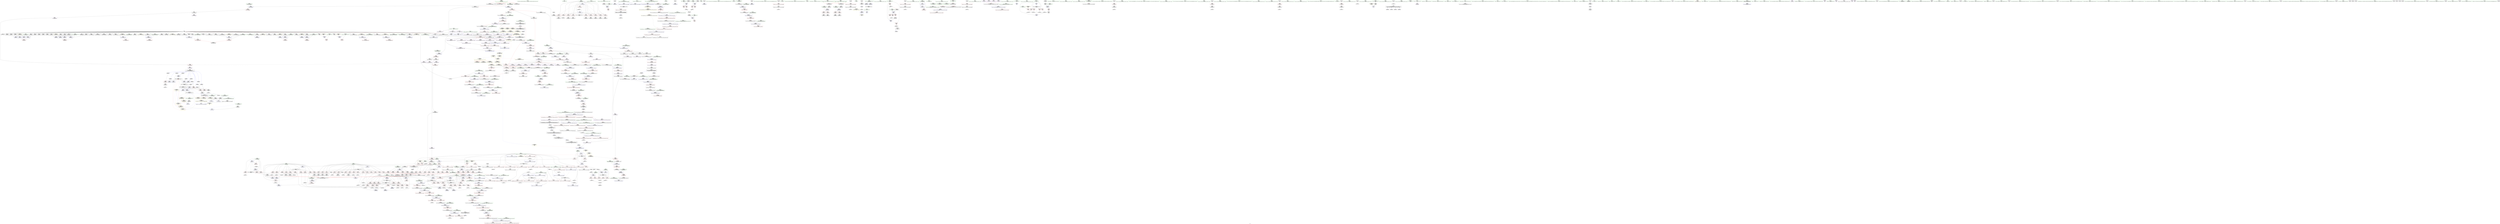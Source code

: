 digraph "SVFG" {
	label="SVFG";

	Node0x55895eb2c690 [shape=record,color=grey,label="{NodeID: 0\nNullPtr|{|<s50>128}}"];
	Node0x55895eb2c690 -> Node0x55895eb7f150[style=solid];
	Node0x55895eb2c690 -> Node0x55895eb7f250[style=solid];
	Node0x55895eb2c690 -> Node0x55895eb7f320[style=solid];
	Node0x55895eb2c690 -> Node0x55895eb7f3f0[style=solid];
	Node0x55895eb2c690 -> Node0x55895eb7f4c0[style=solid];
	Node0x55895eb2c690 -> Node0x55895eb7f590[style=solid];
	Node0x55895eb2c690 -> Node0x55895eb7f660[style=solid];
	Node0x55895eb2c690 -> Node0x55895eb7f730[style=solid];
	Node0x55895eb2c690 -> Node0x55895eb7f800[style=solid];
	Node0x55895eb2c690 -> Node0x55895eb7f8d0[style=solid];
	Node0x55895eb2c690 -> Node0x55895eb7f9a0[style=solid];
	Node0x55895eb2c690 -> Node0x55895eb7fa70[style=solid];
	Node0x55895eb2c690 -> Node0x55895eb7fb40[style=solid];
	Node0x55895eb2c690 -> Node0x55895eb7fc10[style=solid];
	Node0x55895eb2c690 -> Node0x55895eb7fce0[style=solid];
	Node0x55895eb2c690 -> Node0x55895eb7fdb0[style=solid];
	Node0x55895eb2c690 -> Node0x55895eb7fe80[style=solid];
	Node0x55895eb2c690 -> Node0x55895eb7ff50[style=solid];
	Node0x55895eb2c690 -> Node0x55895eb80020[style=solid];
	Node0x55895eb2c690 -> Node0x55895eb800f0[style=solid];
	Node0x55895eb2c690 -> Node0x55895eb801c0[style=solid];
	Node0x55895eb2c690 -> Node0x55895eb80290[style=solid];
	Node0x55895eb2c690 -> Node0x55895eb80360[style=solid];
	Node0x55895eb2c690 -> Node0x55895eb80430[style=solid];
	Node0x55895eb2c690 -> Node0x55895eb80500[style=solid];
	Node0x55895eb2c690 -> Node0x55895eb805d0[style=solid];
	Node0x55895eb2c690 -> Node0x55895eb806a0[style=solid];
	Node0x55895eb2c690 -> Node0x55895eb80770[style=solid];
	Node0x55895eb2c690 -> Node0x55895eb80840[style=solid];
	Node0x55895eb2c690 -> Node0x55895eb80910[style=solid];
	Node0x55895eb2c690 -> Node0x55895eb809e0[style=solid];
	Node0x55895eb2c690 -> Node0x55895eb80ab0[style=solid];
	Node0x55895eb2c690 -> Node0x55895eb80b80[style=solid];
	Node0x55895eb2c690 -> Node0x55895eb80c50[style=solid];
	Node0x55895eb2c690 -> Node0x55895eb80d20[style=solid];
	Node0x55895eb2c690 -> Node0x55895eb80df0[style=solid];
	Node0x55895eb2c690 -> Node0x55895eb80ec0[style=solid];
	Node0x55895eb2c690 -> Node0x55895eb80f90[style=solid];
	Node0x55895eb2c690 -> Node0x55895eb81060[style=solid];
	Node0x55895eb2c690 -> Node0x55895eb81130[style=solid];
	Node0x55895eb2c690 -> Node0x55895eb81200[style=solid];
	Node0x55895eb2c690 -> Node0x55895eb812d0[style=solid];
	Node0x55895eb2c690 -> Node0x55895eb813a0[style=solid];
	Node0x55895eb2c690 -> Node0x55895eb81470[style=solid];
	Node0x55895eb2c690 -> Node0x55895eb99c90[style=solid];
	Node0x55895eb2c690 -> Node0x55895eb88350[style=solid];
	Node0x55895eb2c690 -> Node0x55895eb88420[style=solid];
	Node0x55895eb2c690 -> Node0x55895eb884f0[style=solid];
	Node0x55895eb2c690 -> Node0x55895ebc2090[style=solid];
	Node0x55895eb2c690 -> Node0x55895ebc9360[style=solid];
	Node0x55895eb2c690:s50 -> Node0x55895ec8a150[style=solid,color=red];
	Node0x55895ec875e0 [shape=record,color=black,label="{NodeID: 1882\n1393 = PHI(1190, )\n2nd arg _ZSt27__uninitialized_default_n_aIPcmcET_S1_T0_RSaIT1_E }"];
	Node0x55895ec875e0 -> Node0x55895eb892c0[style=solid];
	Node0x55895eb86a20 [shape=record,color=blue,label="{NodeID: 775\n841\<--898\nehselector.slot\<--\n_Z11reallySolveB5cxx11ii\n}"];
	Node0x55895eb86a20 -> Node0x55895eb94d60[style=dashed];
	Node0x55895eb7d590 [shape=record,color=purple,label="{NodeID: 443\n1287\<--1285\nadd.ptr\<--\n_ZNSt12_Vector_baseIcSaIcEE17_M_create_storageEm\n}"];
	Node0x55895eb7d590 -> Node0x55895eb88900[style=solid];
	Node0x55895eb713e0 [shape=record,color=green,label="{NodeID: 111\n714\<--715\ny.addr\<--y.addr_field_insensitive\n_Z5checkNSt7__cxx1112basic_stringIcSt11char_traitsIcESaIcEEEii\n}"];
	Node0x55895eb713e0 -> Node0x55895eb93290[style=solid];
	Node0x55895eb713e0 -> Node0x55895eb9d5a0[style=solid];
	Node0x55895ec936b0 [shape=record,color=black,label="{NodeID: 1993\n1405 = PHI(1418, )\n}"];
	Node0x55895ec936b0 -> Node0x55895eb85df0[style=solid];
	Node0x55895eb92f50 [shape=record,color=red,label="{NodeID: 554\n676\<--675\n\<--_M_start\n_ZNSt6vectorIcSaIcEED2Ev\n|{<s0>51}}"];
	Node0x55895eb92f50:s0 -> Node0x55895ec88120[style=solid,color=red];
	Node0x55895ebc52e0 [shape=record,color=grey,label="{NodeID: 1329\n392 = Binary(142, 391, )\n}"];
	Node0x55895ebc52e0 -> Node0x55895ebc94e0[style=solid];
	Node0x55895eb75a30 [shape=record,color=green,label="{NodeID: 222\n1577\<--1578\n_ZNSt16allocator_traitsISaIcEE10deallocateERS0_Pcm\<--_ZNSt16allocator_traitsISaIcEE10deallocateERS0_Pcm_field_insensitive\n}"];
	Node0x55895eb98980 [shape=record,color=red,label="{NodeID: 665\n1540\<--1515\n\<--__first.addr\n_ZSt8__fill_aIcEN9__gnu_cxx11__enable_ifIXsr9__is_byteIT_EE7__valueEvE6__typeEPS2_S5_RKS2_\n}"];
	Node0x55895eb83b00 [shape=record,color=black,label="{NodeID: 333\n681\<--672\n\<--this1\n_ZNSt6vectorIcSaIcEED2Ev\n|{<s0>50}}"];
	Node0x55895eb83b00:s0 -> Node0x55895ec8a4d0[style=solid,color=red];
	Node0x55895eb26480 [shape=record,color=green,label="{NodeID: 1\n7\<--1\n__dso_handle\<--dummyObj\nGlob }"];
	Node0x55895ec87720 [shape=record,color=black,label="{NodeID: 1883\n1330 = PHI(1320, )\n0th arg _ZNSt16allocator_traitsISaIcEE8allocateERS0_m }"];
	Node0x55895ec87720 -> Node0x55895eb88c40[style=solid];
	Node0x55895eb86af0 [shape=record,color=blue,label="{NodeID: 776\n849\<--142\ni\<--\n_Z11reallySolveB5cxx11ii\n}"];
	Node0x55895eb86af0 -> Node0x55895eb94e30[style=dashed];
	Node0x55895eb86af0 -> Node0x55895eb94f00[style=dashed];
	Node0x55895eb86af0 -> Node0x55895eb94fd0[style=dashed];
	Node0x55895eb86af0 -> Node0x55895eb950a0[style=dashed];
	Node0x55895eb86af0 -> Node0x55895eb95170[style=dashed];
	Node0x55895eb86af0 -> Node0x55895eb95240[style=dashed];
	Node0x55895eb86af0 -> Node0x55895eb95310[style=dashed];
	Node0x55895eb86af0 -> Node0x55895eb953e0[style=dashed];
	Node0x55895eb86af0 -> Node0x55895eb954b0[style=dashed];
	Node0x55895eb86af0 -> Node0x55895eb95580[style=dashed];
	Node0x55895eb86af0 -> Node0x55895eb86f00[style=dashed];
	Node0x55895eb86af0 -> Node0x55895ec17ef0[style=dashed];
	Node0x55895eb7d660 [shape=record,color=purple,label="{NodeID: 444\n1495\<--1493\nadd.ptr\<--\n_ZSt10__fill_n_aImcEN9__gnu_cxx11__enable_ifIXsr9__is_byteIT0_EE7__valueEPS2_E6__typeES3_T_RKS2_\n|{<s0>137}}"];
	Node0x55895eb7d660:s0 -> Node0x55895ec94860[style=solid,color=red];
	Node0x55895eb714b0 [shape=record,color=green,label="{NodeID: 112\n716\<--717\nax\<--ax_field_insensitive\n_Z5checkNSt7__cxx1112basic_stringIcSt11char_traitsIcESaIcEEEii\n}"];
	Node0x55895eb714b0 -> Node0x55895eb93360[style=solid];
	Node0x55895eb714b0 -> Node0x55895eb93430[style=solid];
	Node0x55895eb714b0 -> Node0x55895eb93500[style=solid];
	Node0x55895eb714b0 -> Node0x55895eb9d670[style=solid];
	Node0x55895eb714b0 -> Node0x55895eb9da80[style=solid];
	Node0x55895eb714b0 -> Node0x55895eb9db50[style=solid];
	Node0x55895ec937c0 [shape=record,color=black,label="{NodeID: 1994\n1433 = PHI(1437, )\n}"];
	Node0x55895ec937c0 -> Node0x55895eb86060[style=solid];
	Node0x55895eb93020 [shape=record,color=red,label="{NodeID: 555\n680\<--679\n\<--_M_finish\n_ZNSt6vectorIcSaIcEED2Ev\n|{<s0>51}}"];
	Node0x55895eb93020:s0 -> Node0x55895ec88260[style=solid,color=red];
	Node0x55895ebc5460 [shape=record,color=grey,label="{NodeID: 1330\n386 = Binary(385, 348, )\n}"];
	Node0x55895ebc5460 -> Node0x55895eb9b930[style=solid];
	Node0x55895eb75b30 [shape=record,color=green,label="{NodeID: 223\n1584\<--1585\n__cxa_begin_catch\<--__cxa_begin_catch_field_insensitive\n}"];
	Node0x55895eb98a50 [shape=record,color=red,label="{NodeID: 666\n1531\<--1517\n\<--__last.addr\n_ZSt8__fill_aIcEN9__gnu_cxx11__enable_ifIXsr9__is_byteIT_EE7__valueEvE6__typeEPS2_S5_RKS2_\n}"];
	Node0x55895eb98a50 -> Node0x55895eb7a510[style=solid];
	Node0x55895eb83bd0 [shape=record,color=black,label="{NodeID: 334\n688\<--672\n\<--this1\n_ZNSt6vectorIcSaIcEED2Ev\n|{<s0>52}}"];
	Node0x55895eb83bd0:s0 -> Node0x55895ec8b7f0[style=solid,color=red];
	Node0x55895eb6d4d0 [shape=record,color=green,label="{NodeID: 2\n9\<--1\n\<--dummyObj\nCan only get source location for instruction, argument, global var or function.|{<s0>5}}"];
	Node0x55895eb6d4d0:s0 -> Node0x55895ec7c4e0[style=solid,color=red];
	Node0x55895ec87860 [shape=record,color=black,label="{NodeID: 1884\n1331 = PHI(1321, )\n1st arg _ZNSt16allocator_traitsISaIcEE8allocateERS0_m }"];
	Node0x55895ec87860 -> Node0x55895eb88d10[style=solid];
	Node0x55895eb86bc0 [shape=record,color=blue,label="{NodeID: 777\n919\<--286\ncall28\<--\n_Z11reallySolveB5cxx11ii\n}"];
	Node0x55895eb7d730 [shape=record,color=purple,label="{NodeID: 445\n1502\<--1500\nadd.ptr1\<--\n_ZSt10__fill_n_aImcEN9__gnu_cxx11__enable_ifIXsr9__is_byteIT0_EE7__valueEPS2_E6__typeES3_T_RKS2_\n}"];
	Node0x55895eb7d730 -> Node0x55895eb862d0[style=solid];
	Node0x55895eb71580 [shape=record,color=green,label="{NodeID: 113\n718\<--719\nay\<--ay_field_insensitive\n_Z5checkNSt7__cxx1112basic_stringIcSt11char_traitsIcESaIcEEEii\n}"];
	Node0x55895eb71580 -> Node0x55895eb935d0[style=solid];
	Node0x55895eb71580 -> Node0x55895eb936a0[style=solid];
	Node0x55895eb71580 -> Node0x55895eb93770[style=solid];
	Node0x55895eb71580 -> Node0x55895eb9d740[style=solid];
	Node0x55895eb71580 -> Node0x55895eb9d8e0[style=solid];
	Node0x55895eb71580 -> Node0x55895eb9d9b0[style=solid];
	Node0x55895ec938d0 [shape=record,color=black,label="{NodeID: 1995\n1452 = PHI(1456, )\n}"];
	Node0x55895ec938d0 -> Node0x55895eb86130[style=solid];
	Node0x55895eb930f0 [shape=record,color=red,label="{NodeID: 556\n820\<--710\n\<--retval\n_Z5checkNSt7__cxx1112basic_stringIcSt11char_traitsIcESaIcEEEii\n}"];
	Node0x55895eb930f0 -> Node0x55895eb84590[style=solid];
	Node0x55895ebc55e0 [shape=record,color=grey,label="{NodeID: 1331\n774 = Binary(773, 234, )\n}"];
	Node0x55895ebc55e0 -> Node0x55895ebc5760[style=solid];
	Node0x55895eb75c30 [shape=record,color=green,label="{NodeID: 224\n1587\<--1588\n_ZSt9terminatev\<--_ZSt9terminatev_field_insensitive\n}"];
	Node0x55895eb98b20 [shape=record,color=red,label="{NodeID: 667\n1528\<--1519\n\<--__c.addr\n_ZSt8__fill_aIcEN9__gnu_cxx11__enable_ifIXsr9__is_byteIT_EE7__valueEvE6__typeEPS2_S5_RKS2_\n}"];
	Node0x55895eb98b20 -> Node0x55895eb98e60[style=solid];
	Node0x55895eb83ca0 [shape=record,color=black,label="{NodeID: 335\n696\<--672\n\<--this1\n_ZNSt6vectorIcSaIcEED2Ev\n|{<s0>53}}"];
	Node0x55895eb83ca0:s0 -> Node0x55895ec8b7f0[style=solid,color=red];
	Node0x55895eb6dc20 [shape=record,color=green,label="{NodeID: 3\n11\<--1\n_ZTIi\<--dummyObj\nGlob }"];
	Node0x55895ec879a0 [shape=record,color=black,label="{NodeID: 1885\n1133 = PHI(582, )\n0th arg _ZNSt12_Vector_baseIcSaIcEEC2EmRKS0_ }"];
	Node0x55895ec879a0 -> Node0x55895eb878c0[style=solid];
	Node0x55895eb86c90 [shape=record,color=blue,label="{NodeID: 778\n931\<--303\ncall38\<--\n_Z11reallySolveB5cxx11ii\n}"];
	Node0x55895eb7d800 [shape=record,color=red,label="{NodeID: 446\n58\<--52\n\<--x.addr\n_Z3disee\n}"];
	Node0x55895eb7d800 -> Node0x55895ebc46e0[style=solid];
	Node0x55895eb760a0 [shape=record,color=green,label="{NodeID: 114\n720\<--721\ni\<--i_field_insensitive\n_Z5checkNSt7__cxx1112basic_stringIcSt11char_traitsIcESaIcEEEii\n}"];
	Node0x55895eb760a0 -> Node0x55895eb93840[style=solid];
	Node0x55895eb760a0 -> Node0x55895eb93910[style=solid];
	Node0x55895eb760a0 -> Node0x55895eb939e0[style=solid];
	Node0x55895eb760a0 -> Node0x55895eb93ab0[style=solid];
	Node0x55895eb760a0 -> Node0x55895eb93b80[style=solid];
	Node0x55895eb760a0 -> Node0x55895eb93c50[style=solid];
	Node0x55895eb760a0 -> Node0x55895eb93d20[style=solid];
	Node0x55895eb760a0 -> Node0x55895eb93df0[style=solid];
	Node0x55895eb760a0 -> Node0x55895eb93ec0[style=solid];
	Node0x55895eb760a0 -> Node0x55895eb93f90[style=solid];
	Node0x55895eb760a0 -> Node0x55895eb9d810[style=solid];
	Node0x55895eb760a0 -> Node0x55895eb9dcf0[style=solid];
	Node0x55895ec93a10 [shape=record,color=black,label="{NodeID: 1996\n1470 = PHI(1504, )\n|{<s0>136}}"];
	Node0x55895ec93a10:s0 -> Node0x55895ec86ca0[style=solid,color=red];
	Node0x55895eb931c0 [shape=record,color=red,label="{NodeID: 557\n807\<--712\n\<--x.addr\n_Z5checkNSt7__cxx1112basic_stringIcSt11char_traitsIcESaIcEEEii\n}"];
	Node0x55895eb931c0 -> Node0x55895ebc9de0[style=solid];
	Node0x55895ebc5760 [shape=record,color=grey,label="{NodeID: 1332\n776 = Binary(775, 774, )\n}"];
	Node0x55895ebc5760 -> Node0x55895eb9da80[style=solid];
	Node0x55895eb75d30 [shape=record,color=green,label="{NodeID: 225\n1597\<--1598\n__a.addr\<--__a.addr_field_insensitive\n_ZNSt16allocator_traitsISaIcEE10deallocateERS0_Pcm\n}"];
	Node0x55895eb75d30 -> Node0x55895eb99270[style=solid];
	Node0x55895eb75d30 -> Node0x55895eba5ee0[style=solid];
	Node0x55895eb98bf0 [shape=record,color=red,label="{NodeID: 668\n1541\<--1521\n\<--__tmp\n_ZSt8__fill_aIcEN9__gnu_cxx11__enable_ifIXsr9__is_byteIT_EE7__valueEvE6__typeEPS2_S5_RKS2_\n}"];
	Node0x55895eb98bf0 -> Node0x55895eb7a6b0[style=solid];
	Node0x55895eb98bf0 -> Node0x55895eb7a780[style=solid];
	Node0x55895eb83d70 [shape=record,color=black,label="{NodeID: 336\n732\<--729\nconv\<--call\n_Z5checkNSt7__cxx1112basic_stringIcSt11char_traitsIcESaIcEEEii\n}"];
	Node0x55895eb83d70 -> Node0x55895ebca3e0[style=solid];
	Node0x55895eb6dcb0 [shape=record,color=green,label="{NodeID: 4\n12\<--1\n.str\<--dummyObj\nGlob }"];
	Node0x55895ec87ae0 [shape=record,color=black,label="{NodeID: 1886\n1134 = PHI(583, )\n1st arg _ZNSt12_Vector_baseIcSaIcEEC2EmRKS0_ }"];
	Node0x55895ec87ae0 -> Node0x55895eb87990[style=solid];
	Node0x55895eb86d60 [shape=record,color=blue,label="{NodeID: 779\n943\<--323\ncall48\<--\n_Z11reallySolveB5cxx11ii\n}"];
	Node0x55895eb7d8d0 [shape=record,color=red,label="{NodeID: 447\n59\<--52\n\<--x.addr\n_Z3disee\n}"];
	Node0x55895eb7d8d0 -> Node0x55895ebc46e0[style=solid];
	Node0x55895eb76170 [shape=record,color=green,label="{NodeID: 115\n730\<--731\n_ZNKSt7__cxx1112basic_stringIcSt11char_traitsIcESaIcEE6lengthEv\<--_ZNKSt7__cxx1112basic_stringIcSt11char_traitsIcESaIcEE6lengthEv_field_insensitive\n}"];
	Node0x55895ec93be0 [shape=record,color=black,label="{NodeID: 1997\n1475 = PHI(1479, )\n}"];
	Node0x55895ec93be0 -> Node0x55895eb86200[style=solid];
	Node0x55895eb93290 [shape=record,color=red,label="{NodeID: 558\n811\<--714\n\<--y.addr\n_Z5checkNSt7__cxx1112basic_stringIcSt11char_traitsIcESaIcEEEii\n}"];
	Node0x55895eb93290 -> Node0x55895ebc8ee0[style=solid];
	Node0x55895ebc58e0 [shape=record,color=grey,label="{NodeID: 1333\n790 = Binary(789, 788, )\n}"];
	Node0x55895ebc58e0 -> Node0x55895eb9db50[style=solid];
	Node0x55895eb75e00 [shape=record,color=green,label="{NodeID: 226\n1599\<--1600\n__p.addr\<--__p.addr_field_insensitive\n_ZNSt16allocator_traitsISaIcEE10deallocateERS0_Pcm\n}"];
	Node0x55895eb75e00 -> Node0x55895eb99340[style=solid];
	Node0x55895eb75e00 -> Node0x55895eba5fb0[style=solid];
	Node0x55895eb98cc0 [shape=record,color=red,label="{NodeID: 669\n1537\<--1523\n\<--__len\n_ZSt8__fill_aIcEN9__gnu_cxx11__enable_ifIXsr9__is_byteIT_EE7__valueEvE6__typeEPS2_S5_RKS2_\n}"];
	Node0x55895eb98cc0 -> Node0x55895ebc85e0[style=solid];
	Node0x55895eb83e40 [shape=record,color=black,label="{NodeID: 337\n736\<--735\nconv1\<--\n_Z5checkNSt7__cxx1112basic_stringIcSt11char_traitsIcESaIcEEEii\n}"];
	Node0x55895eb6dd40 [shape=record,color=green,label="{NodeID: 5\n14\<--1\n_ZSt3cin\<--dummyObj\nGlob }"];
	Node0x55895ec87c20 [shape=record,color=black,label="{NodeID: 1887\n1135 = PHI(584, )\n2nd arg _ZNSt12_Vector_baseIcSaIcEEC2EmRKS0_ }"];
	Node0x55895ec87c20 -> Node0x55895eb87a60[style=solid];
	Node0x55895eb86e30 [shape=record,color=blue,label="{NodeID: 780\n955\<--338\ncall58\<--\n_Z11reallySolveB5cxx11ii\n}"];
	Node0x55895eb7d9a0 [shape=record,color=red,label="{NodeID: 448\n61\<--54\n\<--y.addr\n_Z3disee\n}"];
	Node0x55895eb7d9a0 -> Node0x55895ebc43e0[style=solid];
	Node0x55895eb76270 [shape=record,color=green,label="{NodeID: 116\n738\<--739\n_ZNSt7__cxx1112basic_stringIcSt11char_traitsIcESaIcEEixEm\<--_ZNSt7__cxx1112basic_stringIcSt11char_traitsIcESaIcEEixEm_field_insensitive\n}"];
	Node0x55895ec93cf0 [shape=record,color=black,label="{NodeID: 1998\n159 = PHI(856, 864, 874, 882, )\n1st arg _Z5solveB5cxx11iibb }"];
	Node0x55895ec93cf0 -> Node0x55895eb9a4e0[style=solid];
	Node0x55895eb93360 [shape=record,color=red,label="{NodeID: 559\n775\<--716\n\<--ax\n_Z5checkNSt7__cxx1112basic_stringIcSt11char_traitsIcESaIcEEEii\n}"];
	Node0x55895eb93360 -> Node0x55895ebc5760[style=solid];
	Node0x55895ebc5a60 [shape=record,color=grey,label="{NodeID: 1334\n403 = Binary(402, 401, )\n}"];
	Node0x55895ebc5a60 -> Node0x55895eb9ba00[style=solid];
	Node0x55895eb75ed0 [shape=record,color=green,label="{NodeID: 227\n1601\<--1602\n__n.addr\<--__n.addr_field_insensitive\n_ZNSt16allocator_traitsISaIcEE10deallocateERS0_Pcm\n}"];
	Node0x55895eb75ed0 -> Node0x55895eb99410[style=solid];
	Node0x55895eb75ed0 -> Node0x55895eba6080[style=solid];
	Node0x55895eb98d90 [shape=record,color=red,label="{NodeID: 670\n1544\<--1523\n\<--__len\n_ZSt8__fill_aIcEN9__gnu_cxx11__enable_ifIXsr9__is_byteIT_EE7__valueEvE6__typeEPS2_S5_RKS2_\n}"];
	Node0x55895eb83f10 [shape=record,color=black,label="{NodeID: 338\n741\<--740\nconv3\<--\n_Z5checkNSt7__cxx1112basic_stringIcSt11char_traitsIcESaIcEEEii\n}"];
	Node0x55895eb83f10 -> Node0x55895ebca260[style=solid];
	Node0x55895eb6ddd0 [shape=record,color=green,label="{NodeID: 6\n15\<--1\n_ZSt4cout\<--dummyObj\nGlob }"];
	Node0x55895ec87d60 [shape=record,color=black,label="{NodeID: 1888\n1457 = PHI(1448, )\n0th arg _ZSt6fill_nIPcmcET_S1_T0_RKT1_ }"];
	Node0x55895ec87d60 -> Node0x55895eb89940[style=solid];
	Node0x55895eb86f00 [shape=record,color=blue,label="{NodeID: 781\n849\<--963\ni\<--inc\n_Z11reallySolveB5cxx11ii\n}"];
	Node0x55895eb86f00 -> Node0x55895eb94e30[style=dashed];
	Node0x55895eb86f00 -> Node0x55895eb94f00[style=dashed];
	Node0x55895eb86f00 -> Node0x55895eb94fd0[style=dashed];
	Node0x55895eb86f00 -> Node0x55895eb950a0[style=dashed];
	Node0x55895eb86f00 -> Node0x55895eb95170[style=dashed];
	Node0x55895eb86f00 -> Node0x55895eb95240[style=dashed];
	Node0x55895eb86f00 -> Node0x55895eb95310[style=dashed];
	Node0x55895eb86f00 -> Node0x55895eb953e0[style=dashed];
	Node0x55895eb86f00 -> Node0x55895eb954b0[style=dashed];
	Node0x55895eb86f00 -> Node0x55895eb95580[style=dashed];
	Node0x55895eb86f00 -> Node0x55895eb86f00[style=dashed];
	Node0x55895eb86f00 -> Node0x55895ec17ef0[style=dashed];
	Node0x55895eb7da70 [shape=record,color=red,label="{NodeID: 449\n62\<--54\n\<--y.addr\n_Z3disee\n}"];
	Node0x55895eb7da70 -> Node0x55895ebc43e0[style=solid];
	Node0x55895eb76370 [shape=record,color=green,label="{NodeID: 117\n793\<--794\nexception\<--exception_field_insensitive\n_Z5checkNSt7__cxx1112basic_stringIcSt11char_traitsIcESaIcEEEii\n}"];
	Node0x55895eb76370 -> Node0x55895eb844c0[style=solid];
	Node0x55895ec94040 [shape=record,color=black,label="{NodeID: 1999\n160 = PHI(857, 865, 875, 883, )\n2nd arg _Z5solveB5cxx11iibb }"];
	Node0x55895ec94040 -> Node0x55895eb9a5b0[style=solid];
	Node0x55895eb93430 [shape=record,color=red,label="{NodeID: 560\n789\<--716\n\<--ax\n_Z5checkNSt7__cxx1112basic_stringIcSt11char_traitsIcESaIcEEEii\n}"];
	Node0x55895eb93430 -> Node0x55895ebc58e0[style=solid];
	Node0x55895ebc5be0 [shape=record,color=grey,label="{NodeID: 1335\n788 = Binary(787, 234, )\n}"];
	Node0x55895ebc5be0 -> Node0x55895ebc58e0[style=solid];
	Node0x55895eb75fa0 [shape=record,color=green,label="{NodeID: 228\n1611\<--1612\n_ZN9__gnu_cxx13new_allocatorIcE10deallocateEPcm\<--_ZN9__gnu_cxx13new_allocatorIcE10deallocateEPcm_field_insensitive\n}"];
	Node0x55895eb98e60 [shape=record,color=red,label="{NodeID: 671\n1529\<--1528\n\<--\n_ZSt8__fill_aIcEN9__gnu_cxx11__enable_ifIXsr9__is_byteIT_EE7__valueEvE6__typeEPS2_S5_RKS2_\n}"];
	Node0x55895eb98e60 -> Node0x55895eb8a160[style=solid];
	Node0x55895eb83fe0 [shape=record,color=black,label="{NodeID: 339\n752\<--751\nconv6\<--\n_Z5checkNSt7__cxx1112basic_stringIcSt11char_traitsIcESaIcEEEii\n}"];
	Node0x55895eb6de60 [shape=record,color=green,label="{NodeID: 7\n16\<--1\n.str.2\<--dummyObj\nGlob }"];
	Node0x55895ec87ea0 [shape=record,color=black,label="{NodeID: 1889\n1458 = PHI(1449, )\n1st arg _ZSt6fill_nIPcmcET_S1_T0_RKT1_ }"];
	Node0x55895ec87ea0 -> Node0x55895eb89a10[style=solid];
	Node0x55895eb86fd0 [shape=record,color=blue,label="{NodeID: 782\n979\<--142\n\<--\n_Z11reallySolveB5cxx11ii\n}"];
	Node0x55895eb7db40 [shape=record,color=red,label="{NodeID: 450\n74\<--71\n\<--__x.addr\n_ZSt4sqrte\n}"];
	Node0x55895eb76440 [shape=record,color=green,label="{NodeID: 118\n827\<--828\n_Z11reallySolveB5cxx11ii\<--_Z11reallySolveB5cxx11ii_field_insensitive\n}"];
	Node0x55895ec94240 [shape=record,color=black,label="{NodeID: 2000\n161 = PHI(816, 816, 230, 230, )\n3rd arg _Z5solveB5cxx11iibb }"];
	Node0x55895ec94240 -> Node0x55895eb81dc0[style=solid];
	Node0x55895eb93500 [shape=record,color=red,label="{NodeID: 561\n808\<--716\n\<--ax\n_Z5checkNSt7__cxx1112basic_stringIcSt11char_traitsIcESaIcEEEii\n}"];
	Node0x55895eb93500 -> Node0x55895ebc9de0[style=solid];
	Node0x55895ebc5d60 [shape=record,color=grey,label="{NodeID: 1336\n376 = Binary(375, 374, )\n}"];
	Node0x55895ebc5d60 -> Node0x55895eb9b790[style=solid];
	Node0x55895eb7e530 [shape=record,color=green,label="{NodeID: 229\n1618\<--1619\nthis.addr\<--this.addr_field_insensitive\n_ZN9__gnu_cxx13new_allocatorIcE10deallocateEPcm\n}"];
	Node0x55895eb7e530 -> Node0x55895eb994e0[style=solid];
	Node0x55895eb7e530 -> Node0x55895eba6150[style=solid];
	Node0x55895eb98f30 [shape=record,color=red,label="{NodeID: 672\n1568\<--1559\nthis1\<--this.addr\n_ZNSt12_Vector_baseIcSaIcEE13_M_deallocateEPcm\n}"];
	Node0x55895eb98f30 -> Node0x55895eb7d3f0[style=solid];
	Node0x55895eb840b0 [shape=record,color=black,label="{NodeID: 340\n755\<--754\nconv8\<--\n_Z5checkNSt7__cxx1112basic_stringIcSt11char_traitsIcESaIcEEEii\n}"];
	Node0x55895eb840b0 -> Node0x55895ebca9e0[style=solid];
	Node0x55895eb6def0 [shape=record,color=green,label="{NodeID: 8\n18\<--1\n.str.3\<--dummyObj\nGlob }"];
	Node0x55895ec87fe0 [shape=record,color=black,label="{NodeID: 1890\n1459 = PHI(1444, )\n2nd arg _ZSt6fill_nIPcmcET_S1_T0_RKT1_ }"];
	Node0x55895ec87fe0 -> Node0x55895eb89ae0[style=solid];
	Node0x55895eb870a0 [shape=record,color=blue,label="{NodeID: 783\n839\<--983\nexn.slot\<--\n_Z11reallySolveB5cxx11ii\n}"];
	Node0x55895eb870a0 -> Node0x55895eb94c90[style=dashed];
	Node0x55895eb9f280 [shape=record,color=yellow,style=double,label="{NodeID: 1558\n8V_1 = ENCHI(MR_8V_0)\npts\{10 \}\nFun[_GLOBAL__sub_I_DCLXVI_1_0.cpp]|{<s0>147}}"];
	Node0x55895eb9f280:s0 -> Node0x55895eb9a000[style=dashed,color=red];
	Node0x55895eb7dc10 [shape=record,color=red,label="{NodeID: 451\n94\<--91\n\<--__x.addr\n_ZSt4acose\n}"];
	Node0x55895eb76540 [shape=record,color=green,label="{NodeID: 119\n833\<--834\nxx.addr\<--xx.addr_field_insensitive\n_Z11reallySolveB5cxx11ii\n}"];
	Node0x55895eb76540 -> Node0x55895eb943a0[style=solid];
	Node0x55895eb76540 -> Node0x55895eb94470[style=solid];
	Node0x55895eb76540 -> Node0x55895eb94540[style=solid];
	Node0x55895eb76540 -> Node0x55895eb94610[style=solid];
	Node0x55895eb76540 -> Node0x55895eb946e0[style=solid];
	Node0x55895eb76540 -> Node0x55895eb86610[style=solid];
	Node0x55895ec94440 [shape=record,color=black,label="{NodeID: 2001\n162 = PHI(816, 816, 816, 230, )\n4th arg _Z5solveB5cxx11iibb }"];
	Node0x55895ec94440 -> Node0x55895eb81e90[style=solid];
	Node0x55895eb935d0 [shape=record,color=red,label="{NodeID: 562\n747\<--718\n\<--ay\n_Z5checkNSt7__cxx1112basic_stringIcSt11char_traitsIcESaIcEEEii\n}"];
	Node0x55895eb935d0 -> Node0x55895ebc6ae0[style=solid];
	Node0x55895ebc5ee0 [shape=record,color=grey,label="{NodeID: 1337\n963 = Binary(962, 234, )\n}"];
	Node0x55895ebc5ee0 -> Node0x55895eb86f00[style=solid];
	Node0x55895eb7e600 [shape=record,color=green,label="{NodeID: 230\n1620\<--1621\n__p.addr\<--__p.addr_field_insensitive\n_ZN9__gnu_cxx13new_allocatorIcE10deallocateEPcm\n}"];
	Node0x55895eb7e600 -> Node0x55895eb995b0[style=solid];
	Node0x55895eb7e600 -> Node0x55895eba6220[style=solid];
	Node0x55895eb99000 [shape=record,color=red,label="{NodeID: 673\n1569\<--1561\n\<--__p.addr\n_ZNSt12_Vector_baseIcSaIcEE13_M_deallocateEPcm\n}"];
	Node0x55895eb99000 -> Node0x55895ebc9360[style=solid];
	Node0x55895ec0cac0 [shape=record,color=black,label="{NodeID: 1448\nMR_46V_3 = PHI(MR_46V_4, MR_46V_2, )\npts\{196 \}\n}"];
	Node0x55895eb84180 [shape=record,color=black,label="{NodeID: 341\n766\<--765\nconv13\<--\n_Z5checkNSt7__cxx1112basic_stringIcSt11char_traitsIcESaIcEEEii\n}"];
	Node0x55895eb6dff0 [shape=record,color=green,label="{NodeID: 9\n21\<--1\n\<--dummyObj\nCan only get source location for instruction, argument, global var or function.}"];
	Node0x55895ec88120 [shape=record,color=black,label="{NodeID: 1891\n1636 = PHI(676, )\n0th arg _ZSt8_DestroyIPccEvT_S1_RSaIT0_E }"];
	Node0x55895ec88120 -> Node0x55895eba63c0[style=solid];
	Node0x55895eb87170 [shape=record,color=blue,label="{NodeID: 784\n841\<--985\nehselector.slot\<--\n_Z11reallySolveB5cxx11ii\n}"];
	Node0x55895eb87170 -> Node0x55895eb94d60[style=dashed];
	Node0x55895eb7dce0 [shape=record,color=red,label="{NodeID: 452\n115\<--104\n\<--a.addr\n_Z3gcdxx\n}"];
	Node0x55895eb7dce0 -> Node0x55895ebc3060[style=solid];
	Node0x55895eb76610 [shape=record,color=green,label="{NodeID: 120\n835\<--836\nyy.addr\<--yy.addr_field_insensitive\n_Z11reallySolveB5cxx11ii\n}"];
	Node0x55895eb76610 -> Node0x55895eb947b0[style=solid];
	Node0x55895eb76610 -> Node0x55895eb94880[style=solid];
	Node0x55895eb76610 -> Node0x55895eb94950[style=solid];
	Node0x55895eb76610 -> Node0x55895eb94a20[style=solid];
	Node0x55895eb76610 -> Node0x55895eb94af0[style=solid];
	Node0x55895eb76610 -> Node0x55895eb866e0[style=solid];
	Node0x55895ec94640 [shape=record,color=black,label="{NodeID: 2002\n1420 = PHI(1404, )\n1st arg _ZSt25__uninitialized_default_nIPcmET_S1_T0_ }"];
	Node0x55895ec94640 -> Node0x55895eb89530[style=solid];
	Node0x55895eb936a0 [shape=record,color=red,label="{NodeID: 563\n761\<--718\n\<--ay\n_Z5checkNSt7__cxx1112basic_stringIcSt11char_traitsIcESaIcEEEii\n}"];
	Node0x55895eb936a0 -> Node0x55895ebc6de0[style=solid];
	Node0x55895ebc6060 [shape=record,color=grey,label="{NodeID: 1338\n85 = Binary(82, 86, )\n}"];
	Node0x55895ebc6060 -> Node0x55895eb9a000[style=solid];
	Node0x55895eb7e6d0 [shape=record,color=green,label="{NodeID: 231\n1622\<--1623\n.addr\<--.addr_field_insensitive\n_ZN9__gnu_cxx13new_allocatorIcE10deallocateEPcm\n}"];
	Node0x55895eb7e6d0 -> Node0x55895eba62f0[style=solid];
	Node0x55895eb990d0 [shape=record,color=red,label="{NodeID: 674\n1574\<--1561\n\<--__p.addr\n_ZNSt12_Vector_baseIcSaIcEE13_M_deallocateEPcm\n|{<s0>139}}"];
	Node0x55895eb990d0:s0 -> Node0x55895ec86860[style=solid,color=red];
	Node0x55895ec0cfc0 [shape=record,color=black,label="{NodeID: 1449\nMR_48V_3 = PHI(MR_48V_5, MR_48V_1, )\npts\{200 \}\n}"];
	Node0x55895eb84250 [shape=record,color=black,label="{NodeID: 342\n769\<--768\nconv15\<--\n_Z5checkNSt7__cxx1112basic_stringIcSt11char_traitsIcESaIcEEEii\n}"];
	Node0x55895eb84250 -> Node0x55895ebcace0[style=solid];
	Node0x55895eb6e0f0 [shape=record,color=green,label="{NodeID: 10\n86\<--1\n\<--dummyObj\nCan only get source location for instruction, argument, global var or function.}"];
	Node0x55895ec88260 [shape=record,color=black,label="{NodeID: 1892\n1637 = PHI(680, )\n1st arg _ZSt8_DestroyIPccEvT_S1_RSaIT0_E }"];
	Node0x55895ec88260 -> Node0x55895eba6490[style=solid];
	Node0x55895eb87240 [shape=record,color=blue,label="{NodeID: 785\n837\<--230\nnrvo\<--\n_Z11reallySolveB5cxx11ii\n}"];
	Node0x55895eb87240 -> Node0x55895eb94bc0[style=dashed];
	Node0x55895eb7ddb0 [shape=record,color=red,label="{NodeID: 453\n120\<--104\n\<--a.addr\n_Z3gcdxx\n}"];
	Node0x55895eb7ddb0 -> Node0x55895ebc2220[style=solid];
	Node0x55895eb766e0 [shape=record,color=green,label="{NodeID: 121\n837\<--838\nnrvo\<--nrvo_field_insensitive\n_Z11reallySolveB5cxx11ii\n}"];
	Node0x55895eb766e0 -> Node0x55895eb94bc0[style=solid];
	Node0x55895eb766e0 -> Node0x55895eb867b0[style=solid];
	Node0x55895eb766e0 -> Node0x55895eb87240[style=solid];
	Node0x55895ec94750 [shape=record,color=black,label="{NodeID: 2003\n1512 = PHI(1492, )\n0th arg _ZSt8__fill_aIcEN9__gnu_cxx11__enable_ifIXsr9__is_byteIT_EE7__valueEvE6__typeEPS2_S5_RKS2_ }"];
	Node0x55895ec94750 -> Node0x55895eb89ef0[style=solid];
	Node0x55895eb93770 [shape=record,color=red,label="{NodeID: 564\n812\<--718\n\<--ay\n_Z5checkNSt7__cxx1112basic_stringIcSt11char_traitsIcESaIcEEEii\n}"];
	Node0x55895eb93770 -> Node0x55895ebc8ee0[style=solid];
	Node0x55895ebc61e0 [shape=record,color=grey,label="{NodeID: 1339\n804 = Binary(803, 234, )\n}"];
	Node0x55895ebc61e0 -> Node0x55895eb9dcf0[style=solid];
	Node0x55895eb7e7a0 [shape=record,color=green,label="{NodeID: 232\n1630\<--1631\n_ZdlPv\<--_ZdlPv_field_insensitive\n}"];
	Node0x55895eb991a0 [shape=record,color=red,label="{NodeID: 675\n1575\<--1563\n\<--__n.addr\n_ZNSt12_Vector_baseIcSaIcEE13_M_deallocateEPcm\n|{<s0>139}}"];
	Node0x55895eb991a0:s0 -> Node0x55895ec86970[style=solid,color=red];
	Node0x55895eb84320 [shape=record,color=black,label="{NodeID: 343\n780\<--779\nconv21\<--\n_Z5checkNSt7__cxx1112basic_stringIcSt11char_traitsIcESaIcEEEii\n}"];
	Node0x55895eb6e1f0 [shape=record,color=green,label="{NodeID: 11\n112\<--1\n\<--dummyObj\nCan only get source location for instruction, argument, global var or function.}"];
	Node0x55895ec883a0 [shape=record,color=black,label="{NodeID: 1893\n1638 = PHI(682, )\n2nd arg _ZSt8_DestroyIPccEvT_S1_RSaIT0_E }"];
	Node0x55895ec883a0 -> Node0x55895eba6560[style=solid];
	Node0x55895eb87310 [shape=record,color=blue,label="{NodeID: 786\n1006\<--1004\n__lhs.addr\<--__lhs\n_ZSteqIcSt11char_traitsIcESaIcEEbRKNSt7__cxx1112basic_stringIT_T0_T1_EEPKS5_\n}"];
	Node0x55895eb87310 -> Node0x55895eb95990[style=dashed];
	Node0x55895eb9f580 [shape=record,color=yellow,style=double,label="{NodeID: 1561\n56V_1 = ENCHI(MR_56V_0)\npts\{1800000 \}\nFun[_ZNSt6vectorIcSaIcEEixEm]}"];
	Node0x55895eb9f580 -> Node0x55895eb92a70[style=dashed];
	Node0x55895eb7de80 [shape=record,color=red,label="{NodeID: 454\n110\<--106\n\<--b.addr\n_Z3gcdxx\n}"];
	Node0x55895eb7de80 -> Node0x55895ebc8160[style=solid];
	Node0x55895eb767b0 [shape=record,color=green,label="{NodeID: 122\n839\<--840\nexn.slot\<--exn.slot_field_insensitive\n_Z11reallySolveB5cxx11ii\n}"];
	Node0x55895eb767b0 -> Node0x55895eb94c90[style=solid];
	Node0x55895eb767b0 -> Node0x55895eb86950[style=solid];
	Node0x55895eb767b0 -> Node0x55895eb870a0[style=solid];
	Node0x55895ec94860 [shape=record,color=black,label="{NodeID: 2004\n1513 = PHI(1495, )\n1st arg _ZSt8__fill_aIcEN9__gnu_cxx11__enable_ifIXsr9__is_byteIT_EE7__valueEvE6__typeEPS2_S5_RKS2_ }"];
	Node0x55895ec94860 -> Node0x55895eb89fc0[style=solid];
	Node0x55895eb93840 [shape=record,color=red,label="{NodeID: 565\n728\<--720\n\<--i\n_Z5checkNSt7__cxx1112basic_stringIcSt11char_traitsIcESaIcEEEii\n}"];
	Node0x55895eb93840 -> Node0x55895ebca3e0[style=solid];
	Node0x55895ebc6360 [shape=record,color=grey,label="{NodeID: 1340\n413 = Binary(412, 348, )\n}"];
	Node0x55895ebc6360 -> Node0x55895eb9bba0[style=solid];
	Node0x55895eb7e8a0 [shape=record,color=green,label="{NodeID: 233\n1639\<--1640\n__first.addr\<--__first.addr_field_insensitive\n_ZSt8_DestroyIPccEvT_S1_RSaIT0_E\n}"];
	Node0x55895eb7e8a0 -> Node0x55895eb99680[style=solid];
	Node0x55895eb7e8a0 -> Node0x55895eba63c0[style=solid];
	Node0x55895eb99270 [shape=record,color=red,label="{NodeID: 676\n1606\<--1597\n\<--__a.addr\n_ZNSt16allocator_traitsISaIcEE10deallocateERS0_Pcm\n}"];
	Node0x55895eb99270 -> Node0x55895eb7a920[style=solid];
	Node0x55895eb843f0 [shape=record,color=black,label="{NodeID: 344\n783\<--782\nconv23\<--\n_Z5checkNSt7__cxx1112basic_stringIcSt11char_traitsIcESaIcEEEii\n}"];
	Node0x55895eb843f0 -> Node0x55895ebc97e0[style=solid];
	Node0x55895eb6e2f0 [shape=record,color=green,label="{NodeID: 12\n137\<--1\n\<--dummyObj\nCan only get source location for instruction, argument, global var or function.}"];
	Node0x55895ec884e0 [shape=record,color=black,label="{NodeID: 1894\n1293 = PHI(1150, 1224, 1232, )\n0th arg _ZNSt12_Vector_baseIcSaIcEE12_Vector_implD2Ev }"];
	Node0x55895ec884e0 -> Node0x55895eb889d0[style=solid];
	Node0x55895eb873e0 [shape=record,color=blue,label="{NodeID: 787\n1008\<--1005\n__rhs.addr\<--__rhs\n_ZSteqIcSt11char_traitsIcESaIcEEbRKNSt7__cxx1112basic_stringIT_T0_T1_EEPKS5_\n}"];
	Node0x55895eb873e0 -> Node0x55895eb95a60[style=dashed];
	Node0x55895eb9f660 [shape=record,color=yellow,style=double,label="{NodeID: 1562\n138V_1 = ENCHI(MR_138V_0)\npts\{794 \}\nFun[_Z5checkNSt7__cxx1112basic_stringIcSt11char_traitsIcESaIcEEEii]|{|<s1>88}}"];
	Node0x55895eb9f660 -> Node0x55895eb9dc20[style=dashed];
	Node0x55895eb9f660:s1 -> Node0x55895ec3cfb0[style=dashed,color=blue];
	Node0x55895eb7df50 [shape=record,color=red,label="{NodeID: 455\n114\<--106\n\<--b.addr\n_Z3gcdxx\n|{<s0>7}}"];
	Node0x55895eb7df50:s0 -> Node0x55895ec887c0[style=solid,color=red];
	Node0x55895eb76880 [shape=record,color=green,label="{NodeID: 123\n841\<--842\nehselector.slot\<--ehselector.slot_field_insensitive\n_Z11reallySolveB5cxx11ii\n}"];
	Node0x55895eb76880 -> Node0x55895eb94d60[style=solid];
	Node0x55895eb76880 -> Node0x55895eb86a20[style=solid];
	Node0x55895eb76880 -> Node0x55895eb87170[style=solid];
	Node0x55895ec94970 [shape=record,color=black,label="{NodeID: 2005\n1514 = PHI(1496, )\n2nd arg _ZSt8__fill_aIcEN9__gnu_cxx11__enable_ifIXsr9__is_byteIT_EE7__valueEvE6__typeEPS2_S5_RKS2_ }"];
	Node0x55895ec94970 -> Node0x55895eb8a090[style=solid];
	Node0x55895eb93910 [shape=record,color=red,label="{NodeID: 566\n735\<--720\n\<--i\n_Z5checkNSt7__cxx1112basic_stringIcSt11char_traitsIcESaIcEEEii\n}"];
	Node0x55895eb93910 -> Node0x55895eb83e40[style=solid];
	Node0x55895ebc64e0 [shape=record,color=grey,label="{NodeID: 1341\n317 = Binary(316, 315, )\n}"];
	Node0x55895ebc64e0 -> Node0x55895eb9b2b0[style=solid];
	Node0x55895eb7e970 [shape=record,color=green,label="{NodeID: 234\n1641\<--1642\n__last.addr\<--__last.addr_field_insensitive\n_ZSt8_DestroyIPccEvT_S1_RSaIT0_E\n}"];
	Node0x55895eb7e970 -> Node0x55895eb99750[style=solid];
	Node0x55895eb7e970 -> Node0x55895eba6490[style=solid];
	Node0x55895eb99340 [shape=record,color=red,label="{NodeID: 677\n1608\<--1599\n\<--__p.addr\n_ZNSt16allocator_traitsISaIcEE10deallocateERS0_Pcm\n|{<s0>142}}"];
	Node0x55895eb99340:s0 -> Node0x55895ec95650[style=solid,color=red];
	Node0x55895eb844c0 [shape=record,color=black,label="{NodeID: 345\n795\<--793\n\<--exception\n_Z5checkNSt7__cxx1112basic_stringIcSt11char_traitsIcESaIcEEEii\n}"];
	Node0x55895eb844c0 -> Node0x55895eb9dc20[style=solid];
	Node0x55895eb6e3f0 [shape=record,color=green,label="{NodeID: 13\n142\<--1\n\<--dummyObj\nCan only get source location for instruction, argument, global var or function.}"];
	Node0x55895ec887c0 [shape=record,color=black,label="{NodeID: 1895\n102 = PHI(114, )\n0th arg _Z3gcdxx }"];
	Node0x55895ec887c0 -> Node0x55895eb9a1a0[style=solid];
	Node0x55895eb874b0 [shape=record,color=blue,label="{NodeID: 788\n1028\<--142\nretval\<--\nmain\n}"];
	Node0x55895eb7e020 [shape=record,color=red,label="{NodeID: 456\n116\<--106\n\<--b.addr\n_Z3gcdxx\n}"];
	Node0x55895eb7e020 -> Node0x55895ebc3060[style=solid];
	Node0x55895eb76950 [shape=record,color=green,label="{NodeID: 124\n843\<--844\nref.tmp\<--ref.tmp_field_insensitive\n_Z11reallySolveB5cxx11ii\n|{<s0>64}}"];
	Node0x55895eb76950:s0 -> Node0x55895ec7cb10[style=solid,color=red];
	Node0x55895ec94a80 [shape=record,color=black,label="{NodeID: 2006\n1670 = PHI(1663, )\n0th arg _ZNSt12_Destroy_auxILb1EE9__destroyIPcEEvT_S3_ }"];
	Node0x55895ec94a80 -> Node0x55895eba67d0[style=solid];
	Node0x55895eb939e0 [shape=record,color=red,label="{NodeID: 567\n745\<--720\n\<--i\n_Z5checkNSt7__cxx1112basic_stringIcSt11char_traitsIcESaIcEEEii\n}"];
	Node0x55895eb939e0 -> Node0x55895ebc67e0[style=solid];
	Node0x55895ebc6660 [shape=record,color=grey,label="{NodeID: 1342\n332 = Binary(331, 330, )\n}"];
	Node0x55895ebc6660 -> Node0x55895eb9b450[style=solid];
	Node0x55895eb7ea40 [shape=record,color=green,label="{NodeID: 235\n1643\<--1644\n.addr\<--.addr_field_insensitive\n_ZSt8_DestroyIPccEvT_S1_RSaIT0_E\n}"];
	Node0x55895eb7ea40 -> Node0x55895eba6560[style=solid];
	Node0x55895eb99410 [shape=record,color=red,label="{NodeID: 678\n1609\<--1601\n\<--__n.addr\n_ZNSt16allocator_traitsISaIcEE10deallocateERS0_Pcm\n|{<s0>142}}"];
	Node0x55895eb99410:s0 -> Node0x55895ec95720[style=solid,color=red];
	Node0x55895eb84590 [shape=record,color=black,label="{NodeID: 346\n706\<--820\n_Z5checkNSt7__cxx1112basic_stringIcSt11char_traitsIcESaIcEEEii_ret\<--\n_Z5checkNSt7__cxx1112basic_stringIcSt11char_traitsIcESaIcEEEii\n|{<s0>88}}"];
	Node0x55895eb84590:s0 -> Node0x55895ec909e0[style=solid,color=blue];
	Node0x55895eb6e4f0 [shape=record,color=green,label="{NodeID: 14\n224\<--1\n\<--dummyObj\nCan only get source location for instruction, argument, global var or function.}"];
	Node0x55895ec888d0 [shape=record,color=black,label="{NodeID: 1896\n103 = PHI(117, )\n1st arg _Z3gcdxx }"];
	Node0x55895ec888d0 -> Node0x55895eb9a270[style=solid];
	Node0x55895eb87580 [shape=record,color=blue,label="{NodeID: 789\n1032\<--142\nbbb\<--\nmain\n}"];
	Node0x55895eb87580 -> Node0x55895ec1ac20[style=dashed];
	Node0x55895eb7e0f0 [shape=record,color=red,label="{NodeID: 457\n132\<--128\n\<--b.addr\n_Z6assertb\n}"];
	Node0x55895eb7e0f0 -> Node0x55895eb81b50[style=solid];
	Node0x55895eb76a20 [shape=record,color=green,label="{NodeID: 125\n845\<--846\nref.tmp6\<--ref.tmp6_field_insensitive\n_Z11reallySolveB5cxx11ii\n|{<s0>68}}"];
	Node0x55895eb76a20:s0 -> Node0x55895ec7cb10[style=solid,color=red];
	Node0x55895ec94b90 [shape=record,color=black,label="{NodeID: 2007\n1671 = PHI(1664, )\n1st arg _ZNSt12_Destroy_auxILb1EE9__destroyIPcEEvT_S3_ }"];
	Node0x55895ec94b90 -> Node0x55895eba68a0[style=solid];
	Node0x55895eb93ab0 [shape=record,color=red,label="{NodeID: 568\n751\<--720\n\<--i\n_Z5checkNSt7__cxx1112basic_stringIcSt11char_traitsIcESaIcEEEii\n}"];
	Node0x55895eb93ab0 -> Node0x55895eb83fe0[style=solid];
	Node0x55895ebc67e0 [shape=record,color=grey,label="{NodeID: 1343\n746 = Binary(745, 234, )\n}"];
	Node0x55895ebc67e0 -> Node0x55895ebc6ae0[style=solid];
	Node0x55895eb7eb10 [shape=record,color=green,label="{NodeID: 236\n1651\<--1652\n_ZSt8_DestroyIPcEvT_S1_\<--_ZSt8_DestroyIPcEvT_S1__field_insensitive\n}"];
	Node0x55895eb994e0 [shape=record,color=red,label="{NodeID: 679\n1627\<--1618\nthis1\<--this.addr\n_ZN9__gnu_cxx13new_allocatorIcE10deallocateEPcm\n}"];
	Node0x55895eb84660 [shape=record,color=black,label="{NodeID: 347\n892\<--890\n\<--exception\n_Z11reallySolveB5cxx11ii\n}"];
	Node0x55895eb84660 -> Node0x55895eb86880[style=solid];
	Node0x55895eb6e5f0 [shape=record,color=green,label="{NodeID: 15\n230\<--1\n\<--dummyObj\nCan only get source location for instruction, argument, global var or function.|{<s0>68|<s1>72|<s2>72}}"];
	Node0x55895eb6e5f0:s0 -> Node0x55895ec94240[style=solid,color=red];
	Node0x55895eb6e5f0:s1 -> Node0x55895ec94240[style=solid,color=red];
	Node0x55895eb6e5f0:s2 -> Node0x55895ec94440[style=solid,color=red];
	Node0x55895ec889e0 [shape=record,color=black,label="{NodeID: 1897\n615 = PHI(179, 179, 179, 179, 179, 179, 179, 179, 179, 179, 179, 179, )\n0th arg _ZNSt6vectorIcSaIcEEixEm }"];
	Node0x55895ec889e0 -> Node0x55895eb9cff0[style=solid];
	Node0x55895eb87650 [shape=record,color=blue,label="{NodeID: 790\n1032\<--1095\nbbb\<--inc\nmain\n}"];
	Node0x55895eb87650 -> Node0x55895ec1ac20[style=dashed];
	Node0x55895eb7e1c0 [shape=record,color=red,label="{NodeID: 458\n207\<--163\n\<--x.addr\n_Z5solveB5cxx11iibb\n}"];
	Node0x55895eb76af0 [shape=record,color=green,label="{NodeID: 126\n847\<--848\nref.tmp12\<--ref.tmp12_field_insensitive\n_Z11reallySolveB5cxx11ii\n|{<s0>72}}"];
	Node0x55895eb76af0:s0 -> Node0x55895ec7cb10[style=solid,color=red];
	Node0x55895ec94ca0 [shape=record,color=black,label="{NodeID: 2008\n1307 = PHI(1269, )\n0th arg _ZNSt12_Vector_baseIcSaIcEE11_M_allocateEm }"];
	Node0x55895ec94ca0 -> Node0x55895eb88aa0[style=solid];
	Node0x55895eb93b80 [shape=record,color=red,label="{NodeID: 569\n759\<--720\n\<--i\n_Z5checkNSt7__cxx1112basic_stringIcSt11char_traitsIcESaIcEEEii\n}"];
	Node0x55895eb93b80 -> Node0x55895ebc6c60[style=solid];
	Node0x55895ebc6960 [shape=record,color=grey,label="{NodeID: 1344\n327 = Binary(142, 326, )\n}"];
	Node0x55895ebc6960 -> Node0x55895ebca860[style=solid];
	Node0x55895eb7ec10 [shape=record,color=green,label="{NodeID: 237\n1657\<--1658\n__first.addr\<--__first.addr_field_insensitive\n_ZSt8_DestroyIPcEvT_S1_\n}"];
	Node0x55895eb7ec10 -> Node0x55895eb99820[style=solid];
	Node0x55895eb7ec10 -> Node0x55895eba6630[style=solid];
	Node0x55895eb995b0 [shape=record,color=red,label="{NodeID: 680\n1628\<--1620\n\<--__p.addr\n_ZN9__gnu_cxx13new_allocatorIcE10deallocateEPcm\n}"];
	Node0x55895eb84730 [shape=record,color=black,label="{NodeID: 348\n907\<--906\nconv\<--call19\n_Z11reallySolveB5cxx11ii\n}"];
	Node0x55895eb84730 -> Node0x55895ebca6e0[style=solid];
	Node0x55895eb6e6f0 [shape=record,color=green,label="{NodeID: 16\n234\<--1\n\<--dummyObj\nCan only get source location for instruction, argument, global var or function.}"];
	Node0x55895ec89350 [shape=record,color=black,label="{NodeID: 1898\n616 = PHI(262, 283, 300, 320, 335, 358, 379, 406, 445, 459, 468, 521, )\n1st arg _ZNSt6vectorIcSaIcEEixEm }"];
	Node0x55895ec89350 -> Node0x55895eb9d0c0[style=solid];
	Node0x55895eb87720 [shape=record,color=blue,label="{NodeID: 791\n1040\<--1099\nexn.slot\<--\nmain\n}"];
	Node0x55895eb87720 -> Node0x55895eb960e0[style=dashed];
	Node0x55895eb7e290 [shape=record,color=red,label="{NodeID: 459\n270\<--163\n\<--x.addr\n_Z5solveB5cxx11iibb\n}"];
	Node0x55895eb76bc0 [shape=record,color=green,label="{NodeID: 127\n849\<--850\ni\<--i_field_insensitive\n_Z11reallySolveB5cxx11ii\n}"];
	Node0x55895eb76bc0 -> Node0x55895eb94e30[style=solid];
	Node0x55895eb76bc0 -> Node0x55895eb94f00[style=solid];
	Node0x55895eb76bc0 -> Node0x55895eb94fd0[style=solid];
	Node0x55895eb76bc0 -> Node0x55895eb950a0[style=solid];
	Node0x55895eb76bc0 -> Node0x55895eb95170[style=solid];
	Node0x55895eb76bc0 -> Node0x55895eb95240[style=solid];
	Node0x55895eb76bc0 -> Node0x55895eb95310[style=solid];
	Node0x55895eb76bc0 -> Node0x55895eb953e0[style=solid];
	Node0x55895eb76bc0 -> Node0x55895eb954b0[style=solid];
	Node0x55895eb76bc0 -> Node0x55895eb95580[style=solid];
	Node0x55895eb76bc0 -> Node0x55895eb86af0[style=solid];
	Node0x55895eb76bc0 -> Node0x55895eb86f00[style=solid];
	Node0x55895ec94db0 [shape=record,color=black,label="{NodeID: 2009\n1308 = PHI(1270, )\n1st arg _ZNSt12_Vector_baseIcSaIcEE11_M_allocateEm }"];
	Node0x55895ec94db0 -> Node0x55895eb88b70[style=solid];
	Node0x55895eb93c50 [shape=record,color=red,label="{NodeID: 570\n765\<--720\n\<--i\n_Z5checkNSt7__cxx1112basic_stringIcSt11char_traitsIcESaIcEEEii\n}"];
	Node0x55895eb93c50 -> Node0x55895eb84180[style=solid];
	Node0x55895ebc6ae0 [shape=record,color=grey,label="{NodeID: 1345\n748 = Binary(747, 746, )\n}"];
	Node0x55895ebc6ae0 -> Node0x55895eb9d8e0[style=solid];
	Node0x55895eb7ece0 [shape=record,color=green,label="{NodeID: 238\n1659\<--1660\n__last.addr\<--__last.addr_field_insensitive\n_ZSt8_DestroyIPcEvT_S1_\n}"];
	Node0x55895eb7ece0 -> Node0x55895eb998f0[style=solid];
	Node0x55895eb7ece0 -> Node0x55895eba6700[style=solid];
	Node0x55895eb99680 [shape=record,color=red,label="{NodeID: 681\n1648\<--1639\n\<--__first.addr\n_ZSt8_DestroyIPccEvT_S1_RSaIT0_E\n|{<s0>144}}"];
	Node0x55895eb99680:s0 -> Node0x55895ec86640[style=solid,color=red];
	Node0x55895eb84800 [shape=record,color=black,label="{NodeID: 349\n911\<--910\nconv20\<--\n_Z11reallySolveB5cxx11ii\n}"];
	Node0x55895eb6e7f0 [shape=record,color=green,label="{NodeID: 17\n286\<--1\n\<--dummyObj\nCan only get source location for instruction, argument, global var or function.}"];
	Node0x55895ec89750 [shape=record,color=black,label="{NodeID: 1899\n707 = PHI(851, )\n0th arg _Z5checkNSt7__cxx1112basic_stringIcSt11char_traitsIcESaIcEEEii }"];
	Node0x55895eb877f0 [shape=record,color=blue,label="{NodeID: 792\n1042\<--1101\nehselector.slot\<--\nmain\n}"];
	Node0x55895eb877f0 -> Node0x55895eb961b0[style=dashed];
	Node0x55895eb7e360 [shape=record,color=red,label="{NodeID: 460\n275\<--163\n\<--x.addr\n_Z5solveB5cxx11iibb\n}"];
	Node0x55895eb7e360 -> Node0x55895ebc7560[style=solid];
	Node0x55895eb76c90 [shape=record,color=green,label="{NodeID: 128\n851\<--852\nagg.tmp\<--agg.tmp_field_insensitive\n_Z11reallySolveB5cxx11ii\n|{<s0>88}}"];
	Node0x55895eb76c90:s0 -> Node0x55895ec89750[style=solid,color=red];
	Node0x55895ec94ec0 [shape=record,color=black,label="{NodeID: 2010\n1239 = PHI(1150, )\n0th arg _ZNSt12_Vector_baseIcSaIcEE12_Vector_implC2ERKS0_ }"];
	Node0x55895ec94ec0 -> Node0x55895eb881b0[style=solid];
	Node0x55895eb93d20 [shape=record,color=red,label="{NodeID: 571\n773\<--720\n\<--i\n_Z5checkNSt7__cxx1112basic_stringIcSt11char_traitsIcESaIcEEEii\n}"];
	Node0x55895eb93d20 -> Node0x55895ebc55e0[style=solid];
	Node0x55895ebc6c60 [shape=record,color=grey,label="{NodeID: 1346\n760 = Binary(759, 234, )\n}"];
	Node0x55895ebc6c60 -> Node0x55895ebc6de0[style=solid];
	Node0x55895eb7edb0 [shape=record,color=green,label="{NodeID: 239\n1666\<--1667\n_ZNSt12_Destroy_auxILb1EE9__destroyIPcEEvT_S3_\<--_ZNSt12_Destroy_auxILb1EE9__destroyIPcEEvT_S3__field_insensitive\n}"];
	Node0x55895eb99750 [shape=record,color=red,label="{NodeID: 682\n1649\<--1641\n\<--__last.addr\n_ZSt8_DestroyIPccEvT_S1_RSaIT0_E\n|{<s0>144}}"];
	Node0x55895eb99750:s0 -> Node0x55895ec86530[style=solid,color=red];
	Node0x55895eb848d0 [shape=record,color=black,label="{NodeID: 350\n914\<--913\nconv23\<--\n_Z11reallySolveB5cxx11ii\n}"];
	Node0x55895eb848d0 -> Node0x55895ebca560[style=solid];
	Node0x55895eb6e8f0 [shape=record,color=green,label="{NodeID: 18\n303\<--1\n\<--dummyObj\nCan only get source location for instruction, argument, global var or function.}"];
	Node0x55895ec89860 [shape=record,color=black,label="{NodeID: 1900\n708 = PHI(971, )\n1st arg _Z5checkNSt7__cxx1112basic_stringIcSt11char_traitsIcESaIcEEEii }"];
	Node0x55895ec89860 -> Node0x55895eb9d4d0[style=solid];
	Node0x55895eb878c0 [shape=record,color=blue,label="{NodeID: 793\n1136\<--1133\nthis.addr\<--this\n_ZNSt12_Vector_baseIcSaIcEEC2EmRKS0_\n}"];
	Node0x55895eb878c0 -> Node0x55895eb96280[style=dashed];
	Node0x55895eb7e430 [shape=record,color=red,label="{NodeID: 461\n279\<--163\n\<--x.addr\n_Z5solveB5cxx11iibb\n}"];
	Node0x55895eb7e430 -> Node0x55895ebc40e0[style=solid];
	Node0x55895eb76d60 [shape=record,color=green,label="{NodeID: 129\n861\<--862\n_ZSteqIcSt11char_traitsIcESaIcEEbRKNSt7__cxx1112basic_stringIT_T0_T1_EEPKS5_\<--_ZSteqIcSt11char_traitsIcESaIcEEbRKNSt7__cxx1112basic_stringIT_T0_T1_EEPKS5__field_insensitive\n}"];
	Node0x55895ec94fd0 [shape=record,color=black,label="{NodeID: 2011\n1240 = PHI(1151, )\n1st arg _ZNSt12_Vector_baseIcSaIcEE12_Vector_implC2ERKS0_ }"];
	Node0x55895ec94fd0 -> Node0x55895eb88280[style=solid];
	Node0x55895eb93df0 [shape=record,color=red,label="{NodeID: 572\n779\<--720\n\<--i\n_Z5checkNSt7__cxx1112basic_stringIcSt11char_traitsIcESaIcEEEii\n}"];
	Node0x55895eb93df0 -> Node0x55895eb84320[style=solid];
	Node0x55895ebc6de0 [shape=record,color=grey,label="{NodeID: 1347\n762 = Binary(761, 760, )\n}"];
	Node0x55895ebc6de0 -> Node0x55895eb9d9b0[style=solid];
	Node0x55895eb7eeb0 [shape=record,color=green,label="{NodeID: 240\n1672\<--1673\n.addr\<--.addr_field_insensitive\n_ZNSt12_Destroy_auxILb1EE9__destroyIPcEEvT_S3_\n}"];
	Node0x55895eb7eeb0 -> Node0x55895eba67d0[style=solid];
	Node0x55895eb99820 [shape=record,color=red,label="{NodeID: 683\n1663\<--1657\n\<--__first.addr\n_ZSt8_DestroyIPcEvT_S1_\n|{<s0>145}}"];
	Node0x55895eb99820:s0 -> Node0x55895ec94a80[style=solid,color=red];
	Node0x55895eb849a0 [shape=record,color=black,label="{NodeID: 351\n918\<--917\nconv26\<--\n_Z11reallySolveB5cxx11ii\n}"];
	Node0x55895eb6e9f0 [shape=record,color=green,label="{NodeID: 19\n323\<--1\n\<--dummyObj\nCan only get source location for instruction, argument, global var or function.}"];
	Node0x55895ec89970 [shape=record,color=black,label="{NodeID: 1901\n709 = PHI(972, )\n2nd arg _Z5checkNSt7__cxx1112basic_stringIcSt11char_traitsIcESaIcEEEii }"];
	Node0x55895ec89970 -> Node0x55895eb9d5a0[style=solid];
	Node0x55895eb87990 [shape=record,color=blue,label="{NodeID: 794\n1138\<--1134\n__n.addr\<--__n\n_ZNSt12_Vector_baseIcSaIcEEC2EmRKS0_\n}"];
	Node0x55895eb87990 -> Node0x55895eb96350[style=dashed];
	Node0x55895eb8e490 [shape=record,color=red,label="{NodeID: 462\n296\<--163\n\<--x.addr\n_Z5solveB5cxx11iibb\n}"];
	Node0x55895eb8e490 -> Node0x55895ebc3c60[style=solid];
	Node0x55895eb76e60 [shape=record,color=green,label="{NodeID: 130\n868\<--869\n_ZNSt7__cxx1112basic_stringIcSt11char_traitsIcESaIcEEaSEOS4_\<--_ZNSt7__cxx1112basic_stringIcSt11char_traitsIcESaIcEEaSEOS4__field_insensitive\n}"];
	Node0x55895ec950a0 [shape=record,color=black,label="{NodeID: 2012\n1505 = PHI(1469, )\n0th arg _ZSt12__niter_baseIPcET_S1_ }"];
	Node0x55895ec950a0 -> Node0x55895eb89e20[style=solid];
	Node0x55895eb93ec0 [shape=record,color=red,label="{NodeID: 573\n787\<--720\n\<--i\n_Z5checkNSt7__cxx1112basic_stringIcSt11char_traitsIcESaIcEEEii\n}"];
	Node0x55895eb93ec0 -> Node0x55895ebc5be0[style=solid];
	Node0x55895ebc6f60 [shape=record,color=grey,label="{NodeID: 1348\n421 = Binary(420, 348, )\n}"];
	Node0x55895ebc6f60 -> Node0x55895eb9bc70[style=solid];
	Node0x55895eb7ef80 [shape=record,color=green,label="{NodeID: 241\n1674\<--1675\n.addr1\<--.addr1_field_insensitive\n_ZNSt12_Destroy_auxILb1EE9__destroyIPcEEvT_S3_\n}"];
	Node0x55895eb7ef80 -> Node0x55895eba68a0[style=solid];
	Node0x55895eb998f0 [shape=record,color=red,label="{NodeID: 684\n1664\<--1659\n\<--__last.addr\n_ZSt8_DestroyIPcEvT_S1_\n|{<s0>145}}"];
	Node0x55895eb998f0:s0 -> Node0x55895ec94b90[style=solid,color=red];
	Node0x55895eb84a70 [shape=record,color=black,label="{NodeID: 352\n923\<--922\nconv30\<--\n_Z11reallySolveB5cxx11ii\n}"];
	Node0x55895eb6eaf0 [shape=record,color=green,label="{NodeID: 20\n338\<--1\n\<--dummyObj\nCan only get source location for instruction, argument, global var or function.}"];
	Node0x55895ec89a80 [shape=record,color=black,label="{NodeID: 1902\n1004 = PHI(830, 830, 830, 830, )\n0th arg _ZSteqIcSt11char_traitsIcESaIcEEbRKNSt7__cxx1112basic_stringIT_T0_T1_EEPKS5_ }"];
	Node0x55895ec89a80 -> Node0x55895eb87310[style=solid];
	Node0x55895eb87a60 [shape=record,color=blue,label="{NodeID: 795\n1140\<--1135\n__a.addr\<--__a\n_ZNSt12_Vector_baseIcSaIcEEC2EmRKS0_\n}"];
	Node0x55895eb87a60 -> Node0x55895eb96420[style=dashed];
	Node0x55895eb8e560 [shape=record,color=red,label="{NodeID: 463\n451\<--163\n\<--x.addr\n_Z5solveB5cxx11iibb\n}"];
	Node0x55895eb8e560 -> Node0x55895ebc8760[style=solid];
	Node0x55895eb76f60 [shape=record,color=green,label="{NodeID: 131\n890\<--891\nexception\<--exception_field_insensitive\n_Z11reallySolveB5cxx11ii\n}"];
	Node0x55895eb76f60 -> Node0x55895eb84660[style=solid];
	Node0x55895ec95170 [shape=record,color=black,label="{NodeID: 2013\n1582 = PHI(699, 1235, )\n0th arg __clang_call_terminate }"];
	Node0x55895eb93f90 [shape=record,color=red,label="{NodeID: 574\n803\<--720\n\<--i\n_Z5checkNSt7__cxx1112basic_stringIcSt11char_traitsIcESaIcEEEii\n}"];
	Node0x55895eb93f90 -> Node0x55895ebc61e0[style=solid];
	Node0x55895ebc70e0 [shape=record,color=grey,label="{NodeID: 1349\n355 = cmp(354, 234, )\n}"];
	Node0x55895eb7f050 [shape=record,color=green,label="{NodeID: 242\n22\<--1682\n_GLOBAL__sub_I_DCLXVI_1_0.cpp\<--_GLOBAL__sub_I_DCLXVI_1_0.cpp_field_insensitive\n}"];
	Node0x55895eb7f050 -> Node0x55895eb99b90[style=solid];
	Node0x55895eb999c0 [shape=record,color=blue,label="{NodeID: 685\n8\<--9\n_ZL2PI\<--\nGlob }"];
	Node0x55895ec106f0 [shape=record,color=black,label="{NodeID: 1460\nMR_132V_3 = PHI(MR_132V_4, MR_132V_2, )\npts\{717 \}\n}"];
	Node0x55895ec106f0 -> Node0x55895eb93360[style=dashed];
	Node0x55895ec106f0 -> Node0x55895eb93430[style=dashed];
	Node0x55895ec106f0 -> Node0x55895eb93500[style=dashed];
	Node0x55895ec106f0 -> Node0x55895eb9da80[style=dashed];
	Node0x55895ec106f0 -> Node0x55895eb9db50[style=dashed];
	Node0x55895ec106f0 -> Node0x55895ec106f0[style=dashed];
	Node0x55895eb84b40 [shape=record,color=black,label="{NodeID: 353\n926\<--925\nconv33\<--\n_Z11reallySolveB5cxx11ii\n}"];
	Node0x55895eb84b40 -> Node0x55895ebcae60[style=solid];
	Node0x55895eb6ebf0 [shape=record,color=green,label="{NodeID: 21\n348\<--1\n\<--dummyObj\nCan only get source location for instruction, argument, global var or function.}"];
	Node0x55895ec89c50 [shape=record,color=black,label="{NodeID: 1903\n1005 = PHI(859, 871, 879, 887, )\n1st arg _ZSteqIcSt11char_traitsIcESaIcEEbRKNSt7__cxx1112basic_stringIT_T0_T1_EEPKS5_ }"];
	Node0x55895ec89c50 -> Node0x55895eb873e0[style=solid];
	Node0x55895eb87b30 [shape=record,color=blue,label="{NodeID: 796\n1142\<--1161\nexn.slot\<--\n_ZNSt12_Vector_baseIcSaIcEEC2EmRKS0_\n}"];
	Node0x55895eb87b30 -> Node0x55895eb964f0[style=dashed];
	Node0x55895eb9fea0 [shape=record,color=yellow,style=double,label="{NodeID: 1571\n58V_1 = ENCHI(MR_58V_0)\npts\{1800001 \}\nFun[_ZNKSt6vectorIcSaIcEE4sizeEv]}"];
	Node0x55895eb9fea0 -> Node0x55895eb92c10[style=dashed];
	Node0x55895eb8e630 [shape=record,color=red,label="{NodeID: 464\n455\<--163\n\<--x.addr\n_Z5solveB5cxx11iibb\n}"];
	Node0x55895eb8e630 -> Node0x55895ebc4860[style=solid];
	Node0x55895eb77030 [shape=record,color=green,label="{NodeID: 132\n969\<--970\n_ZNSt7__cxx1112basic_stringIcSt11char_traitsIcESaIcEEC1ERKS4_\<--_ZNSt7__cxx1112basic_stringIcSt11char_traitsIcESaIcEEC1ERKS4__field_insensitive\n}"];
	Node0x55895ec95240 [shape=record,color=black,label="{NodeID: 2014\n1438 = PHI(1431, )\n0th arg _ZNSt27__uninitialized_default_n_1ILb1EE18__uninit_default_nIPcmEET_S3_T0_ }"];
	Node0x55895ec95240 -> Node0x55895eb896d0[style=solid];
	Node0x55895eb94060 [shape=record,color=red,label="{NodeID: 575\n740\<--737\n\<--call2\n_Z5checkNSt7__cxx1112basic_stringIcSt11char_traitsIcESaIcEEEii\n}"];
	Node0x55895eb94060 -> Node0x55895eb83f10[style=solid];
	Node0x55895ebc7260 [shape=record,color=grey,label="{NodeID: 1350\n1363 = cmp(1359, 1360, )\n}"];
	Node0x55895eb7f150 [shape=record,color=black,label="{NodeID: 243\n2\<--3\ndummyVal\<--dummyVal\n}"];
	Node0x55895eb99a90 [shape=record,color=blue,label="{NodeID: 686\n1687\<--21\nllvm.global_ctors_0\<--\nGlob }"];
	Node0x55895ec10bf0 [shape=record,color=black,label="{NodeID: 1461\nMR_134V_3 = PHI(MR_134V_5, MR_134V_2, )\npts\{719 \}\n}"];
	Node0x55895ec10bf0 -> Node0x55895eb935d0[style=dashed];
	Node0x55895ec10bf0 -> Node0x55895eb936a0[style=dashed];
	Node0x55895ec10bf0 -> Node0x55895eb93770[style=dashed];
	Node0x55895ec10bf0 -> Node0x55895eb9d8e0[style=dashed];
	Node0x55895ec10bf0 -> Node0x55895eb9d9b0[style=dashed];
	Node0x55895ec10bf0 -> Node0x55895ec10bf0[style=dashed];
	Node0x55895eb84c10 [shape=record,color=black,label="{NodeID: 354\n930\<--929\nconv36\<--\n_Z11reallySolveB5cxx11ii\n}"];
	Node0x55895eb6ecf0 [shape=record,color=green,label="{NodeID: 22\n743\<--1\n\<--dummyObj\nCan only get source location for instruction, argument, global var or function.}"];
	Node0x55895ec89e20 [shape=record,color=black,label="{NodeID: 1904\n638 = PHI(179, )\n0th arg _ZNKSt6vectorIcSaIcEE4sizeEv }"];
	Node0x55895ec89e20 -> Node0x55895eb9d190[style=solid];
	Node0x55895eb87c00 [shape=record,color=blue,label="{NodeID: 797\n1144\<--1163\nehselector.slot\<--\n_ZNSt12_Vector_baseIcSaIcEEC2EmRKS0_\n}"];
	Node0x55895eb87c00 -> Node0x55895eb965c0[style=dashed];
	Node0x55895eb8e700 [shape=record,color=red,label="{NodeID: 465\n464\<--163\n\<--x.addr\n_Z5solveB5cxx11iibb\n}"];
	Node0x55895eb8e700 -> Node0x55895ebc3f60[style=solid];
	Node0x55895eb77130 [shape=record,color=green,label="{NodeID: 133\n977\<--978\nexception70\<--exception70_field_insensitive\n_Z11reallySolveB5cxx11ii\n}"];
	Node0x55895eb77130 -> Node0x55895eb851c0[style=solid];
	Node0x55895ec95310 [shape=record,color=black,label="{NodeID: 2015\n1439 = PHI(1432, )\n1st arg _ZNSt27__uninitialized_default_n_1ILb1EE18__uninit_default_nIPcmEET_S3_T0_ }"];
	Node0x55895ec95310 -> Node0x55895eb897a0[style=solid];
	Node0x55895eb94130 [shape=record,color=red,label="{NodeID: 576\n754\<--753\n\<--call7\n_Z5checkNSt7__cxx1112basic_stringIcSt11char_traitsIcESaIcEEEii\n}"];
	Node0x55895eb94130 -> Node0x55895eb840b0[style=solid];
	Node0x55895ebc73e0 [shape=record,color=grey,label="{NodeID: 1351\n273 = cmp(271, 272, )\n}"];
	Node0x55895eb7f250 [shape=record,color=black,label="{NodeID: 244\n288\<--3\n\<--dummyVal\n_Z5solveB5cxx11iibb\n}"];
	Node0x55895eb99b90 [shape=record,color=blue,label="{NodeID: 687\n1688\<--22\nllvm.global_ctors_1\<--_GLOBAL__sub_I_DCLXVI_1_0.cpp\nGlob }"];
	Node0x55895ec110f0 [shape=record,color=black,label="{NodeID: 1462\nMR_136V_3 = PHI(MR_136V_4, MR_136V_2, )\npts\{721 \}\n}"];
	Node0x55895ec110f0 -> Node0x55895eb93840[style=dashed];
	Node0x55895ec110f0 -> Node0x55895eb93910[style=dashed];
	Node0x55895ec110f0 -> Node0x55895eb939e0[style=dashed];
	Node0x55895ec110f0 -> Node0x55895eb93ab0[style=dashed];
	Node0x55895ec110f0 -> Node0x55895eb93b80[style=dashed];
	Node0x55895ec110f0 -> Node0x55895eb93c50[style=dashed];
	Node0x55895ec110f0 -> Node0x55895eb93d20[style=dashed];
	Node0x55895ec110f0 -> Node0x55895eb93df0[style=dashed];
	Node0x55895ec110f0 -> Node0x55895eb93ec0[style=dashed];
	Node0x55895ec110f0 -> Node0x55895eb93f90[style=dashed];
	Node0x55895ec110f0 -> Node0x55895eb9dcf0[style=dashed];
	Node0x55895eb84ce0 [shape=record,color=black,label="{NodeID: 355\n935\<--934\nconv40\<--\n_Z11reallySolveB5cxx11ii\n}"];
	Node0x55895eb6edf0 [shape=record,color=green,label="{NodeID: 23\n757\<--1\n\<--dummyObj\nCan only get source location for instruction, argument, global var or function.}"];
	Node0x55895ec89f30 [shape=record,color=black,label="{NodeID: 1905\n1346 = PHI(1339, )\n0th arg _ZN9__gnu_cxx13new_allocatorIcE8allocateEmPKv }"];
	Node0x55895ec89f30 -> Node0x55895eb88de0[style=solid];
	Node0x55895eb87cd0 [shape=record,color=blue,label="{NodeID: 798\n1177\<--1175\nthis.addr\<--this\n_ZNSt6vectorIcSaIcEE21_M_default_initializeEm\n}"];
	Node0x55895eb87cd0 -> Node0x55895eb96690[style=dashed];
	Node0x55895eba0090 [shape=record,color=yellow,style=double,label="{NodeID: 1573\n56V_1 = ENCHI(MR_56V_0)\npts\{1800000 \}\nFun[_ZNKSt6vectorIcSaIcEE4sizeEv]}"];
	Node0x55895eba0090 -> Node0x55895eb92ce0[style=dashed];
	Node0x55895eb8e7d0 [shape=record,color=red,label="{NodeID: 466\n478\<--163\n\<--x.addr\n_Z5solveB5cxx11iibb\n}"];
	Node0x55895eb77200 [shape=record,color=green,label="{NodeID: 134\n1006\<--1007\n__lhs.addr\<--__lhs.addr_field_insensitive\n_ZSteqIcSt11char_traitsIcESaIcEEbRKNSt7__cxx1112basic_stringIT_T0_T1_EEPKS5_\n}"];
	Node0x55895eb77200 -> Node0x55895eb95990[style=solid];
	Node0x55895eb77200 -> Node0x55895eb87310[style=solid];
	Node0x55895ec953e0 [shape=record,color=black,label="{NodeID: 2016\n1175 = PHI(581, )\n0th arg _ZNSt6vectorIcSaIcEE21_M_default_initializeEm }"];
	Node0x55895ec953e0 -> Node0x55895eb87cd0[style=solid];
	Node0x55895eb94200 [shape=record,color=red,label="{NodeID: 577\n768\<--767\n\<--call14\n_Z5checkNSt7__cxx1112basic_stringIcSt11char_traitsIcESaIcEEEii\n}"];
	Node0x55895eb94200 -> Node0x55895eb84250[style=solid];
	Node0x55895ebc7560 [shape=record,color=grey,label="{NodeID: 1352\n276 = cmp(275, 142, )\n}"];
	Node0x55895eb7f320 [shape=record,color=black,label="{NodeID: 245\n289\<--3\n\<--dummyVal\n_Z5solveB5cxx11iibb\n}"];
	Node0x55895eb7f320 -> Node0x55895eb9af70[style=solid];
	Node0x55895eb99c90 [shape=record,color=blue, style = dotted,label="{NodeID: 688\n1689\<--3\nllvm.global_ctors_2\<--dummyVal\nGlob }"];
	Node0x55895ec115f0 [shape=record,color=black,label="{NodeID: 1463\nMR_22V_10 = PHI(MR_22V_15, MR_22V_3, )\npts\{166 \}\n}"];
	Node0x55895ec115f0 -> Node0x55895eb8ee50[style=dashed];
	Node0x55895ec115f0 -> Node0x55895eb8ef20[style=dashed];
	Node0x55895ec115f0 -> Node0x55895eb8eff0[style=dashed];
	Node0x55895ec115f0 -> Node0x55895eb8f0c0[style=dashed];
	Node0x55895ec115f0 -> Node0x55895eb8f190[style=dashed];
	Node0x55895ec115f0 -> Node0x55895eb8f260[style=dashed];
	Node0x55895ec115f0 -> Node0x55895eb8f330[style=dashed];
	Node0x55895ec115f0 -> Node0x55895eb9b790[style=dashed];
	Node0x55895ec115f0 -> Node0x55895eb9ba00[style=dashed];
	Node0x55895ec115f0 -> Node0x55895ec115f0[style=dashed];
	Node0x55895eb84db0 [shape=record,color=black,label="{NodeID: 356\n938\<--937\nconv43\<--\n_Z11reallySolveB5cxx11ii\n}"];
	Node0x55895eb84db0 -> Node0x55895ebc9ae0[style=solid];
	Node0x55895eb6eef0 [shape=record,color=green,label="{NodeID: 24\n771\<--1\n\<--dummyObj\nCan only get source location for instruction, argument, global var or function.}"];
	Node0x55895ec8a040 [shape=record,color=black,label="{NodeID: 1906\n1347 = PHI(1340, )\n1st arg _ZN9__gnu_cxx13new_allocatorIcE8allocateEmPKv }"];
	Node0x55895ec8a040 -> Node0x55895eb88eb0[style=solid];
	Node0x55895eb87da0 [shape=record,color=blue,label="{NodeID: 799\n1179\<--1176\n__n.addr\<--__n\n_ZNSt6vectorIcSaIcEE21_M_default_initializeEm\n}"];
	Node0x55895eb87da0 -> Node0x55895eb96760[style=dashed];
	Node0x55895eb8e8a0 [shape=record,color=red,label="{NodeID: 467\n487\<--163\n\<--x.addr\n_Z5solveB5cxx11iibb\n}"];
	Node0x55895eb8e8a0 -> Node0x55895ebc8460[style=solid];
	Node0x55895eb772d0 [shape=record,color=green,label="{NodeID: 135\n1008\<--1009\n__rhs.addr\<--__rhs.addr_field_insensitive\n_ZSteqIcSt11char_traitsIcESaIcEEbRKNSt7__cxx1112basic_stringIT_T0_T1_EEPKS5_\n}"];
	Node0x55895eb772d0 -> Node0x55895eb95a60[style=solid];
	Node0x55895eb772d0 -> Node0x55895eb873e0[style=solid];
	Node0x55895ec954b0 [shape=record,color=black,label="{NodeID: 2017\n1176 = PHI(588, )\n1st arg _ZNSt6vectorIcSaIcEE21_M_default_initializeEm }"];
	Node0x55895ec954b0 -> Node0x55895eb87da0[style=solid];
	Node0x55895eb942d0 [shape=record,color=red,label="{NodeID: 578\n782\<--781\n\<--call22\n_Z5checkNSt7__cxx1112basic_stringIcSt11char_traitsIcESaIcEEEii\n}"];
	Node0x55895eb942d0 -> Node0x55895eb843f0[style=solid];
	Node0x55895ebc76e0 [shape=record,color=grey,label="{NodeID: 1353\n362 = cmp(361, 142, )\n}"];
	Node0x55895eb7f3f0 [shape=record,color=black,label="{NodeID: 246\n291\<--3\n\<--dummyVal\n_Z5solveB5cxx11iibb\n}"];
	Node0x55895eb7f3f0 -> Node0x55895eb9b040[style=solid];
	Node0x55895eb99d90 [shape=record,color=blue,label="{NodeID: 689\n52\<--50\nx.addr\<--x\n_Z3disee\n}"];
	Node0x55895eb99d90 -> Node0x55895eb7d800[style=dashed];
	Node0x55895eb99d90 -> Node0x55895eb7d8d0[style=dashed];
	Node0x55895ec11af0 [shape=record,color=black,label="{NodeID: 1464\nMR_42V_3 = PHI(MR_42V_11, MR_42V_2, )\npts\{190 \}\n}"];
	Node0x55895ec11af0 -> Node0x55895eb90ed0[style=dashed];
	Node0x55895ec11af0 -> Node0x55895eb90fa0[style=dashed];
	Node0x55895ec11af0 -> Node0x55895eb91070[style=dashed];
	Node0x55895ec11af0 -> Node0x55895eb91140[style=dashed];
	Node0x55895ec11af0 -> Node0x55895eb91210[style=dashed];
	Node0x55895ec11af0 -> Node0x55895eb912e0[style=dashed];
	Node0x55895ec11af0 -> Node0x55895eb913b0[style=dashed];
	Node0x55895ec11af0 -> Node0x55895eb91480[style=dashed];
	Node0x55895ec11af0 -> Node0x55895eb91550[style=dashed];
	Node0x55895ec11af0 -> Node0x55895eb91620[style=dashed];
	Node0x55895ec11af0 -> Node0x55895eb916f0[style=dashed];
	Node0x55895ec11af0 -> Node0x55895eb9b930[style=dashed];
	Node0x55895ec11af0 -> Node0x55895eb9bba0[style=dashed];
	Node0x55895ec11af0 -> Node0x55895eb9bc70[style=dashed];
	Node0x55895eb84e80 [shape=record,color=black,label="{NodeID: 357\n942\<--941\nconv46\<--\n_Z11reallySolveB5cxx11ii\n}"];
	Node0x55895eb6eff0 [shape=record,color=green,label="{NodeID: 25\n785\<--1\n\<--dummyObj\nCan only get source location for instruction, argument, global var or function.}"];
	Node0x55895ec8a150 [shape=record,color=black,label="{NodeID: 1907\n1348 = PHI(3, )\n2nd arg _ZN9__gnu_cxx13new_allocatorIcE8allocateEmPKv }"];
	Node0x55895ec8a150 -> Node0x55895eb88f80[style=solid];
	Node0x55895eb87e70 [shape=record,color=blue,label="{NodeID: 800\n1196\<--1191\n_M_finish\<--call2\n_ZNSt6vectorIcSaIcEE21_M_default_initializeEm\n|{<s0>48}}"];
	Node0x55895eb87e70:s0 -> Node0x55895ec3d430[style=dashed,color=blue];
	Node0x55895eb8e970 [shape=record,color=red,label="{NodeID: 468\n211\<--165\n\<--y.addr\n_Z5solveB5cxx11iibb\n}"];
	Node0x55895eb773a0 [shape=record,color=green,label="{NodeID: 136\n1015\<--1016\n_ZNKSt7__cxx1112basic_stringIcSt11char_traitsIcESaIcEE7compareEPKc\<--_ZNKSt7__cxx1112basic_stringIcSt11char_traitsIcESaIcEE7compareEPKc_field_insensitive\n}"];
	Node0x55895ec95580 [shape=record,color=black,label="{NodeID: 2018\n1615 = PHI(1607, )\n0th arg _ZN9__gnu_cxx13new_allocatorIcE10deallocateEPcm }"];
	Node0x55895ec95580 -> Node0x55895eba6150[style=solid];
	Node0x55895eb943a0 [shape=record,color=red,label="{NodeID: 579\n856\<--833\n\<--xx.addr\n_Z11reallySolveB5cxx11ii\n|{<s0>62}}"];
	Node0x55895eb943a0:s0 -> Node0x55895ec93cf0[style=solid,color=red];
	Node0x55895ebc7860 [shape=record,color=grey,label="{NodeID: 1354\n366 = cmp(364, 365, )\n}"];
	Node0x55895eb7f4c0 [shape=record,color=black,label="{NodeID: 247\n432\<--3\n\<--dummyVal\n_Z5solveB5cxx11iibb\n}"];
	Node0x55895eb99e60 [shape=record,color=blue,label="{NodeID: 690\n54\<--51\ny.addr\<--y\n_Z3disee\n}"];
	Node0x55895eb99e60 -> Node0x55895eb7d9a0[style=dashed];
	Node0x55895eb99e60 -> Node0x55895eb7da70[style=dashed];
	Node0x55895eb84f50 [shape=record,color=black,label="{NodeID: 358\n947\<--946\nconv50\<--\n_Z11reallySolveB5cxx11ii\n}"];
	Node0x55895eb6f0f0 [shape=record,color=green,label="{NodeID: 26\n816\<--1\n\<--dummyObj\nCan only get source location for instruction, argument, global var or function.|{<s0>62|<s1>62|<s2>64|<s3>64|<s4>68}}"];
	Node0x55895eb6f0f0:s0 -> Node0x55895ec94240[style=solid,color=red];
	Node0x55895eb6f0f0:s1 -> Node0x55895ec94440[style=solid,color=red];
	Node0x55895eb6f0f0:s2 -> Node0x55895ec94240[style=solid,color=red];
	Node0x55895eb6f0f0:s3 -> Node0x55895ec94440[style=solid,color=red];
	Node0x55895eb6f0f0:s4 -> Node0x55895ec94440[style=solid,color=red];
	Node0x55895ec8a260 [shape=record,color=black,label="{NodeID: 1908\n127 = PHI()\n0th arg _Z6assertb }"];
	Node0x55895ec8a260 -> Node0x55895eb81a80[style=solid];
	Node0x55895eb87f40 [shape=record,color=blue,label="{NodeID: 801\n1201\<--1200\nthis.addr\<--this\n_ZNSt12_Vector_baseIcSaIcEED2Ev\n}"];
	Node0x55895eb87f40 -> Node0x55895eb96900[style=dashed];
	Node0x55895eb8ea40 [shape=record,color=red,label="{NodeID: 469\n306\<--165\n\<--y.addr\n_Z5solveB5cxx11iibb\n}"];
	Node0x55895eb774a0 [shape=record,color=green,label="{NodeID: 137\n1025\<--1026\nmain\<--main_field_insensitive\n}"];
	Node0x55895ec95650 [shape=record,color=black,label="{NodeID: 2019\n1616 = PHI(1608, )\n1st arg _ZN9__gnu_cxx13new_allocatorIcE10deallocateEPcm }"];
	Node0x55895ec95650 -> Node0x55895eba6220[style=solid];
	Node0x55895eb94470 [shape=record,color=red,label="{NodeID: 580\n865\<--833\n\<--xx.addr\n_Z11reallySolveB5cxx11ii\n|{<s0>64}}"];
	Node0x55895eb94470:s0 -> Node0x55895ec94040[style=solid,color=red];
	Node0x55895ebc79e0 [shape=record,color=grey,label="{NodeID: 1355\n1054 = cmp(1052, 1053, )\n}"];
	Node0x55895eb7f590 [shape=record,color=black,label="{NodeID: 248\n433\<--3\n\<--dummyVal\n_Z5solveB5cxx11iibb\n}"];
	Node0x55895eb7f590 -> Node0x55895eb9be10[style=solid];
	Node0x55895eb99f30 [shape=record,color=blue,label="{NodeID: 691\n71\<--70\n__x.addr\<--__x\n_ZSt4sqrte\n}"];
	Node0x55895eb99f30 -> Node0x55895eb7db40[style=dashed];
	Node0x55895ec124f0 [shape=record,color=black,label="{NodeID: 1466\nMR_20V_12 = PHI(MR_20V_16, MR_20V_3, )\npts\{164 \}\n}"];
	Node0x55895ec124f0 -> Node0x55895eb8e560[style=dashed];
	Node0x55895ec124f0 -> Node0x55895eb8e630[style=dashed];
	Node0x55895ec124f0 -> Node0x55895eb8e700[style=dashed];
	Node0x55895ec124f0 -> Node0x55895eb8e7d0[style=dashed];
	Node0x55895ec124f0 -> Node0x55895eb8e8a0[style=dashed];
	Node0x55895ec124f0 -> Node0x55895eb9c080[style=dashed];
	Node0x55895ec124f0 -> Node0x55895eb9c220[style=dashed];
	Node0x55895ec124f0 -> Node0x55895ec124f0[style=dashed];
	Node0x55895eb85020 [shape=record,color=black,label="{NodeID: 359\n950\<--949\nconv53\<--\n_Z11reallySolveB5cxx11ii\n}"];
	Node0x55895eb85020 -> Node0x55895ebc9660[style=solid];
	Node0x55895eb6f1f0 [shape=record,color=green,label="{NodeID: 27\n1371\<--1\n\<--dummyObj\nCan only get source location for instruction, argument, global var or function.}"];
	Node0x55895ec8a330 [shape=record,color=black,label="{NodeID: 1909\n50 = PHI()\n0th arg _Z3disee }"];
	Node0x55895ec8a330 -> Node0x55895eb99d90[style=solid];
	Node0x55895eb88010 [shape=record,color=blue,label="{NodeID: 802\n1203\<--1228\nexn.slot\<--\n_ZNSt12_Vector_baseIcSaIcEED2Ev\n}"];
	Node0x55895eb88010 -> Node0x55895eb969d0[style=dashed];
	Node0x55895eb8eb10 [shape=record,color=red,label="{NodeID: 470\n311\<--165\n\<--y.addr\n_Z5solveB5cxx11iibb\n}"];
	Node0x55895eb8eb10 -> Node0x55895ebc9f60[style=solid];
	Node0x55895eb775a0 [shape=record,color=green,label="{NodeID: 138\n1028\<--1029\nretval\<--retval_field_insensitive\nmain\n}"];
	Node0x55895eb775a0 -> Node0x55895eb874b0[style=solid];
	Node0x55895ec95720 [shape=record,color=black,label="{NodeID: 2020\n1617 = PHI(1609, )\n2nd arg _ZN9__gnu_cxx13new_allocatorIcE10deallocateEPcm }"];
	Node0x55895ec95720 -> Node0x55895eba62f0[style=solid];
	Node0x55895eb94540 [shape=record,color=red,label="{NodeID: 581\n874\<--833\n\<--xx.addr\n_Z11reallySolveB5cxx11ii\n|{<s0>68}}"];
	Node0x55895eb94540:s0 -> Node0x55895ec93cf0[style=solid,color=red];
	Node0x55895ebc7b60 [shape=record,color=grey,label="{NodeID: 1356\n480 = cmp(479, 224, )\n}"];
	Node0x55895eb7f660 [shape=record,color=black,label="{NodeID: 249\n435\<--3\n\<--dummyVal\n_Z5solveB5cxx11iibb\n}"];
	Node0x55895eb7f660 -> Node0x55895eb9bee0[style=solid];
	Node0x55895eb9a000 [shape=record,color=blue,label="{NodeID: 692\n8\<--85\n_ZL2PI\<--mul\n__cxx_global_var_init.1\n|{<s0>147}}"];
	Node0x55895eb9a000:s0 -> Node0x55895ec3d720[style=dashed,color=blue];
	Node0x55895ec129f0 [shape=record,color=black,label="{NodeID: 1467\nMR_44V_6 = PHI(MR_44V_7, MR_44V_5, )\npts\{192 \}\n}"];
	Node0x55895ec129f0 -> Node0x55895eb917c0[style=dashed];
	Node0x55895ec129f0 -> Node0x55895eb91890[style=dashed];
	Node0x55895ec129f0 -> Node0x55895eb91960[style=dashed];
	Node0x55895ec129f0 -> Node0x55895eb91a30[style=dashed];
	Node0x55895ec129f0 -> Node0x55895eb91b00[style=dashed];
	Node0x55895ec129f0 -> Node0x55895eb91bd0[style=dashed];
	Node0x55895ec129f0 -> Node0x55895eb91ca0[style=dashed];
	Node0x55895ec129f0 -> Node0x55895eb9c3c0[style=dashed];
	Node0x55895eb850f0 [shape=record,color=black,label="{NodeID: 360\n954\<--953\nconv56\<--\n_Z11reallySolveB5cxx11ii\n}"];
	Node0x55895eb6f2f0 [shape=record,color=green,label="{NodeID: 28\n1384\<--1\n\<--dummyObj\nCan only get source location for instruction, argument, global var or function.}"];
	Node0x55895ec8a400 [shape=record,color=black,label="{NodeID: 1910\n51 = PHI()\n1st arg _Z3disee }"];
	Node0x55895ec8a400 -> Node0x55895eb99e60[style=solid];
	Node0x55895eb880e0 [shape=record,color=blue,label="{NodeID: 803\n1205\<--1230\nehselector.slot\<--\n_ZNSt12_Vector_baseIcSaIcEED2Ev\n}"];
	Node0x55895eba0550 [shape=record,color=yellow,style=double,label="{NodeID: 1578\n18V_1 = ENCHI(MR_18V_0)\npts\{136 \}\nFun[_Z6assertb]}"];
	Node0x55895eba0550 -> Node0x55895eb9a410[style=dashed];
	Node0x55895eb8ebe0 [shape=record,color=red,label="{NodeID: 471\n316\<--165\n\<--y.addr\n_Z5solveB5cxx11iibb\n}"];
	Node0x55895eb8ebe0 -> Node0x55895ebc64e0[style=solid];
	Node0x55895eb77670 [shape=record,color=green,label="{NodeID: 139\n1030\<--1031\naaa\<--aaa_field_insensitive\nmain\n}"];
	Node0x55895eb77670 -> Node0x55895eb95b30[style=solid];
	Node0x55895eb94610 [shape=record,color=red,label="{NodeID: 582\n882\<--833\n\<--xx.addr\n_Z11reallySolveB5cxx11ii\n|{<s0>72}}"];
	Node0x55895eb94610:s0 -> Node0x55895ec93cf0[style=solid,color=red];
	Node0x55895ebc7ce0 [shape=record,color=grey,label="{NodeID: 1357\n515 = cmp(510, 514, )\n}"];
	Node0x55895eb7f730 [shape=record,color=black,label="{NodeID: 250\n498\<--3\n\<--dummyVal\n_Z5solveB5cxx11iibb\n}"];
	Node0x55895eb9a0d0 [shape=record,color=blue,label="{NodeID: 693\n91\<--90\n__x.addr\<--__x\n_ZSt4acose\n}"];
	Node0x55895eb9a0d0 -> Node0x55895eb7dc10[style=dashed];
	Node0x55895ec12ef0 [shape=record,color=black,label="{NodeID: 1468\nMR_54V_21 = PHI(MR_54V_25, MR_54V_12, )\npts\{1373 \}\n|{|<s5>62|<s6>64|<s7>68|<s8>72}}"];
	Node0x55895ec12ef0 -> Node0x55895eb92250[style=dashed];
	Node0x55895ec12ef0 -> Node0x55895eb92320[style=dashed];
	Node0x55895ec12ef0 -> Node0x55895eb9c150[style=dashed];
	Node0x55895ec12ef0 -> Node0x55895eb9c2f0[style=dashed];
	Node0x55895ec12ef0 -> Node0x55895ec12ef0[style=dashed];
	Node0x55895ec12ef0:s5 -> Node0x55895ec3d590[style=dashed,color=blue];
	Node0x55895ec12ef0:s6 -> Node0x55895ec3cb00[style=dashed,color=blue];
	Node0x55895ec12ef0:s7 -> Node0x55895ec3d880[style=dashed,color=blue];
	Node0x55895ec12ef0:s8 -> Node0x55895ec183f0[style=dashed,color=blue];
	Node0x55895eb851c0 [shape=record,color=black,label="{NodeID: 361\n979\<--977\n\<--exception70\n_Z11reallySolveB5cxx11ii\n}"];
	Node0x55895eb851c0 -> Node0x55895eb86fd0[style=solid];
	Node0x55895eb6f3f0 [shape=record,color=green,label="{NodeID: 29\n1430\<--1\n\<--dummyObj\nCan only get source location for instruction, argument, global var or function.}"];
	Node0x55895ec8a4d0 [shape=record,color=black,label="{NodeID: 1911\n1410 = PHI(681, 1189, )\n0th arg _ZNSt12_Vector_baseIcSaIcEE19_M_get_Tp_allocatorEv }"];
	Node0x55895ec8a4d0 -> Node0x55895eb89390[style=solid];
	Node0x55895eb881b0 [shape=record,color=blue,label="{NodeID: 804\n1241\<--1239\nthis.addr\<--this\n_ZNSt12_Vector_baseIcSaIcEE12_Vector_implC2ERKS0_\n}"];
	Node0x55895eb881b0 -> Node0x55895eb96d10[style=dashed];
	Node0x55895eb8ecb0 [shape=record,color=red,label="{NodeID: 472\n325\<--165\n\<--y.addr\n_Z5solveB5cxx11iibb\n}"];
	Node0x55895eb8ecb0 -> Node0x55895ebca860[style=solid];
	Node0x55895eb77740 [shape=record,color=green,label="{NodeID: 140\n1032\<--1033\nbbb\<--bbb_field_insensitive\nmain\n}"];
	Node0x55895eb77740 -> Node0x55895eb95c00[style=solid];
	Node0x55895eb77740 -> Node0x55895eb95cd0[style=solid];
	Node0x55895eb77740 -> Node0x55895eb95da0[style=solid];
	Node0x55895eb77740 -> Node0x55895eb95e70[style=solid];
	Node0x55895eb77740 -> Node0x55895eb87580[style=solid];
	Node0x55895eb77740 -> Node0x55895eb87650[style=solid];
	Node0x55895eb946e0 [shape=record,color=red,label="{NodeID: 583\n971\<--833\n\<--xx.addr\n_Z11reallySolveB5cxx11ii\n|{<s0>88}}"];
	Node0x55895eb946e0:s0 -> Node0x55895ec89860[style=solid,color=red];
	Node0x55895ebc7e60 [shape=record,color=grey,label="{NodeID: 1358\n518 = cmp(517, 142, )\n}"];
	Node0x55895eb7f800 [shape=record,color=black,label="{NodeID: 251\n499\<--3\n\<--dummyVal\n_Z5solveB5cxx11iibb\n}"];
	Node0x55895eb7f800 -> Node0x55895eb9c630[style=solid];
	Node0x55895eb9a1a0 [shape=record,color=blue,label="{NodeID: 694\n104\<--102\na.addr\<--a\n_Z3gcdxx\n}"];
	Node0x55895eb9a1a0 -> Node0x55895eb7dce0[style=dashed];
	Node0x55895eb9a1a0 -> Node0x55895eb7ddb0[style=dashed];
	Node0x55895eb85290 [shape=record,color=black,label="{NodeID: 362\n1003\<--1017\n_ZSteqIcSt11char_traitsIcESaIcEEbRKNSt7__cxx1112basic_stringIT_T0_T1_EEPKS5__ret\<--cmp\n_ZSteqIcSt11char_traitsIcESaIcEEbRKNSt7__cxx1112basic_stringIT_T0_T1_EEPKS5_\n|{<s0>63|<s1>67|<s2>71|<s3>75}}"];
	Node0x55895eb85290:s0 -> Node0x55895ec91310[style=solid,color=blue];
	Node0x55895eb85290:s1 -> Node0x55895ec91550[style=solid,color=blue];
	Node0x55895eb85290:s2 -> Node0x55895ec91790[style=solid,color=blue];
	Node0x55895eb85290:s3 -> Node0x55895ec919d0[style=solid,color=blue];
	Node0x55895eb6f4f0 [shape=record,color=green,label="{NodeID: 30\n1451\<--1\n\<--dummyObj\nCan only get source location for instruction, argument, global var or function.}"];
	Node0x55895ec8a620 [shape=record,color=black,label="{NodeID: 1912\n664 = PHI(179, 179, )\n0th arg _ZNSt6vectorIcSaIcEED2Ev }"];
	Node0x55895ec8a620 -> Node0x55895eb9d260[style=solid];
	Node0x55895eb88280 [shape=record,color=blue,label="{NodeID: 805\n1243\<--1240\n__a.addr\<--__a\n_ZNSt12_Vector_baseIcSaIcEE12_Vector_implC2ERKS0_\n}"];
	Node0x55895eb88280 -> Node0x55895eb96de0[style=dashed];
	Node0x55895eb8ed80 [shape=record,color=red,label="{NodeID: 473\n331\<--165\n\<--y.addr\n_Z5solveB5cxx11iibb\n}"];
	Node0x55895eb8ed80 -> Node0x55895ebc6660[style=solid];
	Node0x55895eb77810 [shape=record,color=green,label="{NodeID: 141\n1034\<--1035\nans\<--ans_field_insensitive\nmain\n}"];
	Node0x55895eb947b0 [shape=record,color=red,label="{NodeID: 584\n857\<--835\n\<--yy.addr\n_Z11reallySolveB5cxx11ii\n|{<s0>62}}"];
	Node0x55895eb947b0:s0 -> Node0x55895ec94040[style=solid,color=red];
	Node0x55895ebc7fe0 [shape=record,color=grey,label="{NodeID: 1359\n1317 = cmp(1316, 112, )\n}"];
	Node0x55895eb7f8d0 [shape=record,color=black,label="{NodeID: 252\n501\<--3\n\<--dummyVal\n_Z5solveB5cxx11iibb\n}"];
	Node0x55895eb7f8d0 -> Node0x55895eb9c700[style=solid];
	Node0x55895eb9a270 [shape=record,color=blue,label="{NodeID: 695\n106\<--103\nb.addr\<--b\n_Z3gcdxx\n}"];
	Node0x55895eb9a270 -> Node0x55895eb7de80[style=dashed];
	Node0x55895eb9a270 -> Node0x55895eb7df50[style=dashed];
	Node0x55895eb9a270 -> Node0x55895eb7e020[style=dashed];
	Node0x55895eb85360 [shape=record,color=black,label="{NodeID: 363\n1184\<--1183\n\<--this1\n_ZNSt6vectorIcSaIcEE21_M_default_initializeEm\n}"];
	Node0x55895eb85360 -> Node0x55895eb7be00[style=solid];
	Node0x55895eb85360 -> Node0x55895eb7bed0[style=solid];
	Node0x55895eb6f5f0 [shape=record,color=green,label="{NodeID: 31\n4\<--6\n_ZStL8__ioinit\<--_ZStL8__ioinit_field_insensitive\nGlob }"];
	Node0x55895eb6f5f0 -> Node0x55895eb7a9f0[style=solid];
	Node0x55895ec8a770 [shape=record,color=black,label="{NodeID: 1913\n830 = PHI(1044, )\n0th arg _Z11reallySolveB5cxx11ii |{<s0>62|<s1>63|<s2>67|<s3>71|<s4>75}}"];
	Node0x55895ec8a770:s0 -> Node0x55895ec7cb10[style=solid,color=red];
	Node0x55895ec8a770:s1 -> Node0x55895ec89a80[style=solid,color=red];
	Node0x55895ec8a770:s2 -> Node0x55895ec89a80[style=solid,color=red];
	Node0x55895ec8a770:s3 -> Node0x55895ec89a80[style=solid,color=red];
	Node0x55895ec8a770:s4 -> Node0x55895ec89a80[style=solid,color=red];
	Node0x55895eb88350 [shape=record,color=blue, style = dotted,label="{NodeID: 806\n1253\<--3\n_M_start\<--dummyVal\n_ZNSt12_Vector_baseIcSaIcEE12_Vector_implC2ERKS0_\n|{<s0>115}}"];
	Node0x55895eb88350:s0 -> Node0x55895ec3dd90[style=dashed,color=blue];
	Node0x55895eb8ee50 [shape=record,color=red,label="{NodeID: 474\n364\<--165\n\<--y.addr\n_Z5solveB5cxx11iibb\n}"];
	Node0x55895eb8ee50 -> Node0x55895ebc7860[style=solid];
	Node0x55895eb778e0 [shape=record,color=green,label="{NodeID: 142\n1036\<--1037\nx\<--x_field_insensitive\nmain\n}"];
	Node0x55895eb778e0 -> Node0x55895eb95f40[style=solid];
	Node0x55895eb94880 [shape=record,color=red,label="{NodeID: 585\n864\<--835\n\<--yy.addr\n_Z11reallySolveB5cxx11ii\n|{<s0>64}}"];
	Node0x55895eb94880:s0 -> Node0x55895ec93cf0[style=solid,color=red];
	Node0x55895ebc8160 [shape=record,color=grey,label="{NodeID: 1360\n111 = cmp(110, 112, )\n}"];
	Node0x55895eb7f9a0 [shape=record,color=black,label="{NodeID: 253\n528\<--3\n\<--dummyVal\n_Z5solveB5cxx11iibb\n}"];
	Node0x55895eb9a340 [shape=record,color=blue,label="{NodeID: 696\n128\<--130\nb.addr\<--frombool\n_Z6assertb\n}"];
	Node0x55895eb9a340 -> Node0x55895eb7e0f0[style=dashed];
	Node0x55895eb85430 [shape=record,color=black,label="{NodeID: 364\n1189\<--1183\n\<--this1\n_ZNSt6vectorIcSaIcEE21_M_default_initializeEm\n|{<s0>118}}"];
	Node0x55895eb85430:s0 -> Node0x55895ec8a4d0[style=solid,color=red];
	Node0x55895eb6f6f0 [shape=record,color=green,label="{NodeID: 32\n8\<--10\n_ZL2PI\<--_ZL2PI_field_insensitive\nGlob }"];
	Node0x55895eb6f6f0 -> Node0x55895eb999c0[style=solid];
	Node0x55895eb6f6f0 -> Node0x55895eb9a000[style=solid];
	Node0x55895ec8b2a0 [shape=record,color=black,label="{NodeID: 1914\n831 = PHI(1059, )\n1st arg _Z11reallySolveB5cxx11ii }"];
	Node0x55895ec8b2a0 -> Node0x55895eb86610[style=solid];
	Node0x55895eb88420 [shape=record,color=blue, style = dotted,label="{NodeID: 807\n1255\<--3\n_M_finish\<--dummyVal\n_ZNSt12_Vector_baseIcSaIcEE12_Vector_implC2ERKS0_\n|{<s0>115}}"];
	Node0x55895eb88420:s0 -> Node0x55895ec3dd90[style=dashed,color=blue];
	Node0x55895eb8ef20 [shape=record,color=red,label="{NodeID: 475\n371\<--165\n\<--y.addr\n_Z5solveB5cxx11iibb\n}"];
	Node0x55895eb8ef20 -> Node0x55895ebc9c60[style=solid];
	Node0x55895eb779b0 [shape=record,color=green,label="{NodeID: 143\n1038\<--1039\ny\<--y_field_insensitive\nmain\n}"];
	Node0x55895eb779b0 -> Node0x55895eb96010[style=solid];
	Node0x55895eb94950 [shape=record,color=red,label="{NodeID: 586\n875\<--835\n\<--yy.addr\n_Z11reallySolveB5cxx11ii\n|{<s0>68}}"];
	Node0x55895eb94950:s0 -> Node0x55895ec94040[style=solid,color=red];
	Node0x55895ebc82e0 [shape=record,color=grey,label="{NodeID: 1361\n220 = cmp(218, 219, )\n}"];
	Node0x55895eb7fa70 [shape=record,color=black,label="{NodeID: 254\n529\<--3\n\<--dummyVal\n_Z5solveB5cxx11iibb\n}"];
	Node0x55895eb7fa70 -> Node0x55895eb9c8a0[style=solid];
	Node0x55895eb9a410 [shape=record,color=blue,label="{NodeID: 697\n140\<--142\n\<--\n_Z6assertb\n}"];
	Node0x55895eb85500 [shape=record,color=black,label="{NodeID: 365\n1194\<--1183\n\<--this1\n_ZNSt6vectorIcSaIcEE21_M_default_initializeEm\n}"];
	Node0x55895eb85500 -> Node0x55895eb7bfa0[style=solid];
	Node0x55895eb85500 -> Node0x55895eb7c070[style=solid];
	Node0x55895eb6f7f0 [shape=record,color=green,label="{NodeID: 33\n20\<--24\nllvm.global_ctors\<--llvm.global_ctors_field_insensitive\nGlob }"];
	Node0x55895eb6f7f0 -> Node0x55895eb7b210[style=solid];
	Node0x55895eb6f7f0 -> Node0x55895eb7b310[style=solid];
	Node0x55895eb6f7f0 -> Node0x55895eb7b410[style=solid];
	Node0x55895ec8b3b0 [shape=record,color=black,label="{NodeID: 1915\n832 = PHI(1060, )\n2nd arg _Z11reallySolveB5cxx11ii }"];
	Node0x55895ec8b3b0 -> Node0x55895eb866e0[style=solid];
	Node0x55895eb884f0 [shape=record,color=blue, style = dotted,label="{NodeID: 808\n1257\<--3\n_M_end_of_storage\<--dummyVal\n_ZNSt12_Vector_baseIcSaIcEE12_Vector_implC2ERKS0_\n|{<s0>115}}"];
	Node0x55895eb884f0:s0 -> Node0x55895ec3dd90[style=dashed,color=blue];
	Node0x55895eba0a40 [shape=record,color=yellow,style=double,label="{NodeID: 1583\n119V_1 = ENCHI(MR_119V_0)\npts\{668 \}\nFun[_ZNSt6vectorIcSaIcEED2Ev]}"];
	Node0x55895eba0a40 -> Node0x55895eb9d330[style=dashed];
	Node0x55895eb8eff0 [shape=record,color=red,label="{NodeID: 476\n375\<--165\n\<--y.addr\n_Z5solveB5cxx11iibb\n}"];
	Node0x55895eb8eff0 -> Node0x55895ebc5d60[style=solid];
	Node0x55895eb77a80 [shape=record,color=green,label="{NodeID: 144\n1040\<--1041\nexn.slot\<--exn.slot_field_insensitive\nmain\n}"];
	Node0x55895eb77a80 -> Node0x55895eb960e0[style=solid];
	Node0x55895eb77a80 -> Node0x55895eb87720[style=solid];
	Node0x55895eb94a20 [shape=record,color=red,label="{NodeID: 587\n883\<--835\n\<--yy.addr\n_Z11reallySolveB5cxx11ii\n|{<s0>72}}"];
	Node0x55895eb94a20:s0 -> Node0x55895ec94040[style=solid,color=red];
	Node0x55895ebc8460 [shape=record,color=grey,label="{NodeID: 1362\n488 = cmp(487, 142, )\n}"];
	Node0x55895eb7fb40 [shape=record,color=black,label="{NodeID: 255\n531\<--3\n\<--dummyVal\n_Z5solveB5cxx11iibb\n}"];
	Node0x55895eb7fb40 -> Node0x55895eb9c970[style=solid];
	Node0x55895eb9a4e0 [shape=record,color=blue,label="{NodeID: 698\n163\<--159\nx.addr\<--x\n_Z5solveB5cxx11iibb\n}"];
	Node0x55895eb9a4e0 -> Node0x55895eb7e1c0[style=dashed];
	Node0x55895eb9a4e0 -> Node0x55895ebfa780[style=dashed];
	Node0x55895eb855d0 [shape=record,color=black,label="{NodeID: 366\n1218\<--1214\nsub.ptr.lhs.cast\<--\n_ZNSt12_Vector_baseIcSaIcEED2Ev\n}"];
	Node0x55895eb855d0 -> Node0x55895ebc4ce0[style=solid];
	Node0x55895eb6f8f0 [shape=record,color=green,label="{NodeID: 34\n25\<--26\n__cxx_global_var_init\<--__cxx_global_var_init_field_insensitive\n}"];
	Node0x55895ec8b4c0 [shape=record,color=black,label="{NodeID: 1916\n565 = PHI(179, )\n0th arg _ZNSt6vectorIcSaIcEEC2EmRKS0_ }"];
	Node0x55895ec8b4c0 -> Node0x55895eb9cbe0[style=solid];
	Node0x55895eb885c0 [shape=record,color=blue,label="{NodeID: 809\n1263\<--1261\nthis.addr\<--this\n_ZNSt12_Vector_baseIcSaIcEE17_M_create_storageEm\n}"];
	Node0x55895eb885c0 -> Node0x55895eb96eb0[style=dashed];
	Node0x55895eba0b20 [shape=record,color=yellow,style=double,label="{NodeID: 1584\n121V_1 = ENCHI(MR_121V_0)\npts\{670 \}\nFun[_ZNSt6vectorIcSaIcEED2Ev]}"];
	Node0x55895eba0b20 -> Node0x55895eb9d400[style=dashed];
	Node0x55895eb8f0c0 [shape=record,color=red,label="{NodeID: 477\n390\<--165\n\<--y.addr\n_Z5solveB5cxx11iibb\n}"];
	Node0x55895eb8f0c0 -> Node0x55895ebc94e0[style=solid];
	Node0x55895eb77b50 [shape=record,color=green,label="{NodeID: 145\n1042\<--1043\nehselector.slot\<--ehselector.slot_field_insensitive\nmain\n}"];
	Node0x55895eb77b50 -> Node0x55895eb961b0[style=solid];
	Node0x55895eb77b50 -> Node0x55895eb877f0[style=solid];
	Node0x55895eb94af0 [shape=record,color=red,label="{NodeID: 588\n972\<--835\n\<--yy.addr\n_Z11reallySolveB5cxx11ii\n|{<s0>88}}"];
	Node0x55895eb94af0:s0 -> Node0x55895ec89970[style=solid,color=red];
	Node0x55895ebc85e0 [shape=record,color=grey,label="{NodeID: 1363\n1538 = cmp(1537, 112, )\n}"];
	Node0x55895eb7fc10 [shape=record,color=black,label="{NodeID: 256\n556\<--3\nlpad.val\<--dummyVal\n_Z5solveB5cxx11iibb\n}"];
	Node0x55895eb9a5b0 [shape=record,color=blue,label="{NodeID: 699\n165\<--160\ny.addr\<--y\n_Z5solveB5cxx11iibb\n}"];
	Node0x55895eb9a5b0 -> Node0x55895eb8e970[style=dashed];
	Node0x55895eb9a5b0 -> Node0x55895ec03990[style=dashed];
	Node0x55895eb856a0 [shape=record,color=black,label="{NodeID: 367\n1219\<--1217\nsub.ptr.rhs.cast\<--\n_ZNSt12_Vector_baseIcSaIcEED2Ev\n}"];
	Node0x55895eb856a0 -> Node0x55895ebc4ce0[style=solid];
	Node0x55895eb6f9f0 [shape=record,color=green,label="{NodeID: 35\n29\<--30\n_ZNSt8ios_base4InitC1Ev\<--_ZNSt8ios_base4InitC1Ev_field_insensitive\n}"];
	Node0x55895ec8b5d0 [shape=record,color=black,label="{NodeID: 1917\n566 = PHI(245, )\n1st arg _ZNSt6vectorIcSaIcEEC2EmRKS0_ }"];
	Node0x55895ec8b5d0 -> Node0x55895eb9ccb0[style=solid];
	Node0x55895eb88690 [shape=record,color=blue,label="{NodeID: 810\n1265\<--1262\n__n.addr\<--__n\n_ZNSt12_Vector_baseIcSaIcEE17_M_create_storageEm\n}"];
	Node0x55895eb88690 -> Node0x55895eb96f80[style=dashed];
	Node0x55895eb88690 -> Node0x55895eb97050[style=dashed];
	Node0x55895eba0c00 [shape=record,color=yellow,style=double,label="{NodeID: 1585\n56V_1 = ENCHI(MR_56V_0)\npts\{1800000 \}\nFun[_ZNSt6vectorIcSaIcEED2Ev]|{|<s1>52|<s2>53}}"];
	Node0x55895eba0c00 -> Node0x55895eb92f50[style=dashed];
	Node0x55895eba0c00:s1 -> Node0x55895ec01730[style=dashed,color=red];
	Node0x55895eba0c00:s2 -> Node0x55895ec01730[style=dashed,color=red];
	Node0x55895eb8f190 [shape=record,color=red,label="{NodeID: 478\n398\<--165\n\<--y.addr\n_Z5solveB5cxx11iibb\n}"];
	Node0x55895eb8f190 -> Node0x55895ebc9960[style=solid];
	Node0x55895eb77c20 [shape=record,color=green,label="{NodeID: 146\n1044\<--1045\nref.tmp\<--ref.tmp_field_insensitive\nmain\n|{<s0>100}}"];
	Node0x55895eb77c20:s0 -> Node0x55895ec8a770[style=solid,color=red];
	Node0x55895eb94bc0 [shape=record,color=red,label="{NodeID: 589\n990\<--837\nnrvo.val\<--nrvo\n_Z11reallySolveB5cxx11ii\n}"];
	Node0x55895ebc8760 [shape=record,color=grey,label="{NodeID: 1364\n452 = cmp(451, 142, )\n}"];
	Node0x55895eb7fce0 [shape=record,color=black,label="{NodeID: 257\n557\<--3\nlpad.val139\<--dummyVal\n_Z5solveB5cxx11iibb\n}"];
	Node0x55895eb9a680 [shape=record,color=blue,label="{NodeID: 700\n167\<--203\nf.addr\<--frombool\n_Z5solveB5cxx11iibb\n}"];
	Node0x55895eb9a680 -> Node0x55895eb8f400[style=dashed];
	Node0x55895eb9a680 -> Node0x55895eb8f4d0[style=dashed];
	Node0x55895eb85770 [shape=record,color=black,label="{NodeID: 368\n1248\<--1247\n\<--this1\n_ZNSt12_Vector_baseIcSaIcEE12_Vector_implC2ERKS0_\n}"];
	Node0x55895eb6faf0 [shape=record,color=green,label="{NodeID: 36\n35\<--36\n__cxa_atexit\<--__cxa_atexit_field_insensitive\n}"];
	Node0x55895ec8b6e0 [shape=record,color=black,label="{NodeID: 1918\n567 = PHI(181, )\n2nd arg _ZNSt6vectorIcSaIcEEC2EmRKS0_ }"];
	Node0x55895ec8b6e0 -> Node0x55895eb9cd80[style=solid];
	Node0x55895eb88760 [shape=record,color=blue,label="{NodeID: 811\n1275\<--1271\n_M_start\<--call\n_ZNSt12_Vector_baseIcSaIcEE17_M_create_storageEm\n|{|<s2>116}}"];
	Node0x55895eb88760 -> Node0x55895eb97120[style=dashed];
	Node0x55895eb88760 -> Node0x55895eb971f0[style=dashed];
	Node0x55895eb88760:s2 -> Node0x55895ec3def0[style=dashed,color=blue];
	Node0x55895eba0ce0 [shape=record,color=yellow,style=double,label="{NodeID: 1586\n58V_1 = ENCHI(MR_58V_0)\npts\{1800001 \}\nFun[_ZNSt6vectorIcSaIcEED2Ev]}"];
	Node0x55895eba0ce0 -> Node0x55895eb93020[style=dashed];
	Node0x55895eb8f260 [shape=record,color=red,label="{NodeID: 479\n402\<--165\n\<--y.addr\n_Z5solveB5cxx11iibb\n}"];
	Node0x55895eb8f260 -> Node0x55895ebc5a60[style=solid];
	Node0x55895eb77cf0 [shape=record,color=green,label="{NodeID: 147\n1048\<--1049\n_ZNSirsERi\<--_ZNSirsERi_field_insensitive\n}"];
	Node0x55895eb94c90 [shape=record,color=red,label="{NodeID: 590\n997\<--839\nexn\<--exn.slot\n_Z11reallySolveB5cxx11ii\n}"];
	Node0x55895ebc88e0 [shape=record,color=grey,label="{NodeID: 1365\n449 = cmp(448, 142, )\n}"];
	Node0x55895eb7fdb0 [shape=record,color=black,label="{NodeID: 258\n593\<--3\n\<--dummyVal\n_ZNSt6vectorIcSaIcEEC2EmRKS0_\n}"];
	Node0x55895eb9a750 [shape=record,color=blue,label="{NodeID: 701\n169\<--205\nf2.addr\<--frombool1\n_Z5solveB5cxx11iibb\n}"];
	Node0x55895eb9a750 -> Node0x55895eb8f5a0[style=dashed];
	Node0x55895eb9a750 -> Node0x55895eb8f670[style=dashed];
	Node0x55895eb85840 [shape=record,color=black,label="{NodeID: 369\n1298\<--1297\n\<--this1\n_ZNSt12_Vector_baseIcSaIcEE12_Vector_implD2Ev\n}"];
	Node0x55895eb6fbf0 [shape=record,color=green,label="{NodeID: 37\n34\<--40\n_ZNSt8ios_base4InitD1Ev\<--_ZNSt8ios_base4InitD1Ev_field_insensitive\n}"];
	Node0x55895eb6fbf0 -> Node0x55895eb81640[style=solid];
	Node0x55895ec8b7f0 [shape=record,color=black,label="{NodeID: 1919\n1200 = PHI(598, 688, 696, )\n0th arg _ZNSt12_Vector_baseIcSaIcEED2Ev }"];
	Node0x55895ec8b7f0 -> Node0x55895eb87f40[style=solid];
	Node0x55895eb88830 [shape=record,color=blue,label="{NodeID: 812\n1281\<--1279\n_M_finish\<--\n_ZNSt12_Vector_baseIcSaIcEE17_M_create_storageEm\n|{<s0>116}}"];
	Node0x55895eb88830:s0 -> Node0x55895ec3def0[style=dashed,color=blue];
	Node0x55895eba0dc0 [shape=record,color=yellow,style=double,label="{NodeID: 1587\n60V_1 = ENCHI(MR_60V_0)\npts\{1800002 \}\nFun[_ZNSt6vectorIcSaIcEED2Ev]|{<s0>52|<s1>53}}"];
	Node0x55895eba0dc0:s0 -> Node0x55895ec01810[style=dashed,color=red];
	Node0x55895eba0dc0:s1 -> Node0x55895ec01810[style=dashed,color=red];
	Node0x55895eb8f330 [shape=record,color=red,label="{NodeID: 480\n424\<--165\n\<--y.addr\n_Z5solveB5cxx11iibb\n}"];
	Node0x55895eb8f330 -> Node0x55895ebcab60[style=solid];
	Node0x55895eb77df0 [shape=record,color=green,label="{NodeID: 148\n1066\<--1067\n_ZStlsISt11char_traitsIcEERSt13basic_ostreamIcT_ES5_PKc\<--_ZStlsISt11char_traitsIcEERSt13basic_ostreamIcT_ES5_PKc_field_insensitive\n}"];
	Node0x55895eb94d60 [shape=record,color=red,label="{NodeID: 591\n998\<--841\nsel\<--ehselector.slot\n_Z11reallySolveB5cxx11ii\n}"];
	Node0x55895ebc8a60 [shape=record,color=grey,label="{NodeID: 1366\n442 = cmp(441, 234, )\n}"];
	Node0x55895eb7fe80 [shape=record,color=black,label="{NodeID: 259\n594\<--3\n\<--dummyVal\n_ZNSt6vectorIcSaIcEEC2EmRKS0_\n}"];
	Node0x55895eb7fe80 -> Node0x55895eb9ce50[style=solid];
	Node0x55895eb9a820 [shape=record,color=blue,label="{NodeID: 702\n171\<--213\nd\<--add\n_Z5solveB5cxx11iibb\n}"];
	Node0x55895eb9a820 -> Node0x55895eb8f740[style=dashed];
	Node0x55895eb9a820 -> Node0x55895eb8f810[style=dashed];
	Node0x55895eb85910 [shape=record,color=black,label="{NodeID: 370\n1320\<--1319\n\<--_M_impl\n_ZNSt12_Vector_baseIcSaIcEE11_M_allocateEm\n|{<s0>127}}"];
	Node0x55895eb85910:s0 -> Node0x55895ec87720[style=solid,color=red];
	Node0x55895eb6fcf0 [shape=record,color=green,label="{NodeID: 38\n47\<--48\n_Z3disee\<--_Z3disee_field_insensitive\n}"];
	Node0x55895ec8b980 [shape=record,color=black,label="{NodeID: 1920\n1378 = PHI(1358, )\n0th arg _ZNK9__gnu_cxx13new_allocatorIcE8max_sizeEv }"];
	Node0x55895ec8b980 -> Node0x55895eb89050[style=solid];
	Node0x55895eb88900 [shape=record,color=blue,label="{NodeID: 813\n1289\<--1287\n_M_end_of_storage\<--add.ptr\n_ZNSt12_Vector_baseIcSaIcEE17_M_create_storageEm\n|{<s0>116}}"];
	Node0x55895eb88900:s0 -> Node0x55895ec3def0[style=dashed,color=blue];
	Node0x55895eba0ea0 [shape=record,color=yellow,style=double,label="{NodeID: 1588\n138V_1 = ENCHI(MR_138V_0)\npts\{794 \}\nFun[_Z11reallySolveB5cxx11ii]|{<s0>88}}"];
	Node0x55895eba0ea0:s0 -> Node0x55895eb9f660[style=dashed,color=red];
	Node0x55895eb8f400 [shape=record,color=red,label="{NodeID: 481\n368\<--167\n\<--f.addr\n_Z5solveB5cxx11iibb\n}"];
	Node0x55895eb8f400 -> Node0x55895eb826b0[style=solid];
	Node0x55895eb77ef0 [shape=record,color=green,label="{NodeID: 149\n1071\<--1072\n_ZNSolsEi\<--_ZNSolsEi_field_insensitive\n}"];
	Node0x55895eb94e30 [shape=record,color=red,label="{NodeID: 592\n905\<--849\n\<--i\n_Z11reallySolveB5cxx11ii\n}"];
	Node0x55895eb94e30 -> Node0x55895ebca6e0[style=solid];
	Node0x55895ebc8be0 [shape=record,color=grey,label="{NodeID: 1367\n227 = cmp(223, 226, )\n}"];
	Node0x55895ebc8be0 -> Node0x55895ebc27c0[style=solid];
	Node0x55895eb7ff50 [shape=record,color=black,label="{NodeID: 260\n596\<--3\n\<--dummyVal\n_ZNSt6vectorIcSaIcEEC2EmRKS0_\n}"];
	Node0x55895eb7ff50 -> Node0x55895eb9cf20[style=solid];
	Node0x55895eb9a8f0 [shape=record,color=blue,label="{NodeID: 703\n173\<--142\nc\<--\n_Z5solveB5cxx11iibb\n}"];
	Node0x55895eb9a8f0 -> Node0x55895ec16af0[style=dashed];
	Node0x55895eb859e0 [shape=record,color=black,label="{NodeID: 371\n1306\<--1327\n_ZNSt12_Vector_baseIcSaIcEE11_M_allocateEm_ret\<--cond\n_ZNSt12_Vector_baseIcSaIcEE11_M_allocateEm\n|{<s0>125}}"];
	Node0x55895eb859e0:s0 -> Node0x55895ec935a0[style=solid,color=blue];
	Node0x55895eb6fdf0 [shape=record,color=green,label="{NodeID: 39\n52\<--53\nx.addr\<--x.addr_field_insensitive\n_Z3disee\n}"];
	Node0x55895eb6fdf0 -> Node0x55895eb7d800[style=solid];
	Node0x55895eb6fdf0 -> Node0x55895eb7d8d0[style=solid];
	Node0x55895eb6fdf0 -> Node0x55895eb99d90[style=solid];
	Node0x55895ec8ba90 [shape=record,color=black,label="{NodeID: 1921\n70 = PHI(64, )\n0th arg _ZSt4sqrte }"];
	Node0x55895ec8ba90 -> Node0x55895eb99f30[style=solid];
	Node0x55895eb889d0 [shape=record,color=blue,label="{NodeID: 814\n1294\<--1293\nthis.addr\<--this\n_ZNSt12_Vector_baseIcSaIcEE12_Vector_implD2Ev\n}"];
	Node0x55895eb889d0 -> Node0x55895eb972c0[style=dashed];
	Node0x55895eb8f4d0 [shape=record,color=red,label="{NodeID: 482\n395\<--167\n\<--f.addr\n_Z5solveB5cxx11iibb\n}"];
	Node0x55895eb8f4d0 -> Node0x55895eb82920[style=solid];
	Node0x55895eb77ff0 [shape=record,color=green,label="{NodeID: 150\n1076\<--1077\n_ZStlsIcSt11char_traitsIcESaIcEERSt13basic_ostreamIT_T0_ES7_RKNSt7__cxx1112basic_stringIS4_S5_T1_EE\<--_ZStlsIcSt11char_traitsIcESaIcEERSt13basic_ostreamIT_T0_ES7_RKNSt7__cxx1112basic_stringIS4_S5_T1_EE_field_insensitive\n}"];
	Node0x55895eb94f00 [shape=record,color=red,label="{NodeID: 593\n910\<--849\n\<--i\n_Z11reallySolveB5cxx11ii\n}"];
	Node0x55895eb94f00 -> Node0x55895eb84800[style=solid];
	Node0x55895ebc8d60 [shape=record,color=grey,label="{NodeID: 1368\n1017 = cmp(1014, 142, )\n}"];
	Node0x55895ebc8d60 -> Node0x55895eb85290[style=solid];
	Node0x55895eb80020 [shape=record,color=black,label="{NodeID: 261\n605\<--3\nlpad.val\<--dummyVal\n_ZNSt6vectorIcSaIcEEC2EmRKS0_\n}"];
	Node0x55895eb9a9c0 [shape=record,color=blue,label="{NodeID: 704\n175\<--142\ns\<--\n_Z5solveB5cxx11iibb\n}"];
	Node0x55895eb9a9c0 -> Node0x55895ec16ff0[style=dashed];
	Node0x55895eb85ab0 [shape=record,color=black,label="{NodeID: 372\n1339\<--1338\n\<--\n_ZNSt16allocator_traitsISaIcEE8allocateERS0_m\n|{<s0>128}}"];
	Node0x55895eb85ab0:s0 -> Node0x55895ec89f30[style=solid,color=red];
	Node0x55895eb6fec0 [shape=record,color=green,label="{NodeID: 40\n54\<--55\ny.addr\<--y.addr_field_insensitive\n_Z3disee\n}"];
	Node0x55895eb6fec0 -> Node0x55895eb7d9a0[style=solid];
	Node0x55895eb6fec0 -> Node0x55895eb7da70[style=solid];
	Node0x55895eb6fec0 -> Node0x55895eb99e60[style=solid];
	Node0x55895ec8bba0 [shape=record,color=black,label="{NodeID: 1922\n1419 = PHI(1403, )\n0th arg _ZSt25__uninitialized_default_nIPcmET_S1_T0_ }"];
	Node0x55895ec8bba0 -> Node0x55895eb89460[style=solid];
	Node0x55895eb88aa0 [shape=record,color=blue,label="{NodeID: 815\n1309\<--1307\nthis.addr\<--this\n_ZNSt12_Vector_baseIcSaIcEE11_M_allocateEm\n}"];
	Node0x55895eb88aa0 -> Node0x55895eb97390[style=dashed];
	Node0x55895eb8f5a0 [shape=record,color=red,label="{NodeID: 483\n382\<--169\n\<--f2.addr\n_Z5solveB5cxx11iibb\n}"];
	Node0x55895eb8f5a0 -> Node0x55895eb82850[style=solid];
	Node0x55895eb780f0 [shape=record,color=green,label="{NodeID: 151\n1079\<--1080\n_ZSt4endlIcSt11char_traitsIcEERSt13basic_ostreamIT_T0_ES6_\<--_ZSt4endlIcSt11char_traitsIcEERSt13basic_ostreamIT_T0_ES6__field_insensitive\n}"];
	Node0x55895eb94fd0 [shape=record,color=red,label="{NodeID: 594\n917\<--849\n\<--i\n_Z11reallySolveB5cxx11ii\n}"];
	Node0x55895eb94fd0 -> Node0x55895eb849a0[style=solid];
	Node0x55895ebc8ee0 [shape=record,color=grey,label="{NodeID: 1369\n813 = cmp(811, 812, )\n}"];
	Node0x55895eb800f0 [shape=record,color=black,label="{NodeID: 262\n606\<--3\nlpad.val2\<--dummyVal\n_ZNSt6vectorIcSaIcEEC2EmRKS0_\n}"];
	Node0x55895eb9aa90 [shape=record,color=blue,label="{NodeID: 705\n173\<--233\nc\<--inc\n_Z5solveB5cxx11iibb\n}"];
	Node0x55895eb9aa90 -> Node0x55895eb8f9b0[style=dashed];
	Node0x55895eb9aa90 -> Node0x55895ec16af0[style=dashed];
	Node0x55895ec16af0 [shape=record,color=black,label="{NodeID: 1480\nMR_30V_3 = PHI(MR_30V_4, MR_30V_2, )\npts\{174 \}\n}"];
	Node0x55895ec16af0 -> Node0x55895eb8f8e0[style=dashed];
	Node0x55895ec16af0 -> Node0x55895eb8fa80[style=dashed];
	Node0x55895ec16af0 -> Node0x55895eb9aa90[style=dashed];
	Node0x55895eb85b80 [shape=record,color=black,label="{NodeID: 373\n1329\<--1341\n_ZNSt16allocator_traitsISaIcEE8allocateERS0_m_ret\<--call\n_ZNSt16allocator_traitsISaIcEE8allocateERS0_m\n|{<s0>127}}"];
	Node0x55895eb85b80:s0 -> Node0x55895ec8fcd0[style=solid,color=blue];
	Node0x55895eb6ff90 [shape=record,color=green,label="{NodeID: 41\n66\<--67\n_ZSt4sqrte\<--_ZSt4sqrte_field_insensitive\n}"];
	Node0x55895ec8e860 [shape=record,color=black,label="{NodeID: 1923\n118 = PHI(101, )\n}"];
	Node0x55895ec8e860 -> Node0x55895ebc2220[style=solid];
	Node0x55895eb88b70 [shape=record,color=blue,label="{NodeID: 816\n1311\<--1308\n__n.addr\<--__n\n_ZNSt12_Vector_baseIcSaIcEE11_M_allocateEm\n}"];
	Node0x55895eb88b70 -> Node0x55895eb97460[style=dashed];
	Node0x55895eb88b70 -> Node0x55895eb97530[style=dashed];
	Node0x55895eb8f670 [shape=record,color=red,label="{NodeID: 484\n409\<--169\n\<--f2.addr\n_Z5solveB5cxx11iibb\n}"];
	Node0x55895eb8f670 -> Node0x55895eb82ac0[style=solid];
	Node0x55895eb781f0 [shape=record,color=green,label="{NodeID: 152\n1081\<--1082\n_ZNSolsEPFRSoS_E\<--_ZNSolsEPFRSoS_E_field_insensitive\n}"];
	Node0x55895eb950a0 [shape=record,color=red,label="{NodeID: 595\n922\<--849\n\<--i\n_Z11reallySolveB5cxx11ii\n}"];
	Node0x55895eb950a0 -> Node0x55895eb84a70[style=solid];
	Node0x55895ebc9060 [shape=record,color=grey,label="{NodeID: 1370\n268 = cmp(267, 142, )\n}"];
	Node0x55895eb801c0 [shape=record,color=black,label="{NodeID: 263\n691\<--3\n\<--dummyVal\n_ZNSt6vectorIcSaIcEED2Ev\n}"];
	Node0x55895eb9ab60 [shape=record,color=blue,label="{NodeID: 706\n175\<--238\ns\<--add5\n_Z5solveB5cxx11iibb\n}"];
	Node0x55895eb9ab60 -> Node0x55895ec16ff0[style=dashed];
	Node0x55895ec16ff0 [shape=record,color=black,label="{NodeID: 1481\nMR_32V_3 = PHI(MR_32V_4, MR_32V_2, )\npts\{176 \}\n}"];
	Node0x55895ec16ff0 -> Node0x55895eb8fb50[style=dashed];
	Node0x55895ec16ff0 -> Node0x55895eb8fc20[style=dashed];
	Node0x55895ec16ff0 -> Node0x55895eb8fcf0[style=dashed];
	Node0x55895ec16ff0 -> Node0x55895eb9ab60[style=dashed];
	Node0x55895eb85c50 [shape=record,color=black,label="{NodeID: 374\n1345\<--1372\n_ZN9__gnu_cxx13new_allocatorIcE8allocateEmPKv_ret\<--call2\n_ZN9__gnu_cxx13new_allocatorIcE8allocateEmPKv\n|{<s0>128}}"];
	Node0x55895eb85c50:s0 -> Node0x55895ec8fe10[style=solid,color=blue];
	Node0x55895eb70090 [shape=record,color=green,label="{NodeID: 42\n71\<--72\n__x.addr\<--__x.addr_field_insensitive\n_ZSt4sqrte\n}"];
	Node0x55895eb70090 -> Node0x55895eb7db40[style=solid];
	Node0x55895eb70090 -> Node0x55895eb99f30[style=solid];
	Node0x55895ec8ea90 [shape=record,color=black,label="{NodeID: 1924\n75 = PHI()\n}"];
	Node0x55895ec8ea90 -> Node0x55895eb81810[style=solid];
	Node0x55895eb88c40 [shape=record,color=blue,label="{NodeID: 817\n1332\<--1330\n__a.addr\<--__a\n_ZNSt16allocator_traitsISaIcEE8allocateERS0_m\n}"];
	Node0x55895eb88c40 -> Node0x55895eb97600[style=dashed];
	Node0x55895eba1250 [shape=record,color=yellow,style=double,label="{NodeID: 1592\n147V_1 = ENCHI(MR_147V_0)\npts\{840 \}\nFun[_Z11reallySolveB5cxx11ii]}"];
	Node0x55895eba1250 -> Node0x55895eb86950[style=dashed];
	Node0x55895eba1250 -> Node0x55895eb870a0[style=dashed];
	Node0x55895eb8f740 [shape=record,color=red,label="{NodeID: 485\n219\<--171\n\<--d\n_Z5solveB5cxx11iibb\n}"];
	Node0x55895eb8f740 -> Node0x55895ebc82e0[style=solid];
	Node0x55895eb782f0 [shape=record,color=green,label="{NodeID: 153\n1136\<--1137\nthis.addr\<--this.addr_field_insensitive\n_ZNSt12_Vector_baseIcSaIcEEC2EmRKS0_\n}"];
	Node0x55895eb782f0 -> Node0x55895eb96280[style=solid];
	Node0x55895eb782f0 -> Node0x55895eb878c0[style=solid];
	Node0x55895eb95170 [shape=record,color=red,label="{NodeID: 596\n929\<--849\n\<--i\n_Z11reallySolveB5cxx11ii\n}"];
	Node0x55895eb95170 -> Node0x55895eb84c10[style=solid];
	Node0x55895ebc91e0 [shape=record,color=grey,label="{NodeID: 1371\n259 = cmp(258, 234, )\n}"];
	Node0x55895eb80290 [shape=record,color=black,label="{NodeID: 264\n692\<--3\n\<--dummyVal\n_ZNSt6vectorIcSaIcEED2Ev\n}"];
	Node0x55895eb80290 -> Node0x55895eb9d330[style=solid];
	Node0x55895eb9ac30 [shape=record,color=blue,label="{NodeID: 707\n177\<--241\nn\<--\n_Z5solveB5cxx11iibb\n}"];
	Node0x55895eb9ac30 -> Node0x55895eb8fdc0[style=dashed];
	Node0x55895eb9ac30 -> Node0x55895eb8fe90[style=dashed];
	Node0x55895eb9ac30 -> Node0x55895eb8ff60[style=dashed];
	Node0x55895eb9ac30 -> Node0x55895eb90030[style=dashed];
	Node0x55895eb85d20 [shape=record,color=black,label="{NodeID: 375\n1377\<--1384\n_ZNK9__gnu_cxx13new_allocatorIcE8max_sizeEv_ret\<--\n_ZNK9__gnu_cxx13new_allocatorIcE8max_sizeEv\n|{<s0>129}}"];
	Node0x55895eb85d20:s0 -> Node0x55895ec8ff50[style=solid,color=blue];
	Node0x55895eb70160 [shape=record,color=green,label="{NodeID: 43\n76\<--77\nsqrtl\<--sqrtl_field_insensitive\n}"];
	Node0x55895ec8eb60 [shape=record,color=black,label="{NodeID: 1925\n82 = PHI(89, )\n}"];
	Node0x55895ec8eb60 -> Node0x55895ebc6060[style=solid];
	Node0x55895eb88d10 [shape=record,color=blue,label="{NodeID: 818\n1334\<--1331\n__n.addr\<--__n\n_ZNSt16allocator_traitsISaIcEE8allocateERS0_m\n}"];
	Node0x55895eb88d10 -> Node0x55895eb976d0[style=dashed];
	Node0x55895eba1330 [shape=record,color=yellow,style=double,label="{NodeID: 1593\n149V_1 = ENCHI(MR_149V_0)\npts\{842 \}\nFun[_Z11reallySolveB5cxx11ii]}"];
	Node0x55895eba1330 -> Node0x55895eb86a20[style=dashed];
	Node0x55895eba1330 -> Node0x55895eb87170[style=dashed];
	Node0x55895eb8f810 [shape=record,color=red,label="{NodeID: 486\n225\<--171\n\<--d\n_Z5solveB5cxx11iibb\n}"];
	Node0x55895eb8f810 -> Node0x55895ebc3de0[style=solid];
	Node0x55895eb783c0 [shape=record,color=green,label="{NodeID: 154\n1138\<--1139\n__n.addr\<--__n.addr_field_insensitive\n_ZNSt12_Vector_baseIcSaIcEEC2EmRKS0_\n}"];
	Node0x55895eb783c0 -> Node0x55895eb96350[style=solid];
	Node0x55895eb783c0 -> Node0x55895eb87990[style=solid];
	Node0x55895eb95240 [shape=record,color=red,label="{NodeID: 597\n934\<--849\n\<--i\n_Z11reallySolveB5cxx11ii\n}"];
	Node0x55895eb95240 -> Node0x55895eb84ce0[style=solid];
	Node0x55895ebc9360 [shape=record,color=grey,label="{NodeID: 1372\n1570 = cmp(1569, 3, )\n}"];
	Node0x55895eb80360 [shape=record,color=black,label="{NodeID: 265\n694\<--3\n\<--dummyVal\n_ZNSt6vectorIcSaIcEED2Ev\n}"];
	Node0x55895eb80360 -> Node0x55895eb9d400[style=solid];
	Node0x55895eb9ad00 [shape=record,color=blue,label="{NodeID: 708\n187\<--255\ni\<--\n_Z5solveB5cxx11iibb\n}"];
	Node0x55895eb9ad00 -> Node0x55895ec03e90[style=dashed];
	Node0x55895eb85df0 [shape=record,color=black,label="{NodeID: 376\n1390\<--1405\n_ZSt27__uninitialized_default_n_aIPcmcET_S1_T0_RSaIT1_E_ret\<--call\n_ZSt27__uninitialized_default_n_aIPcmcET_S1_T0_RSaIT1_E\n|{<s0>119}}"];
	Node0x55895eb85df0:s0 -> Node0x55895ec90d20[style=solid,color=blue];
	Node0x55895eb70260 [shape=record,color=green,label="{NodeID: 44\n79\<--80\n__cxx_global_var_init.1\<--__cxx_global_var_init.1_field_insensitive\n}"];
	Node0x55895ec8ecd0 [shape=record,color=black,label="{NodeID: 1926\n208 = PHI()\n}"];
	Node0x55895ec8ecd0 -> Node0x55895ebc4560[style=solid];
	Node0x55895eb88de0 [shape=record,color=blue,label="{NodeID: 819\n1349\<--1346\nthis.addr\<--this\n_ZN9__gnu_cxx13new_allocatorIcE8allocateEmPKv\n}"];
	Node0x55895eb88de0 -> Node0x55895eb977a0[style=dashed];
	Node0x55895eb8f8e0 [shape=record,color=red,label="{NodeID: 487\n232\<--173\n\<--c\n_Z5solveB5cxx11iibb\n}"];
	Node0x55895eb8f8e0 -> Node0x55895ebc4b60[style=solid];
	Node0x55895eb78490 [shape=record,color=green,label="{NodeID: 155\n1140\<--1141\n__a.addr\<--__a.addr_field_insensitive\n_ZNSt12_Vector_baseIcSaIcEEC2EmRKS0_\n}"];
	Node0x55895eb78490 -> Node0x55895eb96420[style=solid];
	Node0x55895eb78490 -> Node0x55895eb87a60[style=solid];
	Node0x55895eb95310 [shape=record,color=red,label="{NodeID: 598\n941\<--849\n\<--i\n_Z11reallySolveB5cxx11ii\n}"];
	Node0x55895eb95310 -> Node0x55895eb84e80[style=solid];
	Node0x55895ebc94e0 [shape=record,color=grey,label="{NodeID: 1373\n393 = cmp(390, 392, )\n}"];
	Node0x55895eb80430 [shape=record,color=black,label="{NodeID: 266\n895\<--3\n\<--dummyVal\n_Z11reallySolveB5cxx11ii\n}"];
	Node0x55895eb9add0 [shape=record,color=blue,label="{NodeID: 709\n163\<--280\nx.addr\<--sub\n_Z5solveB5cxx11iibb\n}"];
	Node0x55895eb9add0 -> Node0x55895ebfa780[style=dashed];
	Node0x55895ec17ef0 [shape=record,color=black,label="{NodeID: 1484\nMR_151V_7 = PHI(MR_151V_2, MR_151V_1, )\npts\{850 \}\n}"];
	Node0x55895eb85ec0 [shape=record,color=black,label="{NodeID: 377\n1416\<--1415\n\<--_M_impl\n_ZNSt12_Vector_baseIcSaIcEE19_M_get_Tp_allocatorEv\n}"];
	Node0x55895eb85ec0 -> Node0x55895eb85f90[style=solid];
	Node0x55895eb70360 [shape=record,color=green,label="{NodeID: 45\n83\<--84\n_ZSt4acose\<--_ZSt4acose_field_insensitive\n}"];
	Node0x55895ec8eda0 [shape=record,color=black,label="{NodeID: 1927\n212 = PHI()\n}"];
	Node0x55895ec8eda0 -> Node0x55895ebc4560[style=solid];
	Node0x55895eb88eb0 [shape=record,color=blue,label="{NodeID: 820\n1351\<--1347\n__n.addr\<--__n\n_ZN9__gnu_cxx13new_allocatorIcE8allocateEmPKv\n}"];
	Node0x55895eb88eb0 -> Node0x55895eb97870[style=dashed];
	Node0x55895eb88eb0 -> Node0x55895eb97940[style=dashed];
	Node0x55895eba14f0 [shape=record,color=yellow,style=double,label="{NodeID: 1595\n153V_1 = ENCHI(MR_153V_0)\npts\{891 \}\nFun[_Z11reallySolveB5cxx11ii]|{|<s1>100}}"];
	Node0x55895eba14f0 -> Node0x55895eb86880[style=dashed];
	Node0x55895eba14f0:s1 -> Node0x55895ec1b120[style=dashed,color=blue];
	Node0x55895eb8f9b0 [shape=record,color=red,label="{NodeID: 488\n236\<--173\n\<--c\n_Z5solveB5cxx11iibb\n}"];
	Node0x55895eb8f9b0 -> Node0x55895ebc4fe0[style=solid];
	Node0x55895eb78560 [shape=record,color=green,label="{NodeID: 156\n1142\<--1143\nexn.slot\<--exn.slot_field_insensitive\n_ZNSt12_Vector_baseIcSaIcEEC2EmRKS0_\n}"];
	Node0x55895eb78560 -> Node0x55895eb964f0[style=solid];
	Node0x55895eb78560 -> Node0x55895eb87b30[style=solid];
	Node0x55895eb953e0 [shape=record,color=red,label="{NodeID: 599\n946\<--849\n\<--i\n_Z11reallySolveB5cxx11ii\n}"];
	Node0x55895eb953e0 -> Node0x55895eb84f50[style=solid];
	Node0x55895ebc9660 [shape=record,color=grey,label="{NodeID: 1374\n951 = cmp(950, 785, )\n}"];
	Node0x55895eb80500 [shape=record,color=black,label="{NodeID: 267\n896\<--3\n\<--dummyVal\n_Z11reallySolveB5cxx11ii\n}"];
	Node0x55895eb80500 -> Node0x55895eb86950[style=solid];
	Node0x55895eb9aea0 [shape=record,color=blue,label="{NodeID: 710\n284\<--286\ncall18\<--\n_Z5solveB5cxx11iibb\n}"];
	Node0x55895eb9aea0 -> Node0x55895ec04390[style=dashed];
	Node0x55895ec183f0 [shape=record,color=black,label="{NodeID: 1485\nMR_157V_9 = PHI(MR_157V_7, MR_157V_2, )\npts\{428 483 1373 \}\n|{<s0>100}}"];
	Node0x55895ec183f0:s0 -> Node0x55895ec1b120[style=dashed,color=blue];
	Node0x55895eb85f90 [shape=record,color=black,label="{NodeID: 378\n1409\<--1416\n_ZNSt12_Vector_baseIcSaIcEE19_M_get_Tp_allocatorEv_ret\<--\n_ZNSt12_Vector_baseIcSaIcEE19_M_get_Tp_allocatorEv\n|{<s0>50|<s1>118}}"];
	Node0x55895eb85f90:s0 -> Node0x55895ec90b50[style=solid,color=blue];
	Node0x55895eb85f90:s1 -> Node0x55895ec93310[style=solid,color=blue];
	Node0x55895eb70460 [shape=record,color=green,label="{NodeID: 46\n91\<--92\n__x.addr\<--__x.addr_field_insensitive\n_ZSt4acose\n}"];
	Node0x55895eb70460 -> Node0x55895eb7dc10[style=solid];
	Node0x55895eb70460 -> Node0x55895eb9a0d0[style=solid];
	Node0x55895ec8ee70 [shape=record,color=black,label="{NodeID: 1928\n307 = PHI()\n}"];
	Node0x55895ec8ee70 -> Node0x55895ebca0e0[style=solid];
	Node0x55895eb88f80 [shape=record,color=blue,label="{NodeID: 821\n1353\<--1348\n.addr\<--\n_ZN9__gnu_cxx13new_allocatorIcE8allocateEmPKv\n}"];
	Node0x55895eba15d0 [shape=record,color=yellow,style=double,label="{NodeID: 1596\n155V_1 = ENCHI(MR_155V_0)\npts\{978 \}\nFun[_Z11reallySolveB5cxx11ii]|{|<s1>100}}"];
	Node0x55895eba15d0 -> Node0x55895eb86fd0[style=dashed];
	Node0x55895eba15d0:s1 -> Node0x55895ec1b120[style=dashed,color=blue];
	Node0x55895eb8fa80 [shape=record,color=red,label="{NodeID: 489\n241\<--173\n\<--c\n_Z5solveB5cxx11iibb\n}"];
	Node0x55895eb8fa80 -> Node0x55895eb9ac30[style=solid];
	Node0x55895eb78630 [shape=record,color=green,label="{NodeID: 157\n1144\<--1145\nehselector.slot\<--ehselector.slot_field_insensitive\n_ZNSt12_Vector_baseIcSaIcEEC2EmRKS0_\n}"];
	Node0x55895eb78630 -> Node0x55895eb965c0[style=solid];
	Node0x55895eb78630 -> Node0x55895eb87c00[style=solid];
	Node0x55895eb954b0 [shape=record,color=red,label="{NodeID: 600\n953\<--849\n\<--i\n_Z11reallySolveB5cxx11ii\n}"];
	Node0x55895eb954b0 -> Node0x55895eb850f0[style=solid];
	Node0x55895ebc97e0 [shape=record,color=grey,label="{NodeID: 1375\n784 = cmp(783, 785, )\n}"];
	Node0x55895eb805d0 [shape=record,color=black,label="{NodeID: 268\n898\<--3\n\<--dummyVal\n_Z11reallySolveB5cxx11ii\n}"];
	Node0x55895eb805d0 -> Node0x55895eb86a20[style=solid];
	Node0x55895eb9af70 [shape=record,color=blue,label="{NodeID: 711\n183\<--289\nexn.slot\<--\n_Z5solveB5cxx11iibb\n}"];
	Node0x55895eb9af70 -> Node0x55895eb90100[style=dashed];
	Node0x55895eb86060 [shape=record,color=black,label="{NodeID: 379\n1418\<--1433\n_ZSt25__uninitialized_default_nIPcmET_S1_T0__ret\<--call\n_ZSt25__uninitialized_default_nIPcmET_S1_T0_\n|{<s0>132}}"];
	Node0x55895eb86060:s0 -> Node0x55895ec936b0[style=solid,color=blue];
	Node0x55895eb70530 [shape=record,color=green,label="{NodeID: 47\n96\<--97\nacosl\<--acosl_field_insensitive\n}"];
	Node0x55895ec8ef40 [shape=record,color=black,label="{NodeID: 1929\n321 = PHI(614, )\n}"];
	Node0x55895ec8ef40 -> Node0x55895eb9b380[style=solid];
	Node0x55895eb89050 [shape=record,color=blue,label="{NodeID: 822\n1379\<--1378\nthis.addr\<--this\n_ZNK9__gnu_cxx13new_allocatorIcE8max_sizeEv\n}"];
	Node0x55895eb89050 -> Node0x55895eb97a10[style=dashed];
	Node0x55895eba16b0 [shape=record,color=yellow,style=double,label="{NodeID: 1597\n157V_1 = ENCHI(MR_157V_0)\npts\{428 483 1373 \}\nFun[_Z11reallySolveB5cxx11ii]|{<s0>62|<s1>62|<s2>62}}"];
	Node0x55895eba16b0:s0 -> Node0x55895ec04390[style=dashed,color=red];
	Node0x55895eba16b0:s1 -> Node0x55895ec1db70[style=dashed,color=red];
	Node0x55895eba16b0:s2 -> Node0x55895ec1dc50[style=dashed,color=red];
	Node0x55895eb8fb50 [shape=record,color=red,label="{NodeID: 490\n218\<--175\n\<--s\n_Z5solveB5cxx11iibb\n}"];
	Node0x55895eb8fb50 -> Node0x55895ebc82e0[style=solid];
	Node0x55895eb78700 [shape=record,color=green,label="{NodeID: 158\n1153\<--1154\n_ZNSt12_Vector_baseIcSaIcEE12_Vector_implC2ERKS0_\<--_ZNSt12_Vector_baseIcSaIcEE12_Vector_implC2ERKS0__field_insensitive\n}"];
	Node0x55895eb95580 [shape=record,color=red,label="{NodeID: 601\n962\<--849\n\<--i\n_Z11reallySolveB5cxx11ii\n}"];
	Node0x55895eb95580 -> Node0x55895ebc5ee0[style=solid];
	Node0x55895ebc9960 [shape=record,color=grey,label="{NodeID: 1376\n399 = cmp(398, 142, )\n}"];
	Node0x55895eb806a0 [shape=record,color=black,label="{NodeID: 269\n982\<--3\n\<--dummyVal\n_Z11reallySolveB5cxx11ii\n}"];
	Node0x55895eb9b040 [shape=record,color=blue,label="{NodeID: 712\n185\<--291\nehselector.slot\<--\n_Z5solveB5cxx11iibb\n}"];
	Node0x55895eb9b040 -> Node0x55895eb901d0[style=dashed];
	Node0x55895eb86130 [shape=record,color=black,label="{NodeID: 380\n1437\<--1452\n_ZNSt27__uninitialized_default_n_1ILb1EE18__uninit_default_nIPcmEET_S3_T0__ret\<--call\n_ZNSt27__uninitialized_default_n_1ILb1EE18__uninit_default_nIPcmEET_S3_T0_\n|{<s0>133}}"];
	Node0x55895eb86130:s0 -> Node0x55895ec937c0[style=solid,color=blue];
	Node0x55895eb71650 [shape=record,color=green,label="{NodeID: 48\n99\<--100\n_Z3gcdxx\<--_Z3gcdxx_field_insensitive\n}"];
	Node0x55895ec8f110 [shape=record,color=black,label="{NodeID: 1930\n336 = PHI(614, )\n}"];
	Node0x55895ec8f110 -> Node0x55895eb9b520[style=solid];
	Node0x55895eb89120 [shape=record,color=blue,label="{NodeID: 823\n1394\<--1391\n__first.addr\<--__first\n_ZSt27__uninitialized_default_n_aIPcmcET_S1_T0_RSaIT1_E\n}"];
	Node0x55895eb89120 -> Node0x55895eb97ae0[style=dashed];
	Node0x55895eb8fc20 [shape=record,color=red,label="{NodeID: 491\n222\<--175\n\<--s\n_Z5solveB5cxx11iibb\n}"];
	Node0x55895eb8fc20 -> Node0x55895ebc2d60[style=solid];
	Node0x55895eb78800 [shape=record,color=green,label="{NodeID: 159\n1157\<--1158\n_ZNSt12_Vector_baseIcSaIcEE17_M_create_storageEm\<--_ZNSt12_Vector_baseIcSaIcEE17_M_create_storageEm_field_insensitive\n}"];
	Node0x55895eb95650 [shape=record,color=red,label="{NodeID: 602\n913\<--912\n\<--call22\n_Z11reallySolveB5cxx11ii\n}"];
	Node0x55895eb95650 -> Node0x55895eb848d0[style=solid];
	Node0x55895ebc9ae0 [shape=record,color=grey,label="{NodeID: 1377\n939 = cmp(938, 771, )\n}"];
	Node0x55895eb80770 [shape=record,color=black,label="{NodeID: 270\n983\<--3\n\<--dummyVal\n_Z11reallySolveB5cxx11ii\n}"];
	Node0x55895eb80770 -> Node0x55895eb870a0[style=solid];
	Node0x55895eb9b110 [shape=record,color=blue,label="{NodeID: 713\n163\<--297\nx.addr\<--add19\n_Z5solveB5cxx11iibb\n}"];
	Node0x55895eb9b110 -> Node0x55895ebfa780[style=dashed];
	Node0x55895eb86200 [shape=record,color=black,label="{NodeID: 381\n1456\<--1475\n_ZSt6fill_nIPcmcET_S1_T0_RKT1__ret\<--call1\n_ZSt6fill_nIPcmcET_S1_T0_RKT1_\n|{<s0>134}}"];
	Node0x55895eb86200:s0 -> Node0x55895ec938d0[style=solid,color=blue];
	Node0x55895eb71750 [shape=record,color=green,label="{NodeID: 49\n104\<--105\na.addr\<--a.addr_field_insensitive\n_Z3gcdxx\n}"];
	Node0x55895eb71750 -> Node0x55895eb7dce0[style=solid];
	Node0x55895eb71750 -> Node0x55895eb7ddb0[style=solid];
	Node0x55895eb71750 -> Node0x55895eb9a1a0[style=solid];
	Node0x55895ec8f250 [shape=record,color=black,label="{NodeID: 1931\n32 = PHI()\n}"];
	Node0x55895eb891f0 [shape=record,color=blue,label="{NodeID: 824\n1396\<--1392\n__n.addr\<--__n\n_ZSt27__uninitialized_default_n_aIPcmcET_S1_T0_RSaIT1_E\n}"];
	Node0x55895eb891f0 -> Node0x55895eb97bb0[style=dashed];
	Node0x55895eba18d0 [shape=record,color=yellow,style=double,label="{NodeID: 1599\n68V_1 = ENCHI(MR_68V_0)\npts\{575 \}\nFun[_ZNSt6vectorIcSaIcEEC2EmRKS0_]}"];
	Node0x55895eba18d0 -> Node0x55895eb9ce50[style=dashed];
	Node0x55895eb8fcf0 [shape=record,color=red,label="{NodeID: 492\n237\<--175\n\<--s\n_Z5solveB5cxx11iibb\n}"];
	Node0x55895eb8fcf0 -> Node0x55895ebc4fe0[style=solid];
	Node0x55895eb78900 [shape=record,color=green,label="{NodeID: 160\n1166\<--1167\n_ZNSt12_Vector_baseIcSaIcEE12_Vector_implD2Ev\<--_ZNSt12_Vector_baseIcSaIcEE12_Vector_implD2Ev_field_insensitive\n}"];
	Node0x55895eb95720 [shape=record,color=red,label="{NodeID: 603\n925\<--924\n\<--call32\n_Z11reallySolveB5cxx11ii\n}"];
	Node0x55895eb95720 -> Node0x55895eb84b40[style=solid];
	Node0x55895ebc9c60 [shape=record,color=grey,label="{NodeID: 1378\n372 = cmp(371, 142, )\n}"];
	Node0x55895eb80840 [shape=record,color=black,label="{NodeID: 271\n985\<--3\n\<--dummyVal\n_Z11reallySolveB5cxx11ii\n}"];
	Node0x55895eb80840 -> Node0x55895eb87170[style=solid];
	Node0x55895eb9b1e0 [shape=record,color=blue,label="{NodeID: 714\n301\<--303\ncall21\<--\n_Z5solveB5cxx11iibb\n}"];
	Node0x55895eb9b1e0 -> Node0x55895ec04390[style=dashed];
	Node0x55895eb862d0 [shape=record,color=black,label="{NodeID: 382\n1479\<--1502\n_ZSt10__fill_n_aImcEN9__gnu_cxx11__enable_ifIXsr9__is_byteIT0_EE7__valueEPS2_E6__typeES3_T_RKS2__ret\<--add.ptr1\n_ZSt10__fill_n_aImcEN9__gnu_cxx11__enable_ifIXsr9__is_byteIT0_EE7__valueEPS2_E6__typeES3_T_RKS2_\n|{<s0>136}}"];
	Node0x55895eb862d0:s0 -> Node0x55895ec93be0[style=solid,color=blue];
	Node0x55895eb71820 [shape=record,color=green,label="{NodeID: 50\n106\<--107\nb.addr\<--b.addr_field_insensitive\n_Z3gcdxx\n}"];
	Node0x55895eb71820 -> Node0x55895eb7de80[style=solid];
	Node0x55895eb71820 -> Node0x55895eb7df50[style=solid];
	Node0x55895eb71820 -> Node0x55895eb7e020[style=solid];
	Node0x55895eb71820 -> Node0x55895eb9a270[style=solid];
	Node0x55895ec8f320 [shape=record,color=black,label="{NodeID: 1932\n65 = PHI(69, )\n}"];
	Node0x55895ec8f320 -> Node0x55895eb81740[style=solid];
	Node0x55895eb892c0 [shape=record,color=blue,label="{NodeID: 825\n1398\<--1393\n.addr\<--\n_ZSt27__uninitialized_default_n_aIPcmcET_S1_T0_RSaIT1_E\n}"];
	Node0x55895eba19b0 [shape=record,color=yellow,style=double,label="{NodeID: 1600\n70V_1 = ENCHI(MR_70V_0)\npts\{577 \}\nFun[_ZNSt6vectorIcSaIcEEC2EmRKS0_]}"];
	Node0x55895eba19b0 -> Node0x55895eb9cf20[style=dashed];
	Node0x55895eb8fdc0 [shape=record,color=red,label="{NodeID: 493\n243\<--177\n\<--n\n_Z5solveB5cxx11iibb\n}"];
	Node0x55895eb8fdc0 -> Node0x55895ebc4e60[style=solid];
	Node0x55895eb78a00 [shape=record,color=green,label="{NodeID: 161\n1177\<--1178\nthis.addr\<--this.addr_field_insensitive\n_ZNSt6vectorIcSaIcEE21_M_default_initializeEm\n}"];
	Node0x55895eb78a00 -> Node0x55895eb96690[style=solid];
	Node0x55895eb78a00 -> Node0x55895eb87cd0[style=solid];
	Node0x55895ec33b00 [shape=record,color=yellow,style=double,label="{NodeID: 1711\nRETMU(8V_2)\npts\{10 \}\nFun[_GLOBAL__sub_I_DCLXVI_1_0.cpp]}"];
	Node0x55895eb957f0 [shape=record,color=red,label="{NodeID: 604\n937\<--936\n\<--call42\n_Z11reallySolveB5cxx11ii\n}"];
	Node0x55895eb957f0 -> Node0x55895eb84db0[style=solid];
	Node0x55895ebc9de0 [shape=record,color=grey,label="{NodeID: 1379\n809 = cmp(807, 808, )\n}"];
	Node0x55895eb80910 [shape=record,color=black,label="{NodeID: 272\n999\<--3\nlpad.val\<--dummyVal\n_Z11reallySolveB5cxx11ii\n}"];
	Node0x55895eb9b2b0 [shape=record,color=blue,label="{NodeID: 715\n165\<--317\ny.addr\<--sub28\n_Z5solveB5cxx11iibb\n}"];
	Node0x55895eb9b2b0 -> Node0x55895ec03990[style=dashed];
	Node0x55895eb863a0 [shape=record,color=black,label="{NodeID: 383\n1504\<--1509\n_ZSt12__niter_baseIPcET_S1__ret\<--\n_ZSt12__niter_baseIPcET_S1_\n|{<s0>135}}"];
	Node0x55895eb863a0:s0 -> Node0x55895ec93a10[style=solid,color=blue];
	Node0x55895eb718f0 [shape=record,color=green,label="{NodeID: 51\n124\<--125\n_Z6assertb\<--_Z6assertb_field_insensitive\n}"];
	Node0x55895ec8f490 [shape=record,color=black,label="{NodeID: 1933\n95 = PHI()\n}"];
	Node0x55895ec8f490 -> Node0x55895eb818e0[style=solid];
	Node0x55895eb89390 [shape=record,color=blue,label="{NodeID: 826\n1411\<--1410\nthis.addr\<--this\n_ZNSt12_Vector_baseIcSaIcEE19_M_get_Tp_allocatorEv\n}"];
	Node0x55895eb89390 -> Node0x55895eb97c80[style=dashed];
	Node0x55895eba1a90 [shape=record,color=yellow,style=double,label="{NodeID: 1601\n56V_1 = ENCHI(MR_56V_0)\npts\{1800000 \}\nFun[_ZNSt6vectorIcSaIcEEC2EmRKS0_]|{<s0>47}}"];
	Node0x55895eba1a90:s0 -> Node0x55895eb9e820[style=dashed,color=red];
	Node0x55895eb8fe90 [shape=record,color=red,label="{NodeID: 494\n255\<--177\n\<--n\n_Z5solveB5cxx11iibb\n}"];
	Node0x55895eb8fe90 -> Node0x55895eb9ad00[style=solid];
	Node0x55895eb78ad0 [shape=record,color=green,label="{NodeID: 162\n1179\<--1180\n__n.addr\<--__n.addr_field_insensitive\n_ZNSt6vectorIcSaIcEE21_M_default_initializeEm\n}"];
	Node0x55895eb78ad0 -> Node0x55895eb96760[style=solid];
	Node0x55895eb78ad0 -> Node0x55895eb87da0[style=solid];
	Node0x55895eb958c0 [shape=record,color=red,label="{NodeID: 605\n949\<--948\n\<--call52\n_Z11reallySolveB5cxx11ii\n}"];
	Node0x55895eb958c0 -> Node0x55895eb85020[style=solid];
	Node0x55895ebc9f60 [shape=record,color=grey,label="{NodeID: 1380\n313 = cmp(311, 312, )\n}"];
	Node0x55895eb809e0 [shape=record,color=black,label="{NodeID: 273\n1000\<--3\nlpad.val72\<--dummyVal\n_Z11reallySolveB5cxx11ii\n}"];
	Node0x55895eb9b380 [shape=record,color=blue,label="{NodeID: 716\n321\<--323\ncall30\<--\n_Z5solveB5cxx11iibb\n}"];
	Node0x55895eb9b380 -> Node0x55895ec04390[style=dashed];
	Node0x55895eb7a510 [shape=record,color=black,label="{NodeID: 384\n1533\<--1531\nsub.ptr.lhs.cast\<--\n_ZSt8__fill_aIcEN9__gnu_cxx11__enable_ifIXsr9__is_byteIT_EE7__valueEvE6__typeEPS2_S5_RKS2_\n}"];
	Node0x55895eb7a510 -> Node0x55895ebc49e0[style=solid];
	Node0x55895eb719f0 [shape=record,color=green,label="{NodeID: 52\n128\<--129\nb.addr\<--b.addr_field_insensitive\n_Z6assertb\n}"];
	Node0x55895eb719f0 -> Node0x55895eb7e0f0[style=solid];
	Node0x55895eb719f0 -> Node0x55895eb9a340[style=solid];
	Node0x55895ec8f560 [shape=record,color=black,label="{NodeID: 1934\n446 = PHI(614, )\n}"];
	Node0x55895ec8f560 -> Node0x55895eb92250[style=solid];
	Node0x55895eb89460 [shape=record,color=blue,label="{NodeID: 827\n1421\<--1419\n__first.addr\<--__first\n_ZSt25__uninitialized_default_nIPcmET_S1_T0_\n}"];
	Node0x55895eb89460 -> Node0x55895eb97d50[style=dashed];
	Node0x55895eba1b70 [shape=record,color=yellow,style=double,label="{NodeID: 1602\n58V_1 = ENCHI(MR_58V_0)\npts\{1800001 \}\nFun[_ZNSt6vectorIcSaIcEEC2EmRKS0_]|{<s0>47}}"];
	Node0x55895eba1b70:s0 -> Node0x55895eb9e820[style=dashed,color=red];
	Node0x55895eb8ff60 [shape=record,color=red,label="{NodeID: 495\n351\<--177\n\<--n\n_Z5solveB5cxx11iibb\n}"];
	Node0x55895eb8ff60 -> Node0x55895eb9b6c0[style=solid];
	Node0x55895eb78ba0 [shape=record,color=green,label="{NodeID: 163\n1192\<--1193\n_ZSt27__uninitialized_default_n_aIPcmcET_S1_T0_RSaIT1_E\<--_ZSt27__uninitialized_default_n_aIPcmcET_S1_T0_RSaIT1_E_field_insensitive\n}"];
	Node0x55895eb95990 [shape=record,color=red,label="{NodeID: 606\n1012\<--1006\n\<--__lhs.addr\n_ZSteqIcSt11char_traitsIcESaIcEEbRKNSt7__cxx1112basic_stringIT_T0_T1_EEPKS5_\n}"];
	Node0x55895ebca0e0 [shape=record,color=grey,label="{NodeID: 1381\n309 = cmp(307, 308, )\n}"];
	Node0x55895eb80ab0 [shape=record,color=black,label="{NodeID: 274\n1098\<--3\n\<--dummyVal\nmain\n}"];
	Node0x55895eb9b450 [shape=record,color=blue,label="{NodeID: 717\n165\<--332\ny.addr\<--add35\n_Z5solveB5cxx11iibb\n}"];
	Node0x55895eb9b450 -> Node0x55895ec03990[style=dashed];
	Node0x55895eb7a5e0 [shape=record,color=black,label="{NodeID: 385\n1534\<--1532\nsub.ptr.rhs.cast\<--\n_ZSt8__fill_aIcEN9__gnu_cxx11__enable_ifIXsr9__is_byteIT_EE7__valueEvE6__typeEPS2_S5_RKS2_\n}"];
	Node0x55895eb7a5e0 -> Node0x55895ebc49e0[style=solid];
	Node0x55895eb71ac0 [shape=record,color=green,label="{NodeID: 53\n135\<--136\nexception\<--exception_field_insensitive\n_Z6assertb\n}"];
	Node0x55895eb71ac0 -> Node0x55895eb81c20[style=solid];
	Node0x55895ec8f6d0 [shape=record,color=black,label="{NodeID: 1935\n460 = PHI(614, )\n}"];
	Node0x55895ec8f6d0 -> Node0x55895eb9c150[style=solid];
	Node0x55895eb89530 [shape=record,color=blue,label="{NodeID: 828\n1423\<--1420\n__n.addr\<--__n\n_ZSt25__uninitialized_default_nIPcmET_S1_T0_\n}"];
	Node0x55895eb89530 -> Node0x55895eb97e20[style=dashed];
	Node0x55895eba1c50 [shape=record,color=yellow,style=double,label="{NodeID: 1603\n60V_1 = ENCHI(MR_60V_0)\npts\{1800002 \}\nFun[_ZNSt6vectorIcSaIcEEC2EmRKS0_]|{<s0>47}}"];
	Node0x55895eba1c50:s0 -> Node0x55895eb9e820[style=dashed,color=red];
	Node0x55895eb90030 [shape=record,color=red,label="{NodeID: 496\n438\<--177\n\<--n\n_Z5solveB5cxx11iibb\n}"];
	Node0x55895eb90030 -> Node0x55895eb9bfb0[style=solid];
	Node0x55895eb78ca0 [shape=record,color=green,label="{NodeID: 164\n1201\<--1202\nthis.addr\<--this.addr_field_insensitive\n_ZNSt12_Vector_baseIcSaIcEED2Ev\n}"];
	Node0x55895eb78ca0 -> Node0x55895eb96900[style=solid];
	Node0x55895eb78ca0 -> Node0x55895eb87f40[style=solid];
	Node0x55895eb95a60 [shape=record,color=red,label="{NodeID: 607\n1013\<--1008\n\<--__rhs.addr\n_ZSteqIcSt11char_traitsIcESaIcEEbRKNSt7__cxx1112basic_stringIT_T0_T1_EEPKS5_\n}"];
	Node0x55895ebca260 [shape=record,color=grey,label="{NodeID: 1382\n742 = cmp(741, 743, )\n}"];
	Node0x55895eb80b80 [shape=record,color=black,label="{NodeID: 275\n1099\<--3\n\<--dummyVal\nmain\n}"];
	Node0x55895eb80b80 -> Node0x55895eb87720[style=solid];
	Node0x55895eb9b520 [shape=record,color=blue,label="{NodeID: 718\n336\<--338\ncall37\<--\n_Z5solveB5cxx11iibb\n}"];
	Node0x55895eb9b520 -> Node0x55895ec04390[style=dashed];
	Node0x55895ec1ac20 [shape=record,color=black,label="{NodeID: 1493\nMR_167V_3 = PHI(MR_167V_4, MR_167V_2, )\npts\{1033 \}\n}"];
	Node0x55895ec1ac20 -> Node0x55895eb95c00[style=dashed];
	Node0x55895ec1ac20 -> Node0x55895eb95cd0[style=dashed];
	Node0x55895ec1ac20 -> Node0x55895eb95da0[style=dashed];
	Node0x55895ec1ac20 -> Node0x55895eb95e70[style=dashed];
	Node0x55895ec1ac20 -> Node0x55895eb87650[style=dashed];
	Node0x55895eb7a6b0 [shape=record,color=black,label="{NodeID: 386\n1542\<--1541\nconv\<--\n_ZSt8__fill_aIcEN9__gnu_cxx11__enable_ifIXsr9__is_byteIT_EE7__valueEvE6__typeEPS2_S5_RKS2_\n}"];
	Node0x55895eb71b90 [shape=record,color=green,label="{NodeID: 54\n138\<--139\n__cxa_allocate_exception\<--__cxa_allocate_exception_field_insensitive\n}"];
	Node0x55895ec8f810 [shape=record,color=black,label="{NodeID: 1936\n263 = PHI(614, )\n}"];
	Node0x55895ec8f810 -> Node0x55895eb920b0[style=solid];
	Node0x55895eb89600 [shape=record,color=blue,label="{NodeID: 829\n1425\<--1430\n__assignable\<--\n_ZSt25__uninitialized_default_nIPcmET_S1_T0_\n}"];
	Node0x55895eb90100 [shape=record,color=red,label="{NodeID: 497\n554\<--183\nexn\<--exn.slot\n_Z5solveB5cxx11iibb\n}"];
	Node0x55895eb78d70 [shape=record,color=green,label="{NodeID: 165\n1203\<--1204\nexn.slot\<--exn.slot_field_insensitive\n_ZNSt12_Vector_baseIcSaIcEED2Ev\n}"];
	Node0x55895eb78d70 -> Node0x55895eb969d0[style=solid];
	Node0x55895eb78d70 -> Node0x55895eb88010[style=solid];
	Node0x55895eb95b30 [shape=record,color=red,label="{NodeID: 608\n1053\<--1030\n\<--aaa\nmain\n}"];
	Node0x55895eb95b30 -> Node0x55895ebc79e0[style=solid];
	Node0x55895ebca3e0 [shape=record,color=grey,label="{NodeID: 1383\n733 = cmp(728, 732, )\n}"];
	Node0x55895eb80c50 [shape=record,color=black,label="{NodeID: 276\n1101\<--3\n\<--dummyVal\nmain\n}"];
	Node0x55895eb80c50 -> Node0x55895eb877f0[style=solid];
	Node0x55895eb9b5f0 [shape=record,color=blue,label="{NodeID: 719\n187\<--347\ni\<--dec\n_Z5solveB5cxx11iibb\n}"];
	Node0x55895eb9b5f0 -> Node0x55895ec03e90[style=dashed];
	Node0x55895ec1b120 [shape=record,color=black,label="{NodeID: 1494\nMR_177V_2 = PHI(MR_177V_3, MR_177V_1, )\npts\{428 483 794 891 978 1373 \}\n|{<s0>100|<s1>100|<s2>100|<s3>100}}"];
	Node0x55895ec1b120:s0 -> Node0x55895eba0ea0[style=dashed,color=red];
	Node0x55895ec1b120:s1 -> Node0x55895eba14f0[style=dashed,color=red];
	Node0x55895ec1b120:s2 -> Node0x55895eba15d0[style=dashed,color=red];
	Node0x55895ec1b120:s3 -> Node0x55895eba16b0[style=dashed,color=red];
	Node0x55895eb7a780 [shape=record,color=black,label="{NodeID: 387\n1543\<--1541\n\<--\n_ZSt8__fill_aIcEN9__gnu_cxx11__enable_ifIXsr9__is_byteIT_EE7__valueEvE6__typeEPS2_S5_RKS2_\n}"];
	Node0x55895eb71c90 [shape=record,color=green,label="{NodeID: 55\n145\<--146\n__cxa_throw\<--__cxa_throw_field_insensitive\n}"];
	Node0x55895ec8f950 [shape=record,color=black,label="{NodeID: 1937\n271 = PHI()\n}"];
	Node0x55895ec8f950 -> Node0x55895ebc73e0[style=solid];
	Node0x55895eb896d0 [shape=record,color=blue,label="{NodeID: 830\n1440\<--1438\n__first.addr\<--__first\n_ZNSt27__uninitialized_default_n_1ILb1EE18__uninit_default_nIPcmEET_S3_T0_\n}"];
	Node0x55895eb896d0 -> Node0x55895eb97ef0[style=dashed];
	Node0x55895eb901d0 [shape=record,color=red,label="{NodeID: 498\n555\<--185\nsel\<--ehselector.slot\n_Z5solveB5cxx11iibb\n}"];
	Node0x55895eb78e40 [shape=record,color=green,label="{NodeID: 166\n1205\<--1206\nehselector.slot\<--ehselector.slot_field_insensitive\n_ZNSt12_Vector_baseIcSaIcEED2Ev\n}"];
	Node0x55895eb78e40 -> Node0x55895eb880e0[style=solid];
	Node0x55895eb95c00 [shape=record,color=red,label="{NodeID: 609\n1052\<--1032\n\<--bbb\nmain\n}"];
	Node0x55895eb95c00 -> Node0x55895ebc79e0[style=solid];
	Node0x55895ebca560 [shape=record,color=grey,label="{NodeID: 1384\n915 = cmp(914, 743, )\n}"];
	Node0x55895eb80d20 [shape=record,color=black,label="{NodeID: 277\n1108\<--3\nlpad.val\<--dummyVal\nmain\n}"];
	Node0x55895eb9b6c0 [shape=record,color=blue,label="{NodeID: 720\n189\<--351\ni44\<--\n_Z5solveB5cxx11iibb\n}"];
	Node0x55895eb9b6c0 -> Node0x55895ec11af0[style=dashed];
	Node0x55895eb7a850 [shape=record,color=black,label="{NodeID: 388\n1573\<--1572\n\<--_M_impl\n_ZNSt12_Vector_baseIcSaIcEE13_M_deallocateEPcm\n|{<s0>139}}"];
	Node0x55895eb7a850:s0 -> Node0x55895ec86750[style=solid,color=red];
	Node0x55895eb71d90 [shape=record,color=green,label="{NodeID: 56\n155\<--156\n_Z5solveB5cxx11iibb\<--_Z5solveB5cxx11iibb_field_insensitive\n}"];
	Node0x55895ec8fa20 [shape=record,color=black,label="{NodeID: 1938\n284 = PHI(614, )\n}"];
	Node0x55895ec8fa20 -> Node0x55895eb9aea0[style=solid];
	Node0x55895eb897a0 [shape=record,color=blue,label="{NodeID: 831\n1442\<--1439\n__n.addr\<--__n\n_ZNSt27__uninitialized_default_n_1ILb1EE18__uninit_default_nIPcmEET_S3_T0_\n}"];
	Node0x55895eb897a0 -> Node0x55895eb97fc0[style=dashed];
	Node0x55895eb902a0 [shape=record,color=red,label="{NodeID: 499\n258\<--187\n\<--i\n_Z5solveB5cxx11iibb\n}"];
	Node0x55895eb902a0 -> Node0x55895ebc91e0[style=solid];
	Node0x55895eb78f10 [shape=record,color=green,label="{NodeID: 167\n1222\<--1223\n_ZNSt12_Vector_baseIcSaIcEE13_M_deallocateEPcm\<--_ZNSt12_Vector_baseIcSaIcEE13_M_deallocateEPcm_field_insensitive\n}"];
	Node0x55895eb95cd0 [shape=record,color=red,label="{NodeID: 610\n1068\<--1032\n\<--bbb\nmain\n}"];
	Node0x55895eb95cd0 -> Node0x55895ebc37e0[style=solid];
	Node0x55895ebca6e0 [shape=record,color=grey,label="{NodeID: 1385\n908 = cmp(905, 907, )\n}"];
	Node0x55895eb80df0 [shape=record,color=black,label="{NodeID: 278\n1109\<--3\nlpad.val27\<--dummyVal\nmain\n}"];
	Node0x55895eb9b790 [shape=record,color=blue,label="{NodeID: 721\n165\<--376\ny.addr\<--sub56\n_Z5solveB5cxx11iibb\n}"];
	Node0x55895eb9b790 -> Node0x55895ec115f0[style=dashed];
	Node0x55895eb7a920 [shape=record,color=black,label="{NodeID: 389\n1607\<--1606\n\<--\n_ZNSt16allocator_traitsISaIcEE10deallocateERS0_Pcm\n|{<s0>142}}"];
	Node0x55895eb7a920:s0 -> Node0x55895ec95580[style=solid,color=red];
	Node0x55895eb71e90 [shape=record,color=green,label="{NodeID: 57\n163\<--164\nx.addr\<--x.addr_field_insensitive\n_Z5solveB5cxx11iibb\n}"];
	Node0x55895eb71e90 -> Node0x55895eb7e1c0[style=solid];
	Node0x55895eb71e90 -> Node0x55895eb7e290[style=solid];
	Node0x55895eb71e90 -> Node0x55895eb7e360[style=solid];
	Node0x55895eb71e90 -> Node0x55895eb7e430[style=solid];
	Node0x55895eb71e90 -> Node0x55895eb8e490[style=solid];
	Node0x55895eb71e90 -> Node0x55895eb8e560[style=solid];
	Node0x55895eb71e90 -> Node0x55895eb8e630[style=solid];
	Node0x55895eb71e90 -> Node0x55895eb8e700[style=solid];
	Node0x55895eb71e90 -> Node0x55895eb8e7d0[style=solid];
	Node0x55895eb71e90 -> Node0x55895eb8e8a0[style=solid];
	Node0x55895eb71e90 -> Node0x55895eb9a4e0[style=solid];
	Node0x55895eb71e90 -> Node0x55895eb9add0[style=solid];
	Node0x55895eb71e90 -> Node0x55895eb9b110[style=solid];
	Node0x55895eb71e90 -> Node0x55895eb9c080[style=solid];
	Node0x55895eb71e90 -> Node0x55895eb9c220[style=solid];
	Node0x55895ec8fb90 [shape=record,color=black,label="{NodeID: 1939\n301 = PHI(614, )\n}"];
	Node0x55895ec8fb90 -> Node0x55895eb9b1e0[style=solid];
	Node0x55895eb89870 [shape=record,color=blue,label="{NodeID: 832\n1444\<--1451\nref.tmp\<--\n_ZNSt27__uninitialized_default_n_1ILb1EE18__uninit_default_nIPcmEET_S3_T0_\n|{<s0>134}}"];
	Node0x55895eb89870:s0 -> Node0x55895eb9e900[style=dashed,color=red];
	Node0x55895ec01570 [shape=record,color=yellow,style=double,label="{NodeID: 1607\n193V_1 = ENCHI(MR_193V_0)\npts\{1204 \}\nFun[_ZNSt12_Vector_baseIcSaIcEED2Ev]}"];
	Node0x55895ec01570 -> Node0x55895eb88010[style=dashed];
	Node0x55895eb90370 [shape=record,color=red,label="{NodeID: 500\n261\<--187\n\<--i\n_Z5solveB5cxx11iibb\n}"];
	Node0x55895eb90370 -> Node0x55895eb82030[style=solid];
	Node0x55895eb79010 [shape=record,color=green,label="{NodeID: 168\n1241\<--1242\nthis.addr\<--this.addr_field_insensitive\n_ZNSt12_Vector_baseIcSaIcEE12_Vector_implC2ERKS0_\n}"];
	Node0x55895eb79010 -> Node0x55895eb96d10[style=solid];
	Node0x55895eb79010 -> Node0x55895eb881b0[style=solid];
	Node0x55895eb95da0 [shape=record,color=red,label="{NodeID: 611\n1085\<--1032\n\<--bbb\nmain\n}"];
	Node0x55895eb95da0 -> Node0x55895ebc34e0[style=solid];
	Node0x55895ebca860 [shape=record,color=grey,label="{NodeID: 1386\n328 = cmp(325, 327, )\n}"];
	Node0x55895eb80ec0 [shape=record,color=black,label="{NodeID: 279\n1160\<--3\n\<--dummyVal\n_ZNSt12_Vector_baseIcSaIcEEC2EmRKS0_\n}"];
	Node0x55895eb9b860 [shape=record,color=blue,label="{NodeID: 722\n380\<--323\ncall58\<--\n_Z5solveB5cxx11iibb\n}"];
	Node0x55895eb9b860 -> Node0x55895ec05290[style=dashed];
	Node0x55895eb7a9f0 [shape=record,color=purple,label="{NodeID: 390\n31\<--4\n\<--_ZStL8__ioinit\n__cxx_global_var_init\n}"];
	Node0x55895eb71f60 [shape=record,color=green,label="{NodeID: 58\n165\<--166\ny.addr\<--y.addr_field_insensitive\n_Z5solveB5cxx11iibb\n}"];
	Node0x55895eb71f60 -> Node0x55895eb8e970[style=solid];
	Node0x55895eb71f60 -> Node0x55895eb8ea40[style=solid];
	Node0x55895eb71f60 -> Node0x55895eb8eb10[style=solid];
	Node0x55895eb71f60 -> Node0x55895eb8ebe0[style=solid];
	Node0x55895eb71f60 -> Node0x55895eb8ecb0[style=solid];
	Node0x55895eb71f60 -> Node0x55895eb8ed80[style=solid];
	Node0x55895eb71f60 -> Node0x55895eb8ee50[style=solid];
	Node0x55895eb71f60 -> Node0x55895eb8ef20[style=solid];
	Node0x55895eb71f60 -> Node0x55895eb8eff0[style=solid];
	Node0x55895eb71f60 -> Node0x55895eb8f0c0[style=solid];
	Node0x55895eb71f60 -> Node0x55895eb8f190[style=solid];
	Node0x55895eb71f60 -> Node0x55895eb8f260[style=solid];
	Node0x55895eb71f60 -> Node0x55895eb8f330[style=solid];
	Node0x55895eb71f60 -> Node0x55895eb9a5b0[style=solid];
	Node0x55895eb71f60 -> Node0x55895eb9b2b0[style=solid];
	Node0x55895eb71f60 -> Node0x55895eb9b450[style=solid];
	Node0x55895eb71f60 -> Node0x55895eb9b790[style=solid];
	Node0x55895eb71f60 -> Node0x55895eb9ba00[style=solid];
	Node0x55895ec8fcd0 [shape=record,color=black,label="{NodeID: 1940\n1322 = PHI(1329, )\n}"];
	Node0x55895ec8fcd0 -> Node0x55895ebc2090[style=solid];
	Node0x55895eb89940 [shape=record,color=blue,label="{NodeID: 833\n1460\<--1457\n__first.addr\<--__first\n_ZSt6fill_nIPcmcET_S1_T0_RKT1_\n}"];
	Node0x55895eb89940 -> Node0x55895eb98090[style=dashed];
	Node0x55895ec01650 [shape=record,color=yellow,style=double,label="{NodeID: 1608\n195V_1 = ENCHI(MR_195V_0)\npts\{1206 \}\nFun[_ZNSt12_Vector_baseIcSaIcEED2Ev]}"];
	Node0x55895ec01650 -> Node0x55895eb880e0[style=dashed];
	Node0x55895eb90440 [shape=record,color=red,label="{NodeID: 501\n272\<--187\n\<--i\n_Z5solveB5cxx11iibb\n}"];
	Node0x55895eb90440 -> Node0x55895ebc73e0[style=solid];
	Node0x55895eb790e0 [shape=record,color=green,label="{NodeID: 169\n1243\<--1244\n__a.addr\<--__a.addr_field_insensitive\n_ZNSt12_Vector_baseIcSaIcEE12_Vector_implC2ERKS0_\n}"];
	Node0x55895eb790e0 -> Node0x55895eb96de0[style=solid];
	Node0x55895eb790e0 -> Node0x55895eb88280[style=solid];
	Node0x55895eb95e70 [shape=record,color=red,label="{NodeID: 612\n1094\<--1032\n\<--bbb\nmain\n}"];
	Node0x55895eb95e70 -> Node0x55895ebc3360[style=solid];
	Node0x55895ebca9e0 [shape=record,color=grey,label="{NodeID: 1387\n756 = cmp(755, 757, )\n}"];
	Node0x55895eb80f90 [shape=record,color=black,label="{NodeID: 280\n1161\<--3\n\<--dummyVal\n_ZNSt12_Vector_baseIcSaIcEEC2EmRKS0_\n}"];
	Node0x55895eb80f90 -> Node0x55895eb87b30[style=solid];
	Node0x55895eb9b930 [shape=record,color=blue,label="{NodeID: 723\n189\<--386\ni44\<--dec61\n_Z5solveB5cxx11iibb\n}"];
	Node0x55895eb9b930 -> Node0x55895eb916f0[style=dashed];
	Node0x55895eb9b930 -> Node0x55895eb9bc70[style=dashed];
	Node0x55895eb7aac0 [shape=record,color=purple,label="{NodeID: 391\n491\<--12\n\<--.str\n_Z5solveB5cxx11iibb\n}"];
	Node0x55895eb72030 [shape=record,color=green,label="{NodeID: 59\n167\<--168\nf.addr\<--f.addr_field_insensitive\n_Z5solveB5cxx11iibb\n}"];
	Node0x55895eb72030 -> Node0x55895eb8f400[style=solid];
	Node0x55895eb72030 -> Node0x55895eb8f4d0[style=solid];
	Node0x55895eb72030 -> Node0x55895eb9a680[style=solid];
	Node0x55895ec8fe10 [shape=record,color=black,label="{NodeID: 1941\n1341 = PHI(1345, )\n}"];
	Node0x55895ec8fe10 -> Node0x55895eb85b80[style=solid];
	Node0x55895eb89a10 [shape=record,color=blue,label="{NodeID: 834\n1462\<--1458\n__n.addr\<--__n\n_ZSt6fill_nIPcmcET_S1_T0_RKT1_\n}"];
	Node0x55895eb89a10 -> Node0x55895eb98160[style=dashed];
	Node0x55895ec01730 [shape=record,color=yellow,style=double,label="{NodeID: 1609\n56V_1 = ENCHI(MR_56V_0)\npts\{1800000 \}\nFun[_ZNSt12_Vector_baseIcSaIcEED2Ev]}"];
	Node0x55895ec01730 -> Node0x55895eb96aa0[style=dashed];
	Node0x55895ec01730 -> Node0x55895eb96c40[style=dashed];
	Node0x55895eb90510 [shape=record,color=red,label="{NodeID: 502\n278\<--187\n\<--i\n_Z5solveB5cxx11iibb\n}"];
	Node0x55895eb90510 -> Node0x55895ebc40e0[style=solid];
	Node0x55895eb791b0 [shape=record,color=green,label="{NodeID: 170\n1251\<--1252\n_ZNSaIcEC2ERKS_\<--_ZNSaIcEC2ERKS__field_insensitive\n}"];
	Node0x55895eb95f40 [shape=record,color=red,label="{NodeID: 613\n1059\<--1036\n\<--x\nmain\n|{<s0>100}}"];
	Node0x55895eb95f40:s0 -> Node0x55895ec8b2a0[style=solid,color=red];
	Node0x55895ebcab60 [shape=record,color=grey,label="{NodeID: 1388\n425 = cmp(424, 142, )\n}"];
	Node0x55895eb81060 [shape=record,color=black,label="{NodeID: 281\n1163\<--3\n\<--dummyVal\n_ZNSt12_Vector_baseIcSaIcEEC2EmRKS0_\n}"];
	Node0x55895eb81060 -> Node0x55895eb87c00[style=solid];
	Node0x55895eb9ba00 [shape=record,color=blue,label="{NodeID: 724\n165\<--403\ny.addr\<--add71\n_Z5solveB5cxx11iibb\n}"];
	Node0x55895eb9ba00 -> Node0x55895ec115f0[style=dashed];
	Node0x55895eb7ab90 [shape=record,color=purple,label="{NodeID: 392\n859\<--12\n\<--.str\n_Z11reallySolveB5cxx11ii\n|{<s0>63}}"];
	Node0x55895eb7ab90:s0 -> Node0x55895ec89c50[style=solid,color=red];
	Node0x55895eb72100 [shape=record,color=green,label="{NodeID: 60\n169\<--170\nf2.addr\<--f2.addr_field_insensitive\n_Z5solveB5cxx11iibb\n}"];
	Node0x55895eb72100 -> Node0x55895eb8f5a0[style=solid];
	Node0x55895eb72100 -> Node0x55895eb8f670[style=solid];
	Node0x55895eb72100 -> Node0x55895eb9a750[style=solid];
	Node0x55895ec8ff50 [shape=record,color=black,label="{NodeID: 1942\n1360 = PHI(1377, )\n}"];
	Node0x55895ec8ff50 -> Node0x55895ebc7260[style=solid];
	Node0x55895eb89ae0 [shape=record,color=blue,label="{NodeID: 835\n1464\<--1459\n__value.addr\<--__value\n_ZSt6fill_nIPcmcET_S1_T0_RKT1_\n}"];
	Node0x55895eb89ae0 -> Node0x55895eb98230[style=dashed];
	Node0x55895ec01810 [shape=record,color=yellow,style=double,label="{NodeID: 1610\n60V_1 = ENCHI(MR_60V_0)\npts\{1800002 \}\nFun[_ZNSt12_Vector_baseIcSaIcEED2Ev]}"];
	Node0x55895ec01810 -> Node0x55895eb96b70[style=dashed];
	Node0x55895eb905e0 [shape=record,color=red,label="{NodeID: 503\n282\<--187\n\<--i\n_Z5solveB5cxx11iibb\n}"];
	Node0x55895eb905e0 -> Node0x55895eb821d0[style=solid];
	Node0x55895eb792b0 [shape=record,color=green,label="{NodeID: 171\n1263\<--1264\nthis.addr\<--this.addr_field_insensitive\n_ZNSt12_Vector_baseIcSaIcEE17_M_create_storageEm\n}"];
	Node0x55895eb792b0 -> Node0x55895eb96eb0[style=solid];
	Node0x55895eb792b0 -> Node0x55895eb885c0[style=solid];
	Node0x55895eb96010 [shape=record,color=red,label="{NodeID: 614\n1060\<--1038\n\<--y\nmain\n|{<s0>100}}"];
	Node0x55895eb96010:s0 -> Node0x55895ec8b3b0[style=solid,color=red];
	Node0x55895ebcace0 [shape=record,color=grey,label="{NodeID: 1389\n770 = cmp(769, 771, )\n}"];
	Node0x55895eb81130 [shape=record,color=black,label="{NodeID: 282\n1171\<--3\nlpad.val\<--dummyVal\n_ZNSt12_Vector_baseIcSaIcEEC2EmRKS0_\n}"];
	Node0x55895eb9bad0 [shape=record,color=blue,label="{NodeID: 725\n407\<--338\ncall73\<--\n_Z5solveB5cxx11iibb\n}"];
	Node0x55895eb9bad0 -> Node0x55895ec05290[style=dashed];
	Node0x55895eb7ac60 [shape=record,color=purple,label="{NodeID: 393\n871\<--12\n\<--.str\n_Z11reallySolveB5cxx11ii\n|{<s0>67}}"];
	Node0x55895eb7ac60:s0 -> Node0x55895ec89c50[style=solid,color=red];
	Node0x55895eb721d0 [shape=record,color=green,label="{NodeID: 61\n171\<--172\nd\<--d_field_insensitive\n_Z5solveB5cxx11iibb\n}"];
	Node0x55895eb721d0 -> Node0x55895eb8f740[style=solid];
	Node0x55895eb721d0 -> Node0x55895eb8f810[style=solid];
	Node0x55895eb721d0 -> Node0x55895eb9a820[style=solid];
	Node0x55895ec90090 [shape=record,color=black,label="{NodeID: 1943\n469 = PHI(614, )\n}"];
	Node0x55895ec90090 -> Node0x55895eb9c2f0[style=solid];
	Node0x55895eb89bb0 [shape=record,color=blue,label="{NodeID: 836\n1483\<--1480\n__first.addr\<--__first\n_ZSt10__fill_n_aImcEN9__gnu_cxx11__enable_ifIXsr9__is_byteIT0_EE7__valueEPS2_E6__typeES3_T_RKS2_\n}"];
	Node0x55895eb89bb0 -> Node0x55895eb98300[style=dashed];
	Node0x55895eb89bb0 -> Node0x55895eb983d0[style=dashed];
	Node0x55895eb89bb0 -> Node0x55895eb984a0[style=dashed];
	Node0x55895eb906b0 [shape=record,color=red,label="{NodeID: 504\n295\<--187\n\<--i\n_Z5solveB5cxx11iibb\n}"];
	Node0x55895eb906b0 -> Node0x55895ebc3c60[style=solid];
	Node0x55895eb79380 [shape=record,color=green,label="{NodeID: 172\n1265\<--1266\n__n.addr\<--__n.addr_field_insensitive\n_ZNSt12_Vector_baseIcSaIcEE17_M_create_storageEm\n}"];
	Node0x55895eb79380 -> Node0x55895eb96f80[style=solid];
	Node0x55895eb79380 -> Node0x55895eb97050[style=solid];
	Node0x55895eb79380 -> Node0x55895eb88690[style=solid];
	Node0x55895eb960e0 [shape=record,color=red,label="{NodeID: 615\n1106\<--1040\nexn\<--exn.slot\nmain\n}"];
	Node0x55895ebcae60 [shape=record,color=grey,label="{NodeID: 1390\n927 = cmp(926, 757, )\n}"];
	Node0x55895eb81200 [shape=record,color=black,label="{NodeID: 283\n1172\<--3\nlpad.val2\<--dummyVal\n_ZNSt12_Vector_baseIcSaIcEEC2EmRKS0_\n}"];
	Node0x55895eb9bba0 [shape=record,color=blue,label="{NodeID: 726\n189\<--413\ni44\<--dec76\n_Z5solveB5cxx11iibb\n}"];
	Node0x55895eb9bba0 -> Node0x55895eb916f0[style=dashed];
	Node0x55895eb9bba0 -> Node0x55895eb9bc70[style=dashed];
	Node0x55895eb7ad30 [shape=record,color=purple,label="{NodeID: 394\n879\<--12\n\<--.str\n_Z11reallySolveB5cxx11ii\n|{<s0>71}}"];
	Node0x55895eb7ad30:s0 -> Node0x55895ec89c50[style=solid,color=red];
	Node0x55895eb722a0 [shape=record,color=green,label="{NodeID: 62\n173\<--174\nc\<--c_field_insensitive\n_Z5solveB5cxx11iibb\n}"];
	Node0x55895eb722a0 -> Node0x55895eb8f8e0[style=solid];
	Node0x55895eb722a0 -> Node0x55895eb8f9b0[style=solid];
	Node0x55895eb722a0 -> Node0x55895eb8fa80[style=solid];
	Node0x55895eb722a0 -> Node0x55895eb9a8f0[style=solid];
	Node0x55895eb722a0 -> Node0x55895eb9aa90[style=solid];
	Node0x55895ec901d0 [shape=record,color=black,label="{NodeID: 1944\n479 = PHI()\n}"];
	Node0x55895ec901d0 -> Node0x55895ebc7b60[style=solid];
	Node0x55895eb89c80 [shape=record,color=blue,label="{NodeID: 837\n1485\<--1481\n__n.addr\<--__n\n_ZSt10__fill_n_aImcEN9__gnu_cxx11__enable_ifIXsr9__is_byteIT0_EE7__valueEPS2_E6__typeES3_T_RKS2_\n}"];
	Node0x55895eb89c80 -> Node0x55895eb98570[style=dashed];
	Node0x55895eb89c80 -> Node0x55895eb98640[style=dashed];
	Node0x55895ec01a00 [shape=record,color=yellow,style=double,label="{NodeID: 1612\n165V_1 = ENCHI(MR_165V_0)\npts\{1031 \}\nFun[main]}"];
	Node0x55895ec01a00 -> Node0x55895eb95b30[style=dashed];
	Node0x55895eb90780 [shape=record,color=red,label="{NodeID: 505\n299\<--187\n\<--i\n_Z5solveB5cxx11iibb\n}"];
	Node0x55895eb90780 -> Node0x55895eb822a0[style=solid];
	Node0x55895eb79450 [shape=record,color=green,label="{NodeID: 173\n1272\<--1273\n_ZNSt12_Vector_baseIcSaIcEE11_M_allocateEm\<--_ZNSt12_Vector_baseIcSaIcEE11_M_allocateEm_field_insensitive\n}"];
	Node0x55895eb961b0 [shape=record,color=red,label="{NodeID: 616\n1107\<--1042\nsel\<--ehselector.slot\nmain\n}"];
	Node0x55895eb812d0 [shape=record,color=black,label="{NodeID: 284\n1227\<--3\n\<--dummyVal\n_ZNSt12_Vector_baseIcSaIcEED2Ev\n}"];
	Node0x55895eb9bc70 [shape=record,color=blue,label="{NodeID: 727\n189\<--421\ni44\<--dec82\n_Z5solveB5cxx11iibb\n}"];
	Node0x55895eb9bc70 -> Node0x55895ec11af0[style=dashed];
	Node0x55895eb7ae00 [shape=record,color=purple,label="{NodeID: 395\n887\<--12\n\<--.str\n_Z11reallySolveB5cxx11ii\n|{<s0>75}}"];
	Node0x55895eb7ae00:s0 -> Node0x55895ec89c50[style=solid,color=red];
	Node0x55895eb72370 [shape=record,color=green,label="{NodeID: 63\n175\<--176\ns\<--s_field_insensitive\n_Z5solveB5cxx11iibb\n}"];
	Node0x55895eb72370 -> Node0x55895eb8fb50[style=solid];
	Node0x55895eb72370 -> Node0x55895eb8fc20[style=solid];
	Node0x55895eb72370 -> Node0x55895eb8fcf0[style=solid];
	Node0x55895eb72370 -> Node0x55895eb9a9c0[style=solid];
	Node0x55895eb72370 -> Node0x55895eb9ab60[style=solid];
	Node0x55895ec902a0 [shape=record,color=black,label="{NodeID: 1945\n359 = PHI(614, )\n}"];
	Node0x55895ec902a0 -> Node0x55895eb92180[style=solid];
	Node0x55895eb89d50 [shape=record,color=blue,label="{NodeID: 838\n1487\<--1482\n__c.addr\<--__c\n_ZSt10__fill_n_aImcEN9__gnu_cxx11__enable_ifIXsr9__is_byteIT0_EE7__valueEPS2_E6__typeES3_T_RKS2_\n}"];
	Node0x55895eb89d50 -> Node0x55895eb98710[style=dashed];
	Node0x55895eb90850 [shape=record,color=red,label="{NodeID: 506\n308\<--187\n\<--i\n_Z5solveB5cxx11iibb\n}"];
	Node0x55895eb90850 -> Node0x55895ebca0e0[style=solid];
	Node0x55895eb79550 [shape=record,color=green,label="{NodeID: 174\n1294\<--1295\nthis.addr\<--this.addr_field_insensitive\n_ZNSt12_Vector_baseIcSaIcEE12_Vector_implD2Ev\n}"];
	Node0x55895eb79550 -> Node0x55895eb972c0[style=solid];
	Node0x55895eb79550 -> Node0x55895eb889d0[style=solid];
	Node0x55895eb96280 [shape=record,color=red,label="{NodeID: 617\n1149\<--1136\nthis1\<--this.addr\n_ZNSt12_Vector_baseIcSaIcEEC2EmRKS0_\n|{|<s1>116}}"];
	Node0x55895eb96280 -> Node0x55895eb7bd30[style=solid];
	Node0x55895eb96280:s1 -> Node0x55895ec86a80[style=solid,color=red];
	Node0x55895eb813a0 [shape=record,color=black,label="{NodeID: 285\n1228\<--3\n\<--dummyVal\n_ZNSt12_Vector_baseIcSaIcEED2Ev\n}"];
	Node0x55895eb813a0 -> Node0x55895eb88010[style=solid];
	Node0x55895eb9bd40 [shape=record,color=blue,label="{NodeID: 728\n429\<--142\n\<--\n_Z5solveB5cxx11iibb\n}"];
	Node0x55895eb7aed0 [shape=record,color=purple,label="{NodeID: 396\n1064\<--16\n\<--.str.2\nmain\n}"];
	Node0x55895eb72440 [shape=record,color=green,label="{NodeID: 64\n177\<--178\nn\<--n_field_insensitive\n_Z5solveB5cxx11iibb\n}"];
	Node0x55895eb72440 -> Node0x55895eb8fdc0[style=solid];
	Node0x55895eb72440 -> Node0x55895eb8fe90[style=solid];
	Node0x55895eb72440 -> Node0x55895eb8ff60[style=solid];
	Node0x55895eb72440 -> Node0x55895eb90030[style=solid];
	Node0x55895eb72440 -> Node0x55895eb9ac30[style=solid];
	Node0x55895ec90410 [shape=record,color=black,label="{NodeID: 1946\n380 = PHI(614, )\n}"];
	Node0x55895ec90410 -> Node0x55895eb9b860[style=solid];
	Node0x55895eb89e20 [shape=record,color=blue,label="{NodeID: 839\n1506\<--1505\n__it.addr\<--__it\n_ZSt12__niter_baseIPcET_S1_\n}"];
	Node0x55895eb89e20 -> Node0x55895eb987e0[style=dashed];
	Node0x55895ec01bc0 [shape=record,color=yellow,style=double,label="{NodeID: 1614\n169V_1 = ENCHI(MR_169V_0)\npts\{1037 \}\nFun[main]}"];
	Node0x55895ec01bc0 -> Node0x55895eb95f40[style=dashed];
	Node0x55895eb90920 [shape=record,color=red,label="{NodeID: 507\n312\<--187\n\<--i\n_Z5solveB5cxx11iibb\n}"];
	Node0x55895eb90920 -> Node0x55895ebc9f60[style=solid];
	Node0x55895eb79620 [shape=record,color=green,label="{NodeID: 175\n1300\<--1301\n_ZNSaIcED2Ev\<--_ZNSaIcED2Ev_field_insensitive\n}"];
	Node0x55895eb96350 [shape=record,color=red,label="{NodeID: 618\n1155\<--1138\n\<--__n.addr\n_ZNSt12_Vector_baseIcSaIcEEC2EmRKS0_\n|{<s0>116}}"];
	Node0x55895eb96350:s0 -> Node0x55895ec86b90[style=solid,color=red];
	Node0x55895eb81470 [shape=record,color=black,label="{NodeID: 286\n1230\<--3\n\<--dummyVal\n_ZNSt12_Vector_baseIcSaIcEED2Ev\n}"];
	Node0x55895eb81470 -> Node0x55895eb880e0[style=solid];
	Node0x55895eb9be10 [shape=record,color=blue,label="{NodeID: 729\n183\<--433\nexn.slot\<--\n_Z5solveB5cxx11iibb\n}"];
	Node0x55895eb9be10 -> Node0x55895eb90100[style=dashed];
	Node0x55895eb7afa0 [shape=record,color=purple,label="{NodeID: 397\n1083\<--16\n\<--.str.2\nmain\n}"];
	Node0x55895eb72510 [shape=record,color=green,label="{NodeID: 65\n179\<--180\nv\<--v_field_insensitive\n_Z5solveB5cxx11iibb\n|{<s0>13|<s1>15|<s2>17|<s3>19|<s4>21|<s5>22|<s6>23|<s7>24|<s8>25|<s9>28|<s10>29|<s11>30|<s12>39|<s13>40|<s14>45|<s15>46}}"];
	Node0x55895eb72510:s0 -> Node0x55895ec8b4c0[style=solid,color=red];
	Node0x55895eb72510:s1 -> Node0x55895ec889e0[style=solid,color=red];
	Node0x55895eb72510:s2 -> Node0x55895ec889e0[style=solid,color=red];
	Node0x55895eb72510:s3 -> Node0x55895ec889e0[style=solid,color=red];
	Node0x55895eb72510:s4 -> Node0x55895ec889e0[style=solid,color=red];
	Node0x55895eb72510:s5 -> Node0x55895ec889e0[style=solid,color=red];
	Node0x55895eb72510:s6 -> Node0x55895ec889e0[style=solid,color=red];
	Node0x55895eb72510:s7 -> Node0x55895ec889e0[style=solid,color=red];
	Node0x55895eb72510:s8 -> Node0x55895ec889e0[style=solid,color=red];
	Node0x55895eb72510:s9 -> Node0x55895ec889e0[style=solid,color=red];
	Node0x55895eb72510:s10 -> Node0x55895ec889e0[style=solid,color=red];
	Node0x55895eb72510:s11 -> Node0x55895ec889e0[style=solid,color=red];
	Node0x55895eb72510:s12 -> Node0x55895ec89e20[style=solid,color=red];
	Node0x55895eb72510:s13 -> Node0x55895ec889e0[style=solid,color=red];
	Node0x55895eb72510:s14 -> Node0x55895ec8a620[style=solid,color=red];
	Node0x55895eb72510:s15 -> Node0x55895ec8a620[style=solid,color=red];
	Node0x55895ec90550 [shape=record,color=black,label="{NodeID: 1947\n407 = PHI(614, )\n}"];
	Node0x55895ec90550 -> Node0x55895eb9bad0[style=solid];
	Node0x55895eb89ef0 [shape=record,color=blue,label="{NodeID: 840\n1515\<--1512\n__first.addr\<--__first\n_ZSt8__fill_aIcEN9__gnu_cxx11__enable_ifIXsr9__is_byteIT_EE7__valueEvE6__typeEPS2_S5_RKS2_\n}"];
	Node0x55895eb89ef0 -> Node0x55895eb988b0[style=dashed];
	Node0x55895eb89ef0 -> Node0x55895eb98980[style=dashed];
	Node0x55895ec01ca0 [shape=record,color=yellow,style=double,label="{NodeID: 1615\n171V_1 = ENCHI(MR_171V_0)\npts\{1039 \}\nFun[main]}"];
	Node0x55895ec01ca0 -> Node0x55895eb96010[style=dashed];
	Node0x55895eb909f0 [shape=record,color=red,label="{NodeID: 508\n315\<--187\n\<--i\n_Z5solveB5cxx11iibb\n}"];
	Node0x55895eb909f0 -> Node0x55895ebc64e0[style=solid];
	Node0x55895eb79720 [shape=record,color=green,label="{NodeID: 176\n1309\<--1310\nthis.addr\<--this.addr_field_insensitive\n_ZNSt12_Vector_baseIcSaIcEE11_M_allocateEm\n}"];
	Node0x55895eb79720 -> Node0x55895eb97390[style=solid];
	Node0x55895eb79720 -> Node0x55895eb88aa0[style=solid];
	Node0x55895eb96420 [shape=record,color=red,label="{NodeID: 619\n1151\<--1140\n\<--__a.addr\n_ZNSt12_Vector_baseIcSaIcEEC2EmRKS0_\n|{<s0>115}}"];
	Node0x55895eb96420:s0 -> Node0x55895ec94fd0[style=solid,color=red];
	Node0x55895eb81540 [shape=record,color=black,label="{NodeID: 287\n144\<--11\n\<--_ZTIi\nCan only get source location for instruction, argument, global var or function.}"];
	Node0x55895eb9bee0 [shape=record,color=blue,label="{NodeID: 730\n185\<--435\nehselector.slot\<--\n_Z5solveB5cxx11iibb\n}"];
	Node0x55895eb9bee0 -> Node0x55895eb901d0[style=dashed];
	Node0x55895eb7b070 [shape=record,color=purple,label="{NodeID: 398\n1073\<--18\n\<--.str.3\nmain\n}"];
	Node0x55895eb725e0 [shape=record,color=green,label="{NodeID: 66\n181\<--182\nref.tmp\<--ref.tmp_field_insensitive\n_Z5solveB5cxx11iibb\n|{<s0>13}}"];
	Node0x55895eb725e0:s0 -> Node0x55895ec8b6e0[style=solid,color=red];
	Node0x55895ec90690 [shape=record,color=black,label="{NodeID: 1948\n511 = PHI(637, )\n}"];
	Node0x55895ec90690 -> Node0x55895eb83070[style=solid];
	Node0x55895eb89fc0 [shape=record,color=blue,label="{NodeID: 841\n1517\<--1513\n__last.addr\<--__last\n_ZSt8__fill_aIcEN9__gnu_cxx11__enable_ifIXsr9__is_byteIT_EE7__valueEvE6__typeEPS2_S5_RKS2_\n}"];
	Node0x55895eb89fc0 -> Node0x55895eb98a50[style=dashed];
	Node0x55895ec01d80 [shape=record,color=yellow,style=double,label="{NodeID: 1616\n173V_1 = ENCHI(MR_173V_0)\npts\{1041 \}\nFun[main]}"];
	Node0x55895ec01d80 -> Node0x55895eb87720[style=dashed];
	Node0x55895eb90ac0 [shape=record,color=red,label="{NodeID: 509\n319\<--187\n\<--i\n_Z5solveB5cxx11iibb\n}"];
	Node0x55895eb90ac0 -> Node0x55895eb82370[style=solid];
	Node0x55895eb797f0 [shape=record,color=green,label="{NodeID: 177\n1311\<--1312\n__n.addr\<--__n.addr_field_insensitive\n_ZNSt12_Vector_baseIcSaIcEE11_M_allocateEm\n}"];
	Node0x55895eb797f0 -> Node0x55895eb97460[style=solid];
	Node0x55895eb797f0 -> Node0x55895eb97530[style=solid];
	Node0x55895eb797f0 -> Node0x55895eb88b70[style=solid];
	Node0x55895eb964f0 [shape=record,color=red,label="{NodeID: 620\n1169\<--1142\nexn\<--exn.slot\n_ZNSt12_Vector_baseIcSaIcEEC2EmRKS0_\n}"];
	Node0x55895eb81640 [shape=record,color=black,label="{NodeID: 288\n33\<--34\n\<--_ZNSt8ios_base4InitD1Ev\nCan only get source location for instruction, argument, global var or function.}"];
	Node0x55895eb9bfb0 [shape=record,color=blue,label="{NodeID: 731\n191\<--438\ni88\<--\n_Z5solveB5cxx11iibb\n}"];
	Node0x55895eb9bfb0 -> Node0x55895ec129f0[style=dashed];
	Node0x55895eb7b140 [shape=record,color=purple,label="{NodeID: 399\n1088\<--18\n\<--.str.3\nmain\n}"];
	Node0x55895eb726b0 [shape=record,color=green,label="{NodeID: 67\n183\<--184\nexn.slot\<--exn.slot_field_insensitive\n_Z5solveB5cxx11iibb\n}"];
	Node0x55895eb726b0 -> Node0x55895eb90100[style=solid];
	Node0x55895eb726b0 -> Node0x55895eb9af70[style=solid];
	Node0x55895eb726b0 -> Node0x55895eb9be10[style=solid];
	Node0x55895eb726b0 -> Node0x55895eb9c630[style=solid];
	Node0x55895eb726b0 -> Node0x55895eb9c8a0[style=solid];
	Node0x55895ec907d0 [shape=record,color=black,label="{NodeID: 1949\n522 = PHI(614, )\n}"];
	Node0x55895ec907d0 -> Node0x55895eb92320[style=solid];
	Node0x55895eb8a090 [shape=record,color=blue,label="{NodeID: 842\n1519\<--1514\n__c.addr\<--__c\n_ZSt8__fill_aIcEN9__gnu_cxx11__enable_ifIXsr9__is_byteIT_EE7__valueEvE6__typeEPS2_S5_RKS2_\n}"];
	Node0x55895eb8a090 -> Node0x55895eb98b20[style=dashed];
	Node0x55895ec01e60 [shape=record,color=yellow,style=double,label="{NodeID: 1617\n175V_1 = ENCHI(MR_175V_0)\npts\{1043 \}\nFun[main]}"];
	Node0x55895ec01e60 -> Node0x55895eb877f0[style=dashed];
	Node0x55895eb90b90 [shape=record,color=red,label="{NodeID: 510\n326\<--187\n\<--i\n_Z5solveB5cxx11iibb\n}"];
	Node0x55895eb90b90 -> Node0x55895ebc6960[style=solid];
	Node0x55895eb798c0 [shape=record,color=green,label="{NodeID: 178\n1323\<--1324\n_ZNSt16allocator_traitsISaIcEE8allocateERS0_m\<--_ZNSt16allocator_traitsISaIcEE8allocateERS0_m_field_insensitive\n}"];
	Node0x55895eb965c0 [shape=record,color=red,label="{NodeID: 621\n1170\<--1144\nsel\<--ehselector.slot\n_ZNSt12_Vector_baseIcSaIcEEC2EmRKS0_\n}"];
	Node0x55895eb81740 [shape=record,color=black,label="{NodeID: 289\n49\<--65\n_Z3disee_ret\<--call\n_Z3disee\n}"];
	Node0x55895eb9c080 [shape=record,color=blue,label="{NodeID: 732\n163\<--456\nx.addr\<--sub99\n_Z5solveB5cxx11iibb\n}"];
	Node0x55895eb9c080 -> Node0x55895ec124f0[style=dashed];
	Node0x55895eb7b210 [shape=record,color=purple,label="{NodeID: 400\n1687\<--20\nllvm.global_ctors_0\<--llvm.global_ctors\nGlob }"];
	Node0x55895eb7b210 -> Node0x55895eb99a90[style=solid];
	Node0x55895eb72780 [shape=record,color=green,label="{NodeID: 68\n185\<--186\nehselector.slot\<--ehselector.slot_field_insensitive\n_Z5solveB5cxx11iibb\n}"];
	Node0x55895eb72780 -> Node0x55895eb901d0[style=solid];
	Node0x55895eb72780 -> Node0x55895eb9b040[style=solid];
	Node0x55895eb72780 -> Node0x55895eb9bee0[style=solid];
	Node0x55895eb72780 -> Node0x55895eb9c700[style=solid];
	Node0x55895eb72780 -> Node0x55895eb9c970[style=solid];
	Node0x55895ec90910 [shape=record,color=black,label="{NodeID: 1950\n524 = PHI()\n}"];
	Node0x55895eb8a160 [shape=record,color=blue,label="{NodeID: 843\n1521\<--1529\n__tmp\<--\n_ZSt8__fill_aIcEN9__gnu_cxx11__enable_ifIXsr9__is_byteIT_EE7__valueEvE6__typeEPS2_S5_RKS2_\n}"];
	Node0x55895eb8a160 -> Node0x55895eb98bf0[style=dashed];
	Node0x55895eb90c60 [shape=record,color=red,label="{NodeID: 511\n330\<--187\n\<--i\n_Z5solveB5cxx11iibb\n}"];
	Node0x55895eb90c60 -> Node0x55895ebc6660[style=solid];
	Node0x55895eb799c0 [shape=record,color=green,label="{NodeID: 179\n1332\<--1333\n__a.addr\<--__a.addr_field_insensitive\n_ZNSt16allocator_traitsISaIcEE8allocateERS0_m\n}"];
	Node0x55895eb799c0 -> Node0x55895eb97600[style=solid];
	Node0x55895eb799c0 -> Node0x55895eb88c40[style=solid];
	Node0x55895eb96690 [shape=record,color=red,label="{NodeID: 622\n1183\<--1177\nthis1\<--this.addr\n_ZNSt6vectorIcSaIcEE21_M_default_initializeEm\n}"];
	Node0x55895eb96690 -> Node0x55895eb85360[style=solid];
	Node0x55895eb96690 -> Node0x55895eb85430[style=solid];
	Node0x55895eb96690 -> Node0x55895eb85500[style=solid];
	Node0x55895eb81810 [shape=record,color=black,label="{NodeID: 290\n69\<--75\n_ZSt4sqrte_ret\<--call\n_ZSt4sqrte\n|{<s0>3}}"];
	Node0x55895eb81810:s0 -> Node0x55895ec8f320[style=solid,color=blue];
	Node0x55895eb9c150 [shape=record,color=blue,label="{NodeID: 733\n460\<--286\ncall101\<--\n_Z5solveB5cxx11iibb\n}"];
	Node0x55895eb9c150 -> Node0x55895ec12ef0[style=dashed];
	Node0x55895eb7b310 [shape=record,color=purple,label="{NodeID: 401\n1688\<--20\nllvm.global_ctors_1\<--llvm.global_ctors\nGlob }"];
	Node0x55895eb7b310 -> Node0x55895eb99b90[style=solid];
	Node0x55895eb72850 [shape=record,color=green,label="{NodeID: 69\n187\<--188\ni\<--i_field_insensitive\n_Z5solveB5cxx11iibb\n}"];
	Node0x55895eb72850 -> Node0x55895eb902a0[style=solid];
	Node0x55895eb72850 -> Node0x55895eb90370[style=solid];
	Node0x55895eb72850 -> Node0x55895eb90440[style=solid];
	Node0x55895eb72850 -> Node0x55895eb90510[style=solid];
	Node0x55895eb72850 -> Node0x55895eb905e0[style=solid];
	Node0x55895eb72850 -> Node0x55895eb906b0[style=solid];
	Node0x55895eb72850 -> Node0x55895eb90780[style=solid];
	Node0x55895eb72850 -> Node0x55895eb90850[style=solid];
	Node0x55895eb72850 -> Node0x55895eb90920[style=solid];
	Node0x55895eb72850 -> Node0x55895eb909f0[style=solid];
	Node0x55895eb72850 -> Node0x55895eb90ac0[style=solid];
	Node0x55895eb72850 -> Node0x55895eb90b90[style=solid];
	Node0x55895eb72850 -> Node0x55895eb90c60[style=solid];
	Node0x55895eb72850 -> Node0x55895eb90d30[style=solid];
	Node0x55895eb72850 -> Node0x55895eb90e00[style=solid];
	Node0x55895eb72850 -> Node0x55895eb9ad00[style=solid];
	Node0x55895eb72850 -> Node0x55895eb9b5f0[style=solid];
	Node0x55895ec909e0 [shape=record,color=black,label="{NodeID: 1951\n973 = PHI(706, )\n}"];
	Node0x55895ec909e0 -> Node0x55895ebc5160[style=solid];
	Node0x55895eb8a230 [shape=record,color=blue,label="{NodeID: 844\n1523\<--1535\n__len\<--sub.ptr.sub\n_ZSt8__fill_aIcEN9__gnu_cxx11__enable_ifIXsr9__is_byteIT_EE7__valueEvE6__typeEPS2_S5_RKS2_\n}"];
	Node0x55895eb8a230 -> Node0x55895eb98cc0[style=dashed];
	Node0x55895eb8a230 -> Node0x55895eb98d90[style=dashed];
	Node0x55895eb90d30 [shape=record,color=red,label="{NodeID: 512\n334\<--187\n\<--i\n_Z5solveB5cxx11iibb\n}"];
	Node0x55895eb90d30 -> Node0x55895eb82440[style=solid];
	Node0x55895eb79a90 [shape=record,color=green,label="{NodeID: 180\n1334\<--1335\n__n.addr\<--__n.addr_field_insensitive\n_ZNSt16allocator_traitsISaIcEE8allocateERS0_m\n}"];
	Node0x55895eb79a90 -> Node0x55895eb976d0[style=solid];
	Node0x55895eb79a90 -> Node0x55895eb88d10[style=solid];
	Node0x55895eb96760 [shape=record,color=red,label="{NodeID: 623\n1188\<--1179\n\<--__n.addr\n_ZNSt6vectorIcSaIcEE21_M_default_initializeEm\n|{<s0>119}}"];
	Node0x55895eb96760:s0 -> Node0x55895ec874a0[style=solid,color=red];
	Node0x55895eb818e0 [shape=record,color=black,label="{NodeID: 291\n89\<--95\n_ZSt4acose_ret\<--call\n_ZSt4acose\n|{<s0>5}}"];
	Node0x55895eb818e0:s0 -> Node0x55895ec8eb60[style=solid,color=blue];
	Node0x55895eb9c220 [shape=record,color=blue,label="{NodeID: 734\n163\<--465\nx.addr\<--add103\n_Z5solveB5cxx11iibb\n}"];
	Node0x55895eb9c220 -> Node0x55895ec124f0[style=dashed];
	Node0x55895ec1d550 [shape=record,color=yellow,style=double,label="{NodeID: 1509\n36V_1 = ENCHI(MR_36V_0)\npts\{184 \}\nFun[_Z5solveB5cxx11iibb]}"];
	Node0x55895ec1d550 -> Node0x55895eb9af70[style=dashed];
	Node0x55895ec1d550 -> Node0x55895eb9be10[style=dashed];
	Node0x55895ec1d550 -> Node0x55895eb9c630[style=dashed];
	Node0x55895ec1d550 -> Node0x55895eb9c8a0[style=dashed];
	Node0x55895eb7b410 [shape=record,color=purple,label="{NodeID: 402\n1689\<--20\nllvm.global_ctors_2\<--llvm.global_ctors\nGlob }"];
	Node0x55895eb7b410 -> Node0x55895eb99c90[style=solid];
	Node0x55895eb72920 [shape=record,color=green,label="{NodeID: 70\n189\<--190\ni44\<--i44_field_insensitive\n_Z5solveB5cxx11iibb\n}"];
	Node0x55895eb72920 -> Node0x55895eb90ed0[style=solid];
	Node0x55895eb72920 -> Node0x55895eb90fa0[style=solid];
	Node0x55895eb72920 -> Node0x55895eb91070[style=solid];
	Node0x55895eb72920 -> Node0x55895eb91140[style=solid];
	Node0x55895eb72920 -> Node0x55895eb91210[style=solid];
	Node0x55895eb72920 -> Node0x55895eb912e0[style=solid];
	Node0x55895eb72920 -> Node0x55895eb913b0[style=solid];
	Node0x55895eb72920 -> Node0x55895eb91480[style=solid];
	Node0x55895eb72920 -> Node0x55895eb91550[style=solid];
	Node0x55895eb72920 -> Node0x55895eb91620[style=solid];
	Node0x55895eb72920 -> Node0x55895eb916f0[style=solid];
	Node0x55895eb72920 -> Node0x55895eb9b6c0[style=solid];
	Node0x55895eb72920 -> Node0x55895eb9b930[style=solid];
	Node0x55895eb72920 -> Node0x55895eb9bba0[style=solid];
	Node0x55895eb72920 -> Node0x55895eb9bc70[style=solid];
	Node0x55895ec90b50 [shape=record,color=black,label="{NodeID: 1952\n682 = PHI(1409, )\n|{<s0>51}}"];
	Node0x55895ec90b50:s0 -> Node0x55895ec883a0[style=solid,color=red];
	Node0x55895eb8a300 [shape=record,color=blue,label="{NodeID: 845\n1559\<--1556\nthis.addr\<--this\n_ZNSt12_Vector_baseIcSaIcEE13_M_deallocateEPcm\n}"];
	Node0x55895eb8a300 -> Node0x55895eb98f30[style=dashed];
	Node0x55895eb90e00 [shape=record,color=red,label="{NodeID: 513\n346\<--187\n\<--i\n_Z5solveB5cxx11iibb\n}"];
	Node0x55895eb90e00 -> Node0x55895ebc3960[style=solid];
	Node0x55895eb79b60 [shape=record,color=green,label="{NodeID: 181\n1342\<--1343\n_ZN9__gnu_cxx13new_allocatorIcE8allocateEmPKv\<--_ZN9__gnu_cxx13new_allocatorIcE8allocateEmPKv_field_insensitive\n}"];
	Node0x55895eb96830 [shape=record,color=red,label="{NodeID: 624\n1187\<--1186\n\<--_M_start\n_ZNSt6vectorIcSaIcEE21_M_default_initializeEm\n|{<s0>119}}"];
	Node0x55895eb96830:s0 -> Node0x55895ec87360[style=solid,color=red];
	Node0x55895eb819b0 [shape=record,color=black,label="{NodeID: 292\n101\<--122\n_Z3gcdxx_ret\<--cond\n_Z3gcdxx\n|{<s0>7}}"];
	Node0x55895eb819b0:s0 -> Node0x55895ec8e860[style=solid,color=blue];
	Node0x55895eb9c2f0 [shape=record,color=blue,label="{NodeID: 735\n469\<--303\ncall105\<--\n_Z5solveB5cxx11iibb\n}"];
	Node0x55895eb9c2f0 -> Node0x55895ec12ef0[style=dashed];
	Node0x55895ec1d630 [shape=record,color=yellow,style=double,label="{NodeID: 1510\n38V_1 = ENCHI(MR_38V_0)\npts\{186 \}\nFun[_Z5solveB5cxx11iibb]}"];
	Node0x55895ec1d630 -> Node0x55895eb9b040[style=dashed];
	Node0x55895ec1d630 -> Node0x55895eb9bee0[style=dashed];
	Node0x55895ec1d630 -> Node0x55895eb9c700[style=dashed];
	Node0x55895ec1d630 -> Node0x55895eb9c970[style=dashed];
	Node0x55895eb7b510 [shape=record,color=purple,label="{NodeID: 403\n625\<--624\n_M_impl\<--\n_ZNSt6vectorIcSaIcEEixEm\n}"];
	Node0x55895eb729f0 [shape=record,color=green,label="{NodeID: 71\n191\<--192\ni88\<--i88_field_insensitive\n_Z5solveB5cxx11iibb\n}"];
	Node0x55895eb729f0 -> Node0x55895eb917c0[style=solid];
	Node0x55895eb729f0 -> Node0x55895eb91890[style=solid];
	Node0x55895eb729f0 -> Node0x55895eb91960[style=solid];
	Node0x55895eb729f0 -> Node0x55895eb91a30[style=solid];
	Node0x55895eb729f0 -> Node0x55895eb91b00[style=solid];
	Node0x55895eb729f0 -> Node0x55895eb91bd0[style=solid];
	Node0x55895eb729f0 -> Node0x55895eb91ca0[style=solid];
	Node0x55895eb729f0 -> Node0x55895eb9bfb0[style=solid];
	Node0x55895eb729f0 -> Node0x55895eb9c3c0[style=solid];
	Node0x55895ec90d20 [shape=record,color=black,label="{NodeID: 1953\n1191 = PHI(1390, )\n}"];
	Node0x55895ec90d20 -> Node0x55895eb87e70[style=solid];
	Node0x55895eb8a3d0 [shape=record,color=blue,label="{NodeID: 846\n1561\<--1557\n__p.addr\<--__p\n_ZNSt12_Vector_baseIcSaIcEE13_M_deallocateEPcm\n}"];
	Node0x55895eb8a3d0 -> Node0x55895eb99000[style=dashed];
	Node0x55895eb8a3d0 -> Node0x55895eb990d0[style=dashed];
	Node0x55895eb90ed0 [shape=record,color=red,label="{NodeID: 514\n354\<--189\n\<--i44\n_Z5solveB5cxx11iibb\n}"];
	Node0x55895eb90ed0 -> Node0x55895ebc70e0[style=solid];
	Node0x55895eb79c60 [shape=record,color=green,label="{NodeID: 182\n1349\<--1350\nthis.addr\<--this.addr_field_insensitive\n_ZN9__gnu_cxx13new_allocatorIcE8allocateEmPKv\n}"];
	Node0x55895eb79c60 -> Node0x55895eb977a0[style=solid];
	Node0x55895eb79c60 -> Node0x55895eb88de0[style=solid];
	Node0x55895eb96900 [shape=record,color=red,label="{NodeID: 625\n1208\<--1201\nthis1\<--this.addr\n_ZNSt12_Vector_baseIcSaIcEED2Ev\n|{|<s8>120}}"];
	Node0x55895eb96900 -> Node0x55895eb7c140[style=solid];
	Node0x55895eb96900 -> Node0x55895eb7c210[style=solid];
	Node0x55895eb96900 -> Node0x55895eb7c2e0[style=solid];
	Node0x55895eb96900 -> Node0x55895eb7c3b0[style=solid];
	Node0x55895eb96900 -> Node0x55895eb7c480[style=solid];
	Node0x55895eb96900 -> Node0x55895eb7c550[style=solid];
	Node0x55895eb96900 -> Node0x55895eb7c620[style=solid];
	Node0x55895eb96900 -> Node0x55895eb7c6f0[style=solid];
	Node0x55895eb96900:s8 -> Node0x55895ec86fd0[style=solid,color=red];
	Node0x55895eb81a80 [shape=record,color=black,label="{NodeID: 293\n130\<--127\nfrombool\<--b\n_Z6assertb\n}"];
	Node0x55895eb81a80 -> Node0x55895eb9a340[style=solid];
	Node0x55895eb9c3c0 [shape=record,color=blue,label="{NodeID: 736\n191\<--475\ni88\<--dec109\n_Z5solveB5cxx11iibb\n}"];
	Node0x55895eb9c3c0 -> Node0x55895ec129f0[style=dashed];
	Node0x55895eb7b5e0 [shape=record,color=purple,label="{NodeID: 404\n626\<--624\n_M_start\<--\n_ZNSt6vectorIcSaIcEEixEm\n}"];
	Node0x55895eb7b5e0 -> Node0x55895eb92a70[style=solid];
	Node0x55895eb72ac0 [shape=record,color=green,label="{NodeID: 72\n193\<--194\nref.tmp118\<--ref.tmp118_field_insensitive\n_Z5solveB5cxx11iibb\n}"];
	Node0x55895ec90e30 [shape=record,color=black,label="{NodeID: 1954\n729 = PHI()\n}"];
	Node0x55895ec90e30 -> Node0x55895eb83d70[style=solid];
	Node0x55895eba5e10 [shape=record,color=blue,label="{NodeID: 847\n1563\<--1558\n__n.addr\<--__n\n_ZNSt12_Vector_baseIcSaIcEE13_M_deallocateEPcm\n}"];
	Node0x55895eba5e10 -> Node0x55895eb991a0[style=dashed];
	Node0x55895eb90fa0 [shape=record,color=red,label="{NodeID: 515\n357\<--189\n\<--i44\n_Z5solveB5cxx11iibb\n}"];
	Node0x55895eb90fa0 -> Node0x55895eb82510[style=solid];
	Node0x55895eb79d30 [shape=record,color=green,label="{NodeID: 183\n1351\<--1352\n__n.addr\<--__n.addr_field_insensitive\n_ZN9__gnu_cxx13new_allocatorIcE8allocateEmPKv\n}"];
	Node0x55895eb79d30 -> Node0x55895eb97870[style=solid];
	Node0x55895eb79d30 -> Node0x55895eb97940[style=solid];
	Node0x55895eb79d30 -> Node0x55895eb88eb0[style=solid];
	Node0x55895eb969d0 [shape=record,color=red,label="{NodeID: 626\n1235\<--1203\nexn\<--exn.slot\n_ZNSt12_Vector_baseIcSaIcEED2Ev\n|{<s0>123}}"];
	Node0x55895eb969d0:s0 -> Node0x55895ec95170[style=solid,color=red];
	Node0x55895eb81b50 [shape=record,color=black,label="{NodeID: 294\n133\<--132\ntobool\<--\n_Z6assertb\n}"];
	Node0x55895eb9c490 [shape=record,color=blue,label="{NodeID: 737\n484\<--142\n\<--\n_Z5solveB5cxx11iibb\n}"];
	Node0x55895eb7b6b0 [shape=record,color=purple,label="{NodeID: 405\n644\<--643\n_M_impl\<--\n_ZNKSt6vectorIcSaIcEE4sizeEv\n}"];
	Node0x55895eb72b90 [shape=record,color=green,label="{NodeID: 73\n195\<--196\ncleanup.dest.slot\<--cleanup.dest.slot_field_insensitive\n_Z5solveB5cxx11iibb\n}"];
	Node0x55895eb72b90 -> Node0x55895eb9c560[style=solid];
	Node0x55895eb72b90 -> Node0x55895eb9cb10[style=solid];
	Node0x55895ec90f00 [shape=record,color=black,label="{NodeID: 1955\n737 = PHI()\n}"];
	Node0x55895ec90f00 -> Node0x55895eb94060[style=solid];
	Node0x55895eba5ee0 [shape=record,color=blue,label="{NodeID: 848\n1597\<--1594\n__a.addr\<--__a\n_ZNSt16allocator_traitsISaIcEE10deallocateERS0_Pcm\n}"];
	Node0x55895eba5ee0 -> Node0x55895eb99270[style=dashed];
	Node0x55895eb91070 [shape=record,color=red,label="{NodeID: 516\n365\<--189\n\<--i44\n_Z5solveB5cxx11iibb\n}"];
	Node0x55895eb91070 -> Node0x55895ebc7860[style=solid];
	Node0x55895eb79e00 [shape=record,color=green,label="{NodeID: 184\n1353\<--1354\n.addr\<--.addr_field_insensitive\n_ZN9__gnu_cxx13new_allocatorIcE8allocateEmPKv\n}"];
	Node0x55895eb79e00 -> Node0x55895eb88f80[style=solid];
	Node0x55895eb96aa0 [shape=record,color=red,label="{NodeID: 627\n1211\<--1210\n\<--_M_start\n_ZNSt12_Vector_baseIcSaIcEED2Ev\n|{<s0>120}}"];
	Node0x55895eb96aa0:s0 -> Node0x55895ec870e0[style=solid,color=red];
	Node0x55895eb81c20 [shape=record,color=black,label="{NodeID: 295\n140\<--135\n\<--exception\n_Z6assertb\n}"];
	Node0x55895eb81c20 -> Node0x55895eb9a410[style=solid];
	Node0x55895eb9c560 [shape=record,color=blue,label="{NodeID: 738\n195\<--234\ncleanup.dest.slot\<--\n_Z5solveB5cxx11iibb\n}"];
	Node0x55895eb9c560 -> Node0x55895ec0cac0[style=dashed];
	Node0x55895eb7b780 [shape=record,color=purple,label="{NodeID: 406\n645\<--643\n_M_finish\<--\n_ZNKSt6vectorIcSaIcEE4sizeEv\n}"];
	Node0x55895eb7b780 -> Node0x55895eb92c10[style=solid];
	Node0x55895eb72c60 [shape=record,color=green,label="{NodeID: 74\n197\<--198\nans\<--ans_field_insensitive\n_Z5solveB5cxx11iibb\n}"];
	Node0x55895ec90fd0 [shape=record,color=black,label="{NodeID: 1956\n753 = PHI()\n}"];
	Node0x55895ec90fd0 -> Node0x55895eb94130[style=solid];
	Node0x55895eba5fb0 [shape=record,color=blue,label="{NodeID: 849\n1599\<--1595\n__p.addr\<--__p\n_ZNSt16allocator_traitsISaIcEE10deallocateERS0_Pcm\n}"];
	Node0x55895eba5fb0 -> Node0x55895eb99340[style=dashed];
	Node0x55895eb91140 [shape=record,color=red,label="{NodeID: 517\n374\<--189\n\<--i44\n_Z5solveB5cxx11iibb\n}"];
	Node0x55895eb91140 -> Node0x55895ebc5d60[style=solid];
	Node0x55895eb79ed0 [shape=record,color=green,label="{NodeID: 185\n1361\<--1362\n_ZNK9__gnu_cxx13new_allocatorIcE8max_sizeEv\<--_ZNK9__gnu_cxx13new_allocatorIcE8max_sizeEv_field_insensitive\n}"];
	Node0x55895eb96b70 [shape=record,color=red,label="{NodeID: 628\n1214\<--1213\n\<--_M_end_of_storage\n_ZNSt12_Vector_baseIcSaIcEED2Ev\n}"];
	Node0x55895eb96b70 -> Node0x55895eb855d0[style=solid];
	Node0x55895eb81cf0 [shape=record,color=black,label="{NodeID: 296\n1027\<--142\nmain_ret\<--\nmain\n}"];
	Node0x55895eb9c630 [shape=record,color=blue,label="{NodeID: 739\n183\<--499\nexn.slot\<--\n_Z5solveB5cxx11iibb\n}"];
	Node0x55895eb9c630 -> Node0x55895eb90100[style=dashed];
	Node0x55895eb7b850 [shape=record,color=purple,label="{NodeID: 407\n648\<--647\n_M_impl2\<--\n_ZNKSt6vectorIcSaIcEE4sizeEv\n}"];
	Node0x55895eb72d30 [shape=record,color=green,label="{NodeID: 75\n199\<--200\ni122\<--i122_field_insensitive\n_Z5solveB5cxx11iibb\n}"];
	Node0x55895eb72d30 -> Node0x55895eb91d70[style=solid];
	Node0x55895eb72d30 -> Node0x55895eb91e40[style=solid];
	Node0x55895eb72d30 -> Node0x55895eb91f10[style=solid];
	Node0x55895eb72d30 -> Node0x55895eb91fe0[style=solid];
	Node0x55895eb72d30 -> Node0x55895eb9c7d0[style=solid];
	Node0x55895eb72d30 -> Node0x55895eb9ca40[style=solid];
	Node0x55895ec910a0 [shape=record,color=black,label="{NodeID: 1957\n767 = PHI()\n}"];
	Node0x55895ec910a0 -> Node0x55895eb94200[style=solid];
	Node0x55895eba6080 [shape=record,color=blue,label="{NodeID: 850\n1601\<--1596\n__n.addr\<--__n\n_ZNSt16allocator_traitsISaIcEE10deallocateERS0_Pcm\n}"];
	Node0x55895eba6080 -> Node0x55895eb99410[style=dashed];
	Node0x55895eb91210 [shape=record,color=red,label="{NodeID: 518\n378\<--189\n\<--i44\n_Z5solveB5cxx11iibb\n}"];
	Node0x55895eb91210 -> Node0x55895eb82780[style=solid];
	Node0x55895eb79fd0 [shape=record,color=green,label="{NodeID: 186\n1366\<--1367\n_ZSt17__throw_bad_allocv\<--_ZSt17__throw_bad_allocv_field_insensitive\n}"];
	Node0x55895eb96c40 [shape=record,color=red,label="{NodeID: 629\n1217\<--1216\n\<--_M_start4\n_ZNSt12_Vector_baseIcSaIcEED2Ev\n}"];
	Node0x55895eb96c40 -> Node0x55895eb856a0[style=solid];
	Node0x55895ebfde10 [shape=record,color=black,label="{NodeID: 1404\nMR_126V_3 = PHI(MR_126V_4, MR_126V_2, )\npts\{711 \}\n}"];
	Node0x55895ebfde10 -> Node0x55895eb930f0[style=dashed];
	Node0x55895eb81dc0 [shape=record,color=black,label="{NodeID: 297\n203\<--161\nfrombool\<--f\n_Z5solveB5cxx11iibb\n}"];
	Node0x55895eb81dc0 -> Node0x55895eb9a680[style=solid];
	Node0x55895eb9c700 [shape=record,color=blue,label="{NodeID: 740\n185\<--501\nehselector.slot\<--\n_Z5solveB5cxx11iibb\n}"];
	Node0x55895eb9c700 -> Node0x55895eb901d0[style=dashed];
	Node0x55895eb7b920 [shape=record,color=purple,label="{NodeID: 408\n649\<--647\n_M_start\<--\n_ZNKSt6vectorIcSaIcEE4sizeEv\n}"];
	Node0x55895eb7b920 -> Node0x55895eb92ce0[style=solid];
	Node0x55895eb72e00 [shape=record,color=green,label="{NodeID: 76\n209\<--210\nabs\<--abs_field_insensitive\n}"];
	Node0x55895ec91170 [shape=record,color=black,label="{NodeID: 1958\n781 = PHI()\n}"];
	Node0x55895ec91170 -> Node0x55895eb942d0[style=solid];
	Node0x55895eba6150 [shape=record,color=blue,label="{NodeID: 851\n1618\<--1615\nthis.addr\<--this\n_ZN9__gnu_cxx13new_allocatorIcE10deallocateEPcm\n}"];
	Node0x55895eba6150 -> Node0x55895eb994e0[style=dashed];
	Node0x55895eb912e0 [shape=record,color=red,label="{NodeID: 519\n385\<--189\n\<--i44\n_Z5solveB5cxx11iibb\n}"];
	Node0x55895eb912e0 -> Node0x55895ebc5460[style=solid];
	Node0x55895eb7a0d0 [shape=record,color=green,label="{NodeID: 187\n1372\<--1373\ncall2\<--call2_field_insensitive\n_ZN9__gnu_cxx13new_allocatorIcE8allocateEmPKv\n}"];
	Node0x55895eb7a0d0 -> Node0x55895eb85c50[style=solid];
	Node0x55895eb96d10 [shape=record,color=red,label="{NodeID: 630\n1247\<--1241\nthis1\<--this.addr\n_ZNSt12_Vector_baseIcSaIcEE12_Vector_implC2ERKS0_\n}"];
	Node0x55895eb96d10 -> Node0x55895eb85770[style=solid];
	Node0x55895eb96d10 -> Node0x55895eb7c7c0[style=solid];
	Node0x55895eb96d10 -> Node0x55895eb7c890[style=solid];
	Node0x55895eb96d10 -> Node0x55895eb7c960[style=solid];
	Node0x55895eb81e90 [shape=record,color=black,label="{NodeID: 298\n205\<--162\nfrombool1\<--f2\n_Z5solveB5cxx11iibb\n}"];
	Node0x55895eb81e90 -> Node0x55895eb9a750[style=solid];
	Node0x55895eb9c7d0 [shape=record,color=blue,label="{NodeID: 741\n199\<--142\ni122\<--\n_Z5solveB5cxx11iibb\n}"];
	Node0x55895eb9c7d0 -> Node0x55895eb91d70[style=dashed];
	Node0x55895eb9c7d0 -> Node0x55895eb91e40[style=dashed];
	Node0x55895eb9c7d0 -> Node0x55895eb91f10[style=dashed];
	Node0x55895eb9c7d0 -> Node0x55895eb91fe0[style=dashed];
	Node0x55895eb9c7d0 -> Node0x55895eb9ca40[style=dashed];
	Node0x55895eb9c7d0 -> Node0x55895ec0cfc0[style=dashed];
	Node0x55895ec1db70 [shape=record,color=yellow,style=double,label="{NodeID: 1516\n50V_1 = ENCHI(MR_50V_0)\npts\{428 \}\nFun[_Z5solveB5cxx11iibb]|{|<s1>62|<s2>64|<s3>68|<s4>72}}"];
	Node0x55895ec1db70 -> Node0x55895eb9bd40[style=dashed];
	Node0x55895ec1db70:s1 -> Node0x55895ec3d590[style=dashed,color=blue];
	Node0x55895ec1db70:s2 -> Node0x55895ec3cb00[style=dashed,color=blue];
	Node0x55895ec1db70:s3 -> Node0x55895ec3d880[style=dashed,color=blue];
	Node0x55895ec1db70:s4 -> Node0x55895ec183f0[style=dashed,color=blue];
	Node0x55895eb7b9f0 [shape=record,color=purple,label="{NodeID: 409\n674\<--673\n_M_impl\<--\n_ZNSt6vectorIcSaIcEED2Ev\n}"];
	Node0x55895eb72f00 [shape=record,color=green,label="{NodeID: 77\n247\<--248\n_ZNSaIcEC1Ev\<--_ZNSaIcEC1Ev_field_insensitive\n}"];
	Node0x55895ec91240 [shape=record,color=black,label="{NodeID: 1959\n1583 = PHI()\n}"];
	Node0x55895eba6220 [shape=record,color=blue,label="{NodeID: 852\n1620\<--1616\n__p.addr\<--__p\n_ZN9__gnu_cxx13new_allocatorIcE10deallocateEPcm\n}"];
	Node0x55895eba6220 -> Node0x55895eb995b0[style=dashed];
	Node0x55895eb913b0 [shape=record,color=red,label="{NodeID: 520\n391\<--189\n\<--i44\n_Z5solveB5cxx11iibb\n}"];
	Node0x55895eb913b0 -> Node0x55895ebc52e0[style=solid];
	Node0x55895eb7a1a0 [shape=record,color=green,label="{NodeID: 188\n1374\<--1375\n_Znwm\<--_Znwm_field_insensitive\n}"];
	Node0x55895eb96de0 [shape=record,color=red,label="{NodeID: 631\n1249\<--1243\n\<--__a.addr\n_ZNSt12_Vector_baseIcSaIcEE12_Vector_implC2ERKS0_\n}"];
	Node0x55895eb81f60 [shape=record,color=black,label="{NodeID: 299\n245\<--244\nconv\<--add6\n_Z5solveB5cxx11iibb\n|{<s0>13}}"];
	Node0x55895eb81f60:s0 -> Node0x55895ec8b5d0[style=solid,color=red];
	Node0x55895ec3cb00 [shape=record,color=yellow,style=double,label="{NodeID: 1849\n157V_3 = CSCHI(MR_157V_2)\npts\{428 483 1373 \}\nCS[]|{|<s1>68|<s2>68|<s3>68}}"];
	Node0x55895ec3cb00 -> Node0x55895ec183f0[style=dashed];
	Node0x55895ec3cb00:s1 -> Node0x55895ec04390[style=dashed,color=red];
	Node0x55895ec3cb00:s2 -> Node0x55895ec1db70[style=dashed,color=red];
	Node0x55895ec3cb00:s3 -> Node0x55895ec1dc50[style=dashed,color=red];
	Node0x55895eb9c8a0 [shape=record,color=blue,label="{NodeID: 742\n183\<--529\nexn.slot\<--\n_Z5solveB5cxx11iibb\n}"];
	Node0x55895eb9c8a0 -> Node0x55895eb90100[style=dashed];
	Node0x55895ec1dc50 [shape=record,color=yellow,style=double,label="{NodeID: 1517\n52V_1 = ENCHI(MR_52V_0)\npts\{483 \}\nFun[_Z5solveB5cxx11iibb]|{|<s1>62|<s2>64|<s3>68|<s4>72}}"];
	Node0x55895ec1dc50 -> Node0x55895eb9c490[style=dashed];
	Node0x55895ec1dc50:s1 -> Node0x55895ec3d590[style=dashed,color=blue];
	Node0x55895ec1dc50:s2 -> Node0x55895ec3cb00[style=dashed,color=blue];
	Node0x55895ec1dc50:s3 -> Node0x55895ec3d880[style=dashed,color=blue];
	Node0x55895ec1dc50:s4 -> Node0x55895ec183f0[style=dashed,color=blue];
	Node0x55895eb7bac0 [shape=record,color=purple,label="{NodeID: 410\n675\<--673\n_M_start\<--\n_ZNSt6vectorIcSaIcEED2Ev\n}"];
	Node0x55895eb7bac0 -> Node0x55895eb92f50[style=solid];
	Node0x55895eb73000 [shape=record,color=green,label="{NodeID: 78\n250\<--251\n_ZNSt6vectorIcSaIcEEC2EmRKS0_\<--_ZNSt6vectorIcSaIcEEC2EmRKS0__field_insensitive\n}"];
	Node0x55895ec91310 [shape=record,color=black,label="{NodeID: 1960\n860 = PHI(1003, )\n}"];
	Node0x55895eba62f0 [shape=record,color=blue,label="{NodeID: 853\n1622\<--1617\n.addr\<--\n_ZN9__gnu_cxx13new_allocatorIcE10deallocateEPcm\n}"];
	Node0x55895ec02980 [shape=record,color=yellow,style=double,label="{NodeID: 1628\n108V_1 = ENCHI(MR_108V_0)\npts\{1445 \}\nFun[_ZSt8__fill_aIcEN9__gnu_cxx11__enable_ifIXsr9__is_byteIT_EE7__valueEvE6__typeEPS2_S5_RKS2_]}"];
	Node0x55895ec02980 -> Node0x55895eb98e60[style=dashed];
	Node0x55895eb91480 [shape=record,color=red,label="{NodeID: 521\n401\<--189\n\<--i44\n_Z5solveB5cxx11iibb\n}"];
	Node0x55895eb91480 -> Node0x55895ebc5a60[style=solid];
	Node0x55895eb7a2a0 [shape=record,color=green,label="{NodeID: 189\n1379\<--1380\nthis.addr\<--this.addr_field_insensitive\n_ZNK9__gnu_cxx13new_allocatorIcE8max_sizeEv\n}"];
	Node0x55895eb7a2a0 -> Node0x55895eb97a10[style=solid];
	Node0x55895eb7a2a0 -> Node0x55895eb89050[style=solid];
	Node0x55895eb96eb0 [shape=record,color=red,label="{NodeID: 632\n1269\<--1263\nthis1\<--this.addr\n_ZNSt12_Vector_baseIcSaIcEE17_M_create_storageEm\n|{|<s10>125}}"];
	Node0x55895eb96eb0 -> Node0x55895eb7ca30[style=solid];
	Node0x55895eb96eb0 -> Node0x55895eb7cb00[style=solid];
	Node0x55895eb96eb0 -> Node0x55895eb7cbd0[style=solid];
	Node0x55895eb96eb0 -> Node0x55895eb7cca0[style=solid];
	Node0x55895eb96eb0 -> Node0x55895eb7cd70[style=solid];
	Node0x55895eb96eb0 -> Node0x55895eb7ce40[style=solid];
	Node0x55895eb96eb0 -> Node0x55895eb7cf10[style=solid];
	Node0x55895eb96eb0 -> Node0x55895eb7cfe0[style=solid];
	Node0x55895eb96eb0 -> Node0x55895eb7d0b0[style=solid];
	Node0x55895eb96eb0 -> Node0x55895eb7d180[style=solid];
	Node0x55895eb96eb0:s10 -> Node0x55895ec94ca0[style=solid,color=red];
	Node0x55895eb82030 [shape=record,color=black,label="{NodeID: 300\n262\<--261\nconv8\<--\n_Z5solveB5cxx11iibb\n|{<s0>15}}"];
	Node0x55895eb82030:s0 -> Node0x55895ec89350[style=solid,color=red];
	Node0x55895ec3cc90 [shape=record,color=yellow,style=double,label="{NodeID: 1850\n56V_2 = CSCHI(MR_56V_1)\npts\{1800000 \}\nCS[]|{<s0>15|<s1>17|<s2>19|<s3>21|<s4>22|<s5>23|<s6>24|<s7>25|<s8>28|<s9>29|<s10>30|<s11>39|<s12>40|<s13>45|<s14>46}}"];
	Node0x55895ec3cc90:s0 -> Node0x55895eb9f580[style=dashed,color=red];
	Node0x55895ec3cc90:s1 -> Node0x55895eb9f580[style=dashed,color=red];
	Node0x55895ec3cc90:s2 -> Node0x55895eb9f580[style=dashed,color=red];
	Node0x55895ec3cc90:s3 -> Node0x55895eb9f580[style=dashed,color=red];
	Node0x55895ec3cc90:s4 -> Node0x55895eb9f580[style=dashed,color=red];
	Node0x55895ec3cc90:s5 -> Node0x55895eb9f580[style=dashed,color=red];
	Node0x55895ec3cc90:s6 -> Node0x55895eb9f580[style=dashed,color=red];
	Node0x55895ec3cc90:s7 -> Node0x55895eb9f580[style=dashed,color=red];
	Node0x55895ec3cc90:s8 -> Node0x55895eb9f580[style=dashed,color=red];
	Node0x55895ec3cc90:s9 -> Node0x55895eb9f580[style=dashed,color=red];
	Node0x55895ec3cc90:s10 -> Node0x55895eb9f580[style=dashed,color=red];
	Node0x55895ec3cc90:s11 -> Node0x55895eba0090[style=dashed,color=red];
	Node0x55895ec3cc90:s12 -> Node0x55895eb9f580[style=dashed,color=red];
	Node0x55895ec3cc90:s13 -> Node0x55895eba0c00[style=dashed,color=red];
	Node0x55895ec3cc90:s14 -> Node0x55895eba0c00[style=dashed,color=red];
	Node0x55895eb9c970 [shape=record,color=blue,label="{NodeID: 743\n185\<--531\nehselector.slot\<--\n_Z5solveB5cxx11iibb\n}"];
	Node0x55895eb9c970 -> Node0x55895eb901d0[style=dashed];
	Node0x55895eb7bb90 [shape=record,color=purple,label="{NodeID: 411\n678\<--677\n_M_impl2\<--\n_ZNSt6vectorIcSaIcEED2Ev\n}"];
	Node0x55895eb73100 [shape=record,color=green,label="{NodeID: 79\n253\<--254\n_ZNSaIcED1Ev\<--_ZNSaIcED1Ev_field_insensitive\n}"];
	Node0x55895ec91480 [shape=record,color=black,label="{NodeID: 1961\n867 = PHI()\n}"];
	Node0x55895eba63c0 [shape=record,color=blue,label="{NodeID: 854\n1639\<--1636\n__first.addr\<--__first\n_ZSt8_DestroyIPccEvT_S1_RSaIT0_E\n}"];
	Node0x55895eba63c0 -> Node0x55895eb99680[style=dashed];
	Node0x55895eb91550 [shape=record,color=red,label="{NodeID: 522\n405\<--189\n\<--i44\n_Z5solveB5cxx11iibb\n}"];
	Node0x55895eb91550 -> Node0x55895eb829f0[style=solid];
	Node0x55895eb7a370 [shape=record,color=green,label="{NodeID: 190\n1394\<--1395\n__first.addr\<--__first.addr_field_insensitive\n_ZSt27__uninitialized_default_n_aIPcmcET_S1_T0_RSaIT1_E\n}"];
	Node0x55895eb7a370 -> Node0x55895eb97ae0[style=solid];
	Node0x55895eb7a370 -> Node0x55895eb89120[style=solid];
	Node0x55895eb96f80 [shape=record,color=red,label="{NodeID: 633\n1270\<--1265\n\<--__n.addr\n_ZNSt12_Vector_baseIcSaIcEE17_M_create_storageEm\n|{<s0>125}}"];
	Node0x55895eb96f80:s0 -> Node0x55895ec94db0[style=solid,color=red];
	Node0x55895eb82100 [shape=record,color=black,label="{NodeID: 301\n267\<--266\nconv10\<--\n_Z5solveB5cxx11iibb\n}"];
	Node0x55895eb82100 -> Node0x55895ebc9060[style=solid];
	Node0x55895ec3cdf0 [shape=record,color=yellow,style=double,label="{NodeID: 1851\n58V_2 = CSCHI(MR_58V_1)\npts\{1800001 \}\nCS[]|{<s0>39|<s1>45|<s2>46}}"];
	Node0x55895ec3cdf0:s0 -> Node0x55895eb9fea0[style=dashed,color=red];
	Node0x55895ec3cdf0:s1 -> Node0x55895eba0ce0[style=dashed,color=red];
	Node0x55895ec3cdf0:s2 -> Node0x55895eba0ce0[style=dashed,color=red];
	Node0x55895eb9ca40 [shape=record,color=blue,label="{NodeID: 744\n199\<--539\ni122\<--inc137\n_Z5solveB5cxx11iibb\n}"];
	Node0x55895eb9ca40 -> Node0x55895eb91d70[style=dashed];
	Node0x55895eb9ca40 -> Node0x55895eb91e40[style=dashed];
	Node0x55895eb9ca40 -> Node0x55895eb91f10[style=dashed];
	Node0x55895eb9ca40 -> Node0x55895eb91fe0[style=dashed];
	Node0x55895eb9ca40 -> Node0x55895eb9ca40[style=dashed];
	Node0x55895eb9ca40 -> Node0x55895ec0cfc0[style=dashed];
	Node0x55895ec1de10 [shape=record,color=yellow,style=double,label="{NodeID: 1519\n56V_1 = ENCHI(MR_56V_0)\npts\{1800000 \}\nFun[_Z5solveB5cxx11iibb]|{<s0>13}}"];
	Node0x55895ec1de10:s0 -> Node0x55895eba1a90[style=dashed,color=red];
	Node0x55895eb7bc60 [shape=record,color=purple,label="{NodeID: 412\n679\<--677\n_M_finish\<--\n_ZNSt6vectorIcSaIcEED2Ev\n}"];
	Node0x55895eb7bc60 -> Node0x55895eb93020[style=solid];
	Node0x55895eb73200 [shape=record,color=green,label="{NodeID: 80\n264\<--265\n_ZNSt6vectorIcSaIcEEixEm\<--_ZNSt6vectorIcSaIcEEixEm_field_insensitive\n}"];
	Node0x55895ec91550 [shape=record,color=black,label="{NodeID: 1962\n872 = PHI(1003, )\n}"];
	Node0x55895eba6490 [shape=record,color=blue,label="{NodeID: 855\n1641\<--1637\n__last.addr\<--__last\n_ZSt8_DestroyIPccEvT_S1_RSaIT0_E\n}"];
	Node0x55895eba6490 -> Node0x55895eb99750[style=dashed];
	Node0x55895eb91620 [shape=record,color=red,label="{NodeID: 523\n412\<--189\n\<--i44\n_Z5solveB5cxx11iibb\n}"];
	Node0x55895eb91620 -> Node0x55895ebc6360[style=solid];
	Node0x55895eb7a440 [shape=record,color=green,label="{NodeID: 191\n1396\<--1397\n__n.addr\<--__n.addr_field_insensitive\n_ZSt27__uninitialized_default_n_aIPcmcET_S1_T0_RSaIT1_E\n}"];
	Node0x55895eb7a440 -> Node0x55895eb97bb0[style=solid];
	Node0x55895eb7a440 -> Node0x55895eb891f0[style=solid];
	Node0x55895eb97050 [shape=record,color=red,label="{NodeID: 634\n1286\<--1265\n\<--__n.addr\n_ZNSt12_Vector_baseIcSaIcEE17_M_create_storageEm\n}"];
	Node0x55895eb821d0 [shape=record,color=black,label="{NodeID: 302\n283\<--282\nconv17\<--\n_Z5solveB5cxx11iibb\n|{<s0>17}}"];
	Node0x55895eb821d0:s0 -> Node0x55895ec89350[style=solid,color=red];
	Node0x55895ec3ced0 [shape=record,color=yellow,style=double,label="{NodeID: 1852\n60V_2 = CSCHI(MR_60V_1)\npts\{1800002 \}\nCS[]|{<s0>45|<s1>46}}"];
	Node0x55895ec3ced0:s0 -> Node0x55895eba0dc0[style=dashed,color=red];
	Node0x55895ec3ced0:s1 -> Node0x55895eba0dc0[style=dashed,color=red];
	Node0x55895eb9cb10 [shape=record,color=blue,label="{NodeID: 745\n195\<--234\ncleanup.dest.slot\<--\n_Z5solveB5cxx11iibb\n}"];
	Node0x55895eb9cb10 -> Node0x55895ec0cac0[style=dashed];
	Node0x55895ec1def0 [shape=record,color=yellow,style=double,label="{NodeID: 1520\n58V_1 = ENCHI(MR_58V_0)\npts\{1800001 \}\nFun[_Z5solveB5cxx11iibb]|{<s0>13}}"];
	Node0x55895ec1def0:s0 -> Node0x55895eba1b70[style=dashed,color=red];
	Node0x55895eb7bd30 [shape=record,color=purple,label="{NodeID: 413\n1150\<--1149\n_M_impl\<--this1\n_ZNSt12_Vector_baseIcSaIcEEC2EmRKS0_\n|{<s0>115|<s1>117}}"];
	Node0x55895eb7bd30:s0 -> Node0x55895ec94ec0[style=solid,color=red];
	Node0x55895eb7bd30:s1 -> Node0x55895ec884e0[style=solid,color=red];
	Node0x55895eb73300 [shape=record,color=green,label="{NodeID: 81\n427\<--428\nexception\<--exception_field_insensitive\n_Z5solveB5cxx11iibb\n}"];
	Node0x55895eb73300 -> Node0x55895eb82b90[style=solid];
	Node0x55895ec916c0 [shape=record,color=black,label="{NodeID: 1963\n877 = PHI()\n}"];
	Node0x55895eba6560 [shape=record,color=blue,label="{NodeID: 856\n1643\<--1638\n.addr\<--\n_ZSt8_DestroyIPccEvT_S1_RSaIT0_E\n}"];
	Node0x55895eb916f0 [shape=record,color=red,label="{NodeID: 524\n420\<--189\n\<--i44\n_Z5solveB5cxx11iibb\n}"];
	Node0x55895eb916f0 -> Node0x55895ebc6f60[style=solid];
	Node0x55895eb74080 [shape=record,color=green,label="{NodeID: 192\n1398\<--1399\n.addr\<--.addr_field_insensitive\n_ZSt27__uninitialized_default_n_aIPcmcET_S1_T0_RSaIT1_E\n}"];
	Node0x55895eb74080 -> Node0x55895eb892c0[style=solid];
	Node0x55895eb97120 [shape=record,color=red,label="{NodeID: 635\n1279\<--1278\n\<--_M_start3\n_ZNSt12_Vector_baseIcSaIcEE17_M_create_storageEm\n}"];
	Node0x55895eb97120 -> Node0x55895eb88830[style=solid];
	Node0x55895eb822a0 [shape=record,color=black,label="{NodeID: 303\n300\<--299\nconv20\<--\n_Z5solveB5cxx11iibb\n|{<s0>19}}"];
	Node0x55895eb822a0:s0 -> Node0x55895ec89350[style=solid,color=red];
	Node0x55895ec3cfb0 [shape=record,color=yellow,style=double,label="{NodeID: 1853\n138V_3 = CSCHI(MR_138V_1)\npts\{794 \}\nCS[]|{<s0>100}}"];
	Node0x55895ec3cfb0:s0 -> Node0x55895ec1b120[style=dashed,color=blue];
	Node0x55895eb9cbe0 [shape=record,color=blue,label="{NodeID: 746\n568\<--565\nthis.addr\<--this\n_ZNSt6vectorIcSaIcEEC2EmRKS0_\n}"];
	Node0x55895eb9cbe0 -> Node0x55895eb923f0[style=dashed];
	Node0x55895ec1dfd0 [shape=record,color=yellow,style=double,label="{NodeID: 1521\n60V_1 = ENCHI(MR_60V_0)\npts\{1800002 \}\nFun[_Z5solveB5cxx11iibb]|{<s0>13}}"];
	Node0x55895ec1dfd0:s0 -> Node0x55895eba1c50[style=dashed,color=red];
	Node0x55895eb7be00 [shape=record,color=purple,label="{NodeID: 414\n1185\<--1184\n_M_impl\<--\n_ZNSt6vectorIcSaIcEE21_M_default_initializeEm\n}"];
	Node0x55895eb733d0 [shape=record,color=green,label="{NodeID: 82\n482\<--483\nexception114\<--exception114_field_insensitive\n_Z5solveB5cxx11iibb\n}"];
	Node0x55895eb733d0 -> Node0x55895eb82fa0[style=solid];
	Node0x55895ec91790 [shape=record,color=black,label="{NodeID: 1964\n880 = PHI(1003, )\n}"];
	Node0x55895eba6630 [shape=record,color=blue,label="{NodeID: 857\n1657\<--1655\n__first.addr\<--__first\n_ZSt8_DestroyIPcEvT_S1_\n}"];
	Node0x55895eba6630 -> Node0x55895eb99820[style=dashed];
	Node0x55895eb917c0 [shape=record,color=red,label="{NodeID: 525\n441\<--191\n\<--i88\n_Z5solveB5cxx11iibb\n}"];
	Node0x55895eb917c0 -> Node0x55895ebc8a60[style=solid];
	Node0x55895eb74150 [shape=record,color=green,label="{NodeID: 193\n1406\<--1407\n_ZSt25__uninitialized_default_nIPcmET_S1_T0_\<--_ZSt25__uninitialized_default_nIPcmET_S1_T0__field_insensitive\n}"];
	Node0x55895eb971f0 [shape=record,color=red,label="{NodeID: 636\n1285\<--1284\n\<--_M_start6\n_ZNSt12_Vector_baseIcSaIcEE17_M_create_storageEm\n}"];
	Node0x55895eb971f0 -> Node0x55895eb7d590[style=solid];
	Node0x55895eb82370 [shape=record,color=black,label="{NodeID: 304\n320\<--319\nconv29\<--\n_Z5solveB5cxx11iibb\n|{<s0>21}}"];
	Node0x55895eb82370:s0 -> Node0x55895ec89350[style=solid,color=red];
	Node0x55895ec3d110 [shape=record,color=yellow,style=double,label="{NodeID: 1854\n56V_2 = CSCHI(MR_56V_1)\npts\{1800000 \}\nCS[]|{<s0>13|<s1>48|<s2>49}}"];
	Node0x55895ec3d110:s0 -> Node0x55895ec3cc90[style=dashed,color=blue];
	Node0x55895ec3d110:s1 -> Node0x55895eba23e0[style=dashed,color=red];
	Node0x55895ec3d110:s2 -> Node0x55895ec01730[style=dashed,color=red];
	Node0x55895eb9ccb0 [shape=record,color=blue,label="{NodeID: 747\n570\<--566\n__n.addr\<--__n\n_ZNSt6vectorIcSaIcEEC2EmRKS0_\n}"];
	Node0x55895eb9ccb0 -> Node0x55895eb924c0[style=dashed];
	Node0x55895eb9ccb0 -> Node0x55895eb92590[style=dashed];
	Node0x55895eb7bed0 [shape=record,color=purple,label="{NodeID: 415\n1186\<--1184\n_M_start\<--\n_ZNSt6vectorIcSaIcEE21_M_default_initializeEm\n}"];
	Node0x55895eb7bed0 -> Node0x55895eb96830[style=solid];
	Node0x55895eb734a0 [shape=record,color=green,label="{NodeID: 83\n493\<--494\n_ZNSt7__cxx1112basic_stringIcSt11char_traitsIcESaIcEEC1EPKcRKS3_\<--_ZNSt7__cxx1112basic_stringIcSt11char_traitsIcESaIcEEC1EPKcRKS3__field_insensitive\n}"];
	Node0x55895ec91900 [shape=record,color=black,label="{NodeID: 1965\n885 = PHI()\n}"];
	Node0x55895eba6700 [shape=record,color=blue,label="{NodeID: 858\n1659\<--1656\n__last.addr\<--__last\n_ZSt8_DestroyIPcEvT_S1_\n}"];
	Node0x55895eba6700 -> Node0x55895eb998f0[style=dashed];
	Node0x55895eb91890 [shape=record,color=red,label="{NodeID: 526\n444\<--191\n\<--i88\n_Z5solveB5cxx11iibb\n}"];
	Node0x55895eb91890 -> Node0x55895eb82c60[style=solid];
	Node0x55895ebc2090 [shape=record,color=black,label="{NodeID: 1301\n1327 = PHI(1322, 3, )\n}"];
	Node0x55895ebc2090 -> Node0x55895eb859e0[style=solid];
	Node0x55895eb74250 [shape=record,color=green,label="{NodeID: 194\n1411\<--1412\nthis.addr\<--this.addr_field_insensitive\n_ZNSt12_Vector_baseIcSaIcEE19_M_get_Tp_allocatorEv\n}"];
	Node0x55895eb74250 -> Node0x55895eb97c80[style=solid];
	Node0x55895eb74250 -> Node0x55895eb89390[style=solid];
	Node0x55895eb972c0 [shape=record,color=red,label="{NodeID: 637\n1297\<--1294\nthis1\<--this.addr\n_ZNSt12_Vector_baseIcSaIcEE12_Vector_implD2Ev\n}"];
	Node0x55895eb972c0 -> Node0x55895eb85840[style=solid];
	Node0x55895eb82440 [shape=record,color=black,label="{NodeID: 305\n335\<--334\nconv36\<--\n_Z5solveB5cxx11iibb\n|{<s0>22}}"];
	Node0x55895eb82440:s0 -> Node0x55895ec89350[style=solid,color=red];
	Node0x55895ec3d270 [shape=record,color=yellow,style=double,label="{NodeID: 1855\n60V_2 = CSCHI(MR_60V_1)\npts\{1800002 \}\nCS[]|{<s0>13|<s1>49}}"];
	Node0x55895ec3d270:s0 -> Node0x55895ec3ced0[style=dashed,color=blue];
	Node0x55895ec3d270:s1 -> Node0x55895ec01810[style=dashed,color=red];
	Node0x55895eb9cd80 [shape=record,color=blue,label="{NodeID: 748\n572\<--567\n__a.addr\<--__a\n_ZNSt6vectorIcSaIcEEC2EmRKS0_\n}"];
	Node0x55895eb9cd80 -> Node0x55895eb92660[style=dashed];
	Node0x55895eb7bfa0 [shape=record,color=purple,label="{NodeID: 416\n1195\<--1194\n_M_impl3\<--\n_ZNSt6vectorIcSaIcEE21_M_default_initializeEm\n}"];
	Node0x55895eb735a0 [shape=record,color=green,label="{NodeID: 84\n506\<--507\n_ZNSt7__cxx1112basic_stringIcSt11char_traitsIcESaIcEEC1Ev\<--_ZNSt7__cxx1112basic_stringIcSt11char_traitsIcESaIcEEC1Ev_field_insensitive\n}"];
	Node0x55895ec919d0 [shape=record,color=black,label="{NodeID: 1966\n888 = PHI(1003, )\n}"];
	Node0x55895eba67d0 [shape=record,color=blue,label="{NodeID: 859\n1672\<--1670\n.addr\<--\n_ZNSt12_Destroy_auxILb1EE9__destroyIPcEEvT_S3_\n}"];
	Node0x55895eb91960 [shape=record,color=red,label="{NodeID: 527\n454\<--191\n\<--i88\n_Z5solveB5cxx11iibb\n}"];
	Node0x55895eb91960 -> Node0x55895ebc4860[style=solid];
	Node0x55895ebc2220 [shape=record,color=black,label="{NodeID: 1302\n122 = PHI(118, 120, )\n}"];
	Node0x55895ebc2220 -> Node0x55895eb819b0[style=solid];
	Node0x55895eb74320 [shape=record,color=green,label="{NodeID: 195\n1421\<--1422\n__first.addr\<--__first.addr_field_insensitive\n_ZSt25__uninitialized_default_nIPcmET_S1_T0_\n}"];
	Node0x55895eb74320 -> Node0x55895eb97d50[style=solid];
	Node0x55895eb74320 -> Node0x55895eb89460[style=solid];
	Node0x55895eb97390 [shape=record,color=red,label="{NodeID: 638\n1315\<--1309\nthis1\<--this.addr\n_ZNSt12_Vector_baseIcSaIcEE11_M_allocateEm\n}"];
	Node0x55895eb97390 -> Node0x55895eb7d250[style=solid];
	Node0x55895eb82510 [shape=record,color=black,label="{NodeID: 306\n358\<--357\nconv48\<--\n_Z5solveB5cxx11iibb\n|{<s0>23}}"];
	Node0x55895eb82510:s0 -> Node0x55895ec89350[style=solid,color=red];
	Node0x55895ec3d350 [shape=record,color=yellow,style=double,label="{NodeID: 1856\n58V_2 = CSCHI(MR_58V_1)\npts\{1800001 \}\nCS[]|{<s0>48}}"];
	Node0x55895ec3d350:s0 -> Node0x55895eb87e70[style=dashed,color=red];
	Node0x55895eb9ce50 [shape=record,color=blue,label="{NodeID: 749\n574\<--594\nexn.slot\<--\n_ZNSt6vectorIcSaIcEEC2EmRKS0_\n}"];
	Node0x55895eb9ce50 -> Node0x55895eb92730[style=dashed];
	Node0x55895eb7c070 [shape=record,color=purple,label="{NodeID: 417\n1196\<--1194\n_M_finish\<--\n_ZNSt6vectorIcSaIcEE21_M_default_initializeEm\n}"];
	Node0x55895eb7c070 -> Node0x55895eb87e70[style=solid];
	Node0x55895eb736a0 [shape=record,color=green,label="{NodeID: 85\n512\<--513\n_ZNKSt6vectorIcSaIcEE4sizeEv\<--_ZNKSt6vectorIcSaIcEE4sizeEv_field_insensitive\n}"];
	Node0x55895ec91b40 [shape=record,color=black,label="{NodeID: 1967\n906 = PHI()\n}"];
	Node0x55895ec91b40 -> Node0x55895eb84730[style=solid];
	Node0x55895eba68a0 [shape=record,color=blue,label="{NodeID: 860\n1674\<--1671\n.addr1\<--\n_ZNSt12_Destroy_auxILb1EE9__destroyIPcEEvT_S3_\n}"];
	Node0x55895eb91a30 [shape=record,color=red,label="{NodeID: 528\n458\<--191\n\<--i88\n_Z5solveB5cxx11iibb\n}"];
	Node0x55895eb91a30 -> Node0x55895eb82e00[style=solid];
	Node0x55895ebc27c0 [shape=record,color=black,label="{NodeID: 1303\n229 = PHI(230, 227, )\n}"];
	Node0x55895eb743f0 [shape=record,color=green,label="{NodeID: 196\n1423\<--1424\n__n.addr\<--__n.addr_field_insensitive\n_ZSt25__uninitialized_default_nIPcmET_S1_T0_\n}"];
	Node0x55895eb743f0 -> Node0x55895eb97e20[style=solid];
	Node0x55895eb743f0 -> Node0x55895eb89530[style=solid];
	Node0x55895eb97460 [shape=record,color=red,label="{NodeID: 639\n1316\<--1311\n\<--__n.addr\n_ZNSt12_Vector_baseIcSaIcEE11_M_allocateEm\n}"];
	Node0x55895eb97460 -> Node0x55895ebc7fe0[style=solid];
	Node0x55895eb825e0 [shape=record,color=black,label="{NodeID: 307\n361\<--360\nconv50\<--\n_Z5solveB5cxx11iibb\n}"];
	Node0x55895eb825e0 -> Node0x55895ebc76e0[style=solid];
	Node0x55895ec3d430 [shape=record,color=yellow,style=double,label="{NodeID: 1857\n58V_3 = CSCHI(MR_58V_2)\npts\{1800001 \}\nCS[]|{<s0>13}}"];
	Node0x55895ec3d430:s0 -> Node0x55895ec3cdf0[style=dashed,color=blue];
	Node0x55895eb9cf20 [shape=record,color=blue,label="{NodeID: 750\n576\<--596\nehselector.slot\<--\n_ZNSt6vectorIcSaIcEEC2EmRKS0_\n}"];
	Node0x55895eb9cf20 -> Node0x55895eb92800[style=dashed];
	Node0x55895eb7c140 [shape=record,color=purple,label="{NodeID: 418\n1209\<--1208\n_M_impl\<--this1\n_ZNSt12_Vector_baseIcSaIcEED2Ev\n}"];
	Node0x55895eb737a0 [shape=record,color=green,label="{NodeID: 86\n525\<--526\n_ZNSt7__cxx1112basic_stringIcSt11char_traitsIcESaIcEEpLEc\<--_ZNSt7__cxx1112basic_stringIcSt11char_traitsIcESaIcEEpLEc_field_insensitive\n}"];
	Node0x55895ec91c40 [shape=record,color=black,label="{NodeID: 1968\n912 = PHI()\n}"];
	Node0x55895ec91c40 -> Node0x55895eb95650[style=solid];
	Node0x55895eb91b00 [shape=record,color=red,label="{NodeID: 529\n463\<--191\n\<--i88\n_Z5solveB5cxx11iibb\n}"];
	Node0x55895eb91b00 -> Node0x55895ebc3f60[style=solid];
	Node0x55895ebc2d60 [shape=record,color=grey,label="{NodeID: 1304\n223 = Binary(222, 224, )\n}"];
	Node0x55895ebc2d60 -> Node0x55895ebc8be0[style=solid];
	Node0x55895eb744c0 [shape=record,color=green,label="{NodeID: 197\n1425\<--1426\n__assignable\<--__assignable_field_insensitive\n_ZSt25__uninitialized_default_nIPcmET_S1_T0_\n}"];
	Node0x55895eb744c0 -> Node0x55895eb89600[style=solid];
	Node0x55895eb97530 [shape=record,color=red,label="{NodeID: 640\n1321\<--1311\n\<--__n.addr\n_ZNSt12_Vector_baseIcSaIcEE11_M_allocateEm\n|{<s0>127}}"];
	Node0x55895eb97530:s0 -> Node0x55895ec87860[style=solid,color=red];
	Node0x55895eb826b0 [shape=record,color=black,label="{NodeID: 308\n369\<--368\ntobool\<--\n_Z5solveB5cxx11iibb\n}"];
	Node0x55895ec3d590 [shape=record,color=yellow,style=double,label="{NodeID: 1858\n157V_2 = CSCHI(MR_157V_1)\npts\{428 483 1373 \}\nCS[]|{|<s1>64|<s2>64|<s3>64}}"];
	Node0x55895ec3d590 -> Node0x55895ec183f0[style=dashed];
	Node0x55895ec3d590:s1 -> Node0x55895ec04390[style=dashed,color=red];
	Node0x55895ec3d590:s2 -> Node0x55895ec1db70[style=dashed,color=red];
	Node0x55895ec3d590:s3 -> Node0x55895ec1dc50[style=dashed,color=red];
	Node0x55895eb9cff0 [shape=record,color=blue,label="{NodeID: 751\n617\<--615\nthis.addr\<--this\n_ZNSt6vectorIcSaIcEEixEm\n}"];
	Node0x55895eb9cff0 -> Node0x55895eb928d0[style=dashed];
	Node0x55895eb7c210 [shape=record,color=purple,label="{NodeID: 419\n1210\<--1208\n_M_start\<--this1\n_ZNSt12_Vector_baseIcSaIcEED2Ev\n}"];
	Node0x55895eb7c210 -> Node0x55895eb96aa0[style=solid];
	Node0x55895eb738a0 [shape=record,color=green,label="{NodeID: 87\n534\<--535\n_ZNSt7__cxx1112basic_stringIcSt11char_traitsIcESaIcEED1Ev\<--_ZNSt7__cxx1112basic_stringIcSt11char_traitsIcESaIcEED1Ev_field_insensitive\n}"];
	Node0x55895ec91d40 [shape=record,color=black,label="{NodeID: 1969\n919 = PHI()\n}"];
	Node0x55895ec91d40 -> Node0x55895eb86bc0[style=solid];
	Node0x55895eb91bd0 [shape=record,color=red,label="{NodeID: 530\n467\<--191\n\<--i88\n_Z5solveB5cxx11iibb\n}"];
	Node0x55895eb91bd0 -> Node0x55895eb82ed0[style=solid];
	Node0x55895ebc2ee0 [shape=record,color=grey,label="{NodeID: 1305\n1370 = Binary(1369, 1371, )\n}"];
	Node0x55895eb74590 [shape=record,color=green,label="{NodeID: 198\n1434\<--1435\n_ZNSt27__uninitialized_default_n_1ILb1EE18__uninit_default_nIPcmEET_S3_T0_\<--_ZNSt27__uninitialized_default_n_1ILb1EE18__uninit_default_nIPcmEET_S3_T0__field_insensitive\n}"];
	Node0x55895eb97600 [shape=record,color=red,label="{NodeID: 641\n1338\<--1332\n\<--__a.addr\n_ZNSt16allocator_traitsISaIcEE8allocateERS0_m\n}"];
	Node0x55895eb97600 -> Node0x55895eb85ab0[style=solid];
	Node0x55895eb82780 [shape=record,color=black,label="{NodeID: 309\n379\<--378\nconv57\<--\n_Z5solveB5cxx11iibb\n|{<s0>24}}"];
	Node0x55895eb82780:s0 -> Node0x55895ec89350[style=solid,color=red];
	Node0x55895ec3d720 [shape=record,color=yellow,style=double,label="{NodeID: 1859\n8V_2 = CSCHI(MR_8V_1)\npts\{10 \}\nCS[]}"];
	Node0x55895eb9d0c0 [shape=record,color=blue,label="{NodeID: 752\n619\<--616\n__n.addr\<--__n\n_ZNSt6vectorIcSaIcEEixEm\n}"];
	Node0x55895eb9d0c0 -> Node0x55895eb929a0[style=dashed];
	Node0x55895eb7c2e0 [shape=record,color=purple,label="{NodeID: 420\n1212\<--1208\n_M_impl2\<--this1\n_ZNSt12_Vector_baseIcSaIcEED2Ev\n}"];
	Node0x55895eb739a0 [shape=record,color=green,label="{NodeID: 88\n543\<--544\n_ZNSt7__cxx1112basic_stringIcSt11char_traitsIcESaIcEEC1EOS4_\<--_ZNSt7__cxx1112basic_stringIcSt11char_traitsIcESaIcEEC1EOS4__field_insensitive\n}"];
	Node0x55895ec91e40 [shape=record,color=black,label="{NodeID: 1970\n924 = PHI()\n}"];
	Node0x55895ec91e40 -> Node0x55895eb95720[style=solid];
	Node0x55895eb91ca0 [shape=record,color=red,label="{NodeID: 531\n474\<--191\n\<--i88\n_Z5solveB5cxx11iibb\n}"];
	Node0x55895eb91ca0 -> Node0x55895ebc3660[style=solid];
	Node0x55895ebc3060 [shape=record,color=grey,label="{NodeID: 1306\n117 = Binary(115, 116, )\n|{<s0>7}}"];
	Node0x55895ebc3060:s0 -> Node0x55895ec888d0[style=solid,color=red];
	Node0x55895eb74690 [shape=record,color=green,label="{NodeID: 199\n1440\<--1441\n__first.addr\<--__first.addr_field_insensitive\n_ZNSt27__uninitialized_default_n_1ILb1EE18__uninit_default_nIPcmEET_S3_T0_\n}"];
	Node0x55895eb74690 -> Node0x55895eb97ef0[style=solid];
	Node0x55895eb74690 -> Node0x55895eb896d0[style=solid];
	Node0x55895eb976d0 [shape=record,color=red,label="{NodeID: 642\n1340\<--1334\n\<--__n.addr\n_ZNSt16allocator_traitsISaIcEE8allocateERS0_m\n|{<s0>128}}"];
	Node0x55895eb976d0:s0 -> Node0x55895ec8a040[style=solid,color=red];
	Node0x55895eb82850 [shape=record,color=black,label="{NodeID: 310\n383\<--382\ntobool59\<--\n_Z5solveB5cxx11iibb\n}"];
	Node0x55895ec3d880 [shape=record,color=yellow,style=double,label="{NodeID: 1860\n157V_4 = CSCHI(MR_157V_3)\npts\{428 483 1373 \}\nCS[]|{|<s1>72|<s2>72|<s3>72}}"];
	Node0x55895ec3d880 -> Node0x55895ec183f0[style=dashed];
	Node0x55895ec3d880:s1 -> Node0x55895ec04390[style=dashed,color=red];
	Node0x55895ec3d880:s2 -> Node0x55895ec1db70[style=dashed,color=red];
	Node0x55895ec3d880:s3 -> Node0x55895ec1dc50[style=dashed,color=red];
	Node0x55895eb9d190 [shape=record,color=blue,label="{NodeID: 753\n639\<--638\nthis.addr\<--this\n_ZNKSt6vectorIcSaIcEE4sizeEv\n}"];
	Node0x55895eb9d190 -> Node0x55895eb92b40[style=dashed];
	Node0x55895eb7c3b0 [shape=record,color=purple,label="{NodeID: 421\n1213\<--1208\n_M_end_of_storage\<--this1\n_ZNSt12_Vector_baseIcSaIcEED2Ev\n}"];
	Node0x55895eb7c3b0 -> Node0x55895eb96b70[style=solid];
	Node0x55895eb73aa0 [shape=record,color=green,label="{NodeID: 89\n549\<--550\n_ZNSt6vectorIcSaIcEED2Ev\<--_ZNSt6vectorIcSaIcEED2Ev_field_insensitive\n}"];
	Node0x55895ec91f40 [shape=record,color=black,label="{NodeID: 1971\n931 = PHI()\n}"];
	Node0x55895ec91f40 -> Node0x55895eb86c90[style=solid];
	Node0x55895eb91d70 [shape=record,color=red,label="{NodeID: 532\n510\<--199\n\<--i122\n_Z5solveB5cxx11iibb\n}"];
	Node0x55895eb91d70 -> Node0x55895ebc7ce0[style=solid];
	Node0x55895ebc31e0 [shape=record,color=grey,label="{NodeID: 1307\n539 = Binary(538, 234, )\n}"];
	Node0x55895ebc31e0 -> Node0x55895eb9ca40[style=solid];
	Node0x55895eb74760 [shape=record,color=green,label="{NodeID: 200\n1442\<--1443\n__n.addr\<--__n.addr_field_insensitive\n_ZNSt27__uninitialized_default_n_1ILb1EE18__uninit_default_nIPcmEET_S3_T0_\n}"];
	Node0x55895eb74760 -> Node0x55895eb97fc0[style=solid];
	Node0x55895eb74760 -> Node0x55895eb897a0[style=solid];
	Node0x55895eb977a0 [shape=record,color=red,label="{NodeID: 643\n1358\<--1349\nthis1\<--this.addr\n_ZN9__gnu_cxx13new_allocatorIcE8allocateEmPKv\n|{<s0>129}}"];
	Node0x55895eb977a0:s0 -> Node0x55895ec8b980[style=solid,color=red];
	Node0x55895ebfa780 [shape=record,color=black,label="{NodeID: 1418\nMR_20V_3 = PHI(MR_20V_8, MR_20V_2, )\npts\{164 \}\n}"];
	Node0x55895ebfa780 -> Node0x55895eb7e290[style=dashed];
	Node0x55895ebfa780 -> Node0x55895eb7e360[style=dashed];
	Node0x55895ebfa780 -> Node0x55895eb7e430[style=dashed];
	Node0x55895ebfa780 -> Node0x55895eb8e490[style=dashed];
	Node0x55895ebfa780 -> Node0x55895eb9add0[style=dashed];
	Node0x55895ebfa780 -> Node0x55895eb9b110[style=dashed];
	Node0x55895ebfa780 -> Node0x55895ebfa780[style=dashed];
	Node0x55895ebfa780 -> Node0x55895ec124f0[style=dashed];
	Node0x55895eb82920 [shape=record,color=black,label="{NodeID: 311\n396\<--395\ntobool67\<--\n_Z5solveB5cxx11iibb\n}"];
	Node0x55895eb9d260 [shape=record,color=blue,label="{NodeID: 754\n665\<--664\nthis.addr\<--this\n_ZNSt6vectorIcSaIcEED2Ev\n}"];
	Node0x55895eb9d260 -> Node0x55895eb92db0[style=dashed];
	Node0x55895eb7c480 [shape=record,color=purple,label="{NodeID: 422\n1215\<--1208\n_M_impl3\<--this1\n_ZNSt12_Vector_baseIcSaIcEED2Ev\n}"];
	Node0x55895eb73ba0 [shape=record,color=green,label="{NodeID: 90\n568\<--569\nthis.addr\<--this.addr_field_insensitive\n_ZNSt6vectorIcSaIcEEC2EmRKS0_\n}"];
	Node0x55895eb73ba0 -> Node0x55895eb923f0[style=solid];
	Node0x55895eb73ba0 -> Node0x55895eb9cbe0[style=solid];
	Node0x55895ec92040 [shape=record,color=black,label="{NodeID: 1972\n936 = PHI()\n}"];
	Node0x55895ec92040 -> Node0x55895eb957f0[style=solid];
	Node0x55895eb91e40 [shape=record,color=red,label="{NodeID: 533\n517\<--199\n\<--i122\n_Z5solveB5cxx11iibb\n}"];
	Node0x55895eb91e40 -> Node0x55895ebc7e60[style=solid];
	Node0x55895ebc3360 [shape=record,color=grey,label="{NodeID: 1308\n1095 = Binary(1094, 234, )\n}"];
	Node0x55895ebc3360 -> Node0x55895eb87650[style=solid];
	Node0x55895eb74830 [shape=record,color=green,label="{NodeID: 201\n1444\<--1445\nref.tmp\<--ref.tmp_field_insensitive\n_ZNSt27__uninitialized_default_n_1ILb1EE18__uninit_default_nIPcmEET_S3_T0_\n|{|<s1>134}}"];
	Node0x55895eb74830 -> Node0x55895eb89870[style=solid];
	Node0x55895eb74830:s1 -> Node0x55895ec87fe0[style=solid,color=red];
	Node0x55895eb97870 [shape=record,color=red,label="{NodeID: 644\n1359\<--1351\n\<--__n.addr\n_ZN9__gnu_cxx13new_allocatorIcE8allocateEmPKv\n}"];
	Node0x55895eb97870 -> Node0x55895ebc7260[style=solid];
	Node0x55895ec03990 [shape=record,color=black,label="{NodeID: 1419\nMR_22V_3 = PHI(MR_22V_9, MR_22V_2, )\npts\{166 \}\n}"];
	Node0x55895ec03990 -> Node0x55895eb8ea40[style=dashed];
	Node0x55895ec03990 -> Node0x55895eb8eb10[style=dashed];
	Node0x55895ec03990 -> Node0x55895eb8ebe0[style=dashed];
	Node0x55895ec03990 -> Node0x55895eb8ecb0[style=dashed];
	Node0x55895ec03990 -> Node0x55895eb8ed80[style=dashed];
	Node0x55895ec03990 -> Node0x55895eb9b2b0[style=dashed];
	Node0x55895ec03990 -> Node0x55895eb9b450[style=dashed];
	Node0x55895ec03990 -> Node0x55895ec03990[style=dashed];
	Node0x55895ec03990 -> Node0x55895ec115f0[style=dashed];
	Node0x55895eb829f0 [shape=record,color=black,label="{NodeID: 312\n406\<--405\nconv72\<--\n_Z5solveB5cxx11iibb\n|{<s0>25}}"];
	Node0x55895eb829f0:s0 -> Node0x55895ec89350[style=solid,color=red];
	Node0x55895eb9d330 [shape=record,color=blue,label="{NodeID: 755\n667\<--692\nexn.slot\<--\n_ZNSt6vectorIcSaIcEED2Ev\n}"];
	Node0x55895eb9d330 -> Node0x55895eb92e80[style=dashed];
	Node0x55895ec1e810 [shape=record,color=yellow,style=double,label="{NodeID: 1530\n108V_1 = ENCHI(MR_108V_0)\npts\{1445 \}\nFun[_ZSt10__fill_n_aImcEN9__gnu_cxx11__enable_ifIXsr9__is_byteIT0_EE7__valueEPS2_E6__typeES3_T_RKS2_]|{<s0>137}}"];
	Node0x55895ec1e810:s0 -> Node0x55895ec02980[style=dashed,color=red];
	Node0x55895eb7c550 [shape=record,color=purple,label="{NodeID: 423\n1216\<--1208\n_M_start4\<--this1\n_ZNSt12_Vector_baseIcSaIcEED2Ev\n}"];
	Node0x55895eb7c550 -> Node0x55895eb96c40[style=solid];
	Node0x55895eb73c70 [shape=record,color=green,label="{NodeID: 91\n570\<--571\n__n.addr\<--__n.addr_field_insensitive\n_ZNSt6vectorIcSaIcEEC2EmRKS0_\n}"];
	Node0x55895eb73c70 -> Node0x55895eb924c0[style=solid];
	Node0x55895eb73c70 -> Node0x55895eb92590[style=solid];
	Node0x55895eb73c70 -> Node0x55895eb9ccb0[style=solid];
	Node0x55895ec92140 [shape=record,color=black,label="{NodeID: 1973\n943 = PHI()\n}"];
	Node0x55895ec92140 -> Node0x55895eb86d60[style=solid];
	Node0x55895eb91f10 [shape=record,color=red,label="{NodeID: 534\n520\<--199\n\<--i122\n_Z5solveB5cxx11iibb\n}"];
	Node0x55895eb91f10 -> Node0x55895eb83140[style=solid];
	Node0x55895ebc34e0 [shape=record,color=grey,label="{NodeID: 1309\n1086 = Binary(1085, 234, )\n}"];
	Node0x55895eb74900 [shape=record,color=green,label="{NodeID: 202\n1453\<--1454\n_ZSt6fill_nIPcmcET_S1_T0_RKT1_\<--_ZSt6fill_nIPcmcET_S1_T0_RKT1__field_insensitive\n}"];
	Node0x55895eb97940 [shape=record,color=red,label="{NodeID: 645\n1369\<--1351\n\<--__n.addr\n_ZN9__gnu_cxx13new_allocatorIcE8allocateEmPKv\n}"];
	Node0x55895eb97940 -> Node0x55895ebc2ee0[style=solid];
	Node0x55895ec03e90 [shape=record,color=black,label="{NodeID: 1420\nMR_40V_3 = PHI(MR_40V_4, MR_40V_2, )\npts\{188 \}\n}"];
	Node0x55895ec03e90 -> Node0x55895eb902a0[style=dashed];
	Node0x55895ec03e90 -> Node0x55895eb90370[style=dashed];
	Node0x55895ec03e90 -> Node0x55895eb90440[style=dashed];
	Node0x55895ec03e90 -> Node0x55895eb90510[style=dashed];
	Node0x55895ec03e90 -> Node0x55895eb905e0[style=dashed];
	Node0x55895ec03e90 -> Node0x55895eb906b0[style=dashed];
	Node0x55895ec03e90 -> Node0x55895eb90780[style=dashed];
	Node0x55895ec03e90 -> Node0x55895eb90850[style=dashed];
	Node0x55895ec03e90 -> Node0x55895eb90920[style=dashed];
	Node0x55895ec03e90 -> Node0x55895eb909f0[style=dashed];
	Node0x55895ec03e90 -> Node0x55895eb90ac0[style=dashed];
	Node0x55895ec03e90 -> Node0x55895eb90b90[style=dashed];
	Node0x55895ec03e90 -> Node0x55895eb90c60[style=dashed];
	Node0x55895ec03e90 -> Node0x55895eb90d30[style=dashed];
	Node0x55895ec03e90 -> Node0x55895eb90e00[style=dashed];
	Node0x55895ec03e90 -> Node0x55895eb9b5f0[style=dashed];
	Node0x55895eb82ac0 [shape=record,color=black,label="{NodeID: 313\n410\<--409\ntobool74\<--\n_Z5solveB5cxx11iibb\n}"];
	Node0x55895ec3dd90 [shape=record,color=yellow,style=double,label="{NodeID: 1863\n189V_2 = CSCHI(MR_189V_1)\npts\{1800000 1800001 1800002 \}\nCS[]|{<s0>116|<s1>116|<s2>116}}"];
	Node0x55895ec3dd90:s0 -> Node0x55895eb88760[style=dashed,color=red];
	Node0x55895ec3dd90:s1 -> Node0x55895eb88830[style=dashed,color=red];
	Node0x55895ec3dd90:s2 -> Node0x55895eb88900[style=dashed,color=red];
	Node0x55895eb9d400 [shape=record,color=blue,label="{NodeID: 756\n669\<--694\nehselector.slot\<--\n_ZNSt6vectorIcSaIcEED2Ev\n}"];
	Node0x55895eb7c620 [shape=record,color=purple,label="{NodeID: 424\n1224\<--1208\n_M_impl5\<--this1\n_ZNSt12_Vector_baseIcSaIcEED2Ev\n|{<s0>121}}"];
	Node0x55895eb7c620:s0 -> Node0x55895ec884e0[style=solid,color=red];
	Node0x55895eb73d40 [shape=record,color=green,label="{NodeID: 92\n572\<--573\n__a.addr\<--__a.addr_field_insensitive\n_ZNSt6vectorIcSaIcEEC2EmRKS0_\n}"];
	Node0x55895eb73d40 -> Node0x55895eb92660[style=solid];
	Node0x55895eb73d40 -> Node0x55895eb9cd80[style=solid];
	Node0x55895ec92240 [shape=record,color=black,label="{NodeID: 1974\n948 = PHI()\n}"];
	Node0x55895ec92240 -> Node0x55895eb958c0[style=solid];
	Node0x55895eb91fe0 [shape=record,color=red,label="{NodeID: 535\n538\<--199\n\<--i122\n_Z5solveB5cxx11iibb\n}"];
	Node0x55895eb91fe0 -> Node0x55895ebc31e0[style=solid];
	Node0x55895ebc3660 [shape=record,color=grey,label="{NodeID: 1310\n475 = Binary(474, 348, )\n}"];
	Node0x55895ebc3660 -> Node0x55895eb9c3c0[style=solid];
	Node0x55895eb74a00 [shape=record,color=green,label="{NodeID: 203\n1460\<--1461\n__first.addr\<--__first.addr_field_insensitive\n_ZSt6fill_nIPcmcET_S1_T0_RKT1_\n}"];
	Node0x55895eb74a00 -> Node0x55895eb98090[style=solid];
	Node0x55895eb74a00 -> Node0x55895eb89940[style=solid];
	Node0x55895eb97a10 [shape=record,color=red,label="{NodeID: 646\n1382\<--1379\nthis1\<--this.addr\n_ZNK9__gnu_cxx13new_allocatorIcE8max_sizeEv\n}"];
	Node0x55895ec04390 [shape=record,color=black,label="{NodeID: 1421\nMR_54V_2 = PHI(MR_54V_11, MR_54V_1, )\npts\{1373 \}\n}"];
	Node0x55895ec04390 -> Node0x55895eb920b0[style=dashed];
	Node0x55895ec04390 -> Node0x55895eb92180[style=dashed];
	Node0x55895ec04390 -> Node0x55895eb9aea0[style=dashed];
	Node0x55895ec04390 -> Node0x55895eb9b1e0[style=dashed];
	Node0x55895ec04390 -> Node0x55895eb9b380[style=dashed];
	Node0x55895ec04390 -> Node0x55895eb9b520[style=dashed];
	Node0x55895ec04390 -> Node0x55895eb9b860[style=dashed];
	Node0x55895ec04390 -> Node0x55895eb9bad0[style=dashed];
	Node0x55895ec04390 -> Node0x55895ec04390[style=dashed];
	Node0x55895ec04390 -> Node0x55895ec05290[style=dashed];
	Node0x55895ec04390 -> Node0x55895ec12ef0[style=dashed];
	Node0x55895eb82b90 [shape=record,color=black,label="{NodeID: 314\n429\<--427\n\<--exception\n_Z5solveB5cxx11iibb\n}"];
	Node0x55895eb82b90 -> Node0x55895eb9bd40[style=solid];
	Node0x55895ec3def0 [shape=record,color=yellow,style=double,label="{NodeID: 1864\n189V_3 = CSCHI(MR_189V_2)\npts\{1800000 1800001 1800002 \}\nCS[]|{<s0>47|<s1>47|<s2>47}}"];
	Node0x55895ec3def0:s0 -> Node0x55895ec3d110[style=dashed,color=blue];
	Node0x55895ec3def0:s1 -> Node0x55895ec3d270[style=dashed,color=blue];
	Node0x55895ec3def0:s2 -> Node0x55895ec3d350[style=dashed,color=blue];
	Node0x55895eb9d4d0 [shape=record,color=blue,label="{NodeID: 757\n712\<--708\nx.addr\<--x\n_Z5checkNSt7__cxx1112basic_stringIcSt11char_traitsIcESaIcEEEii\n}"];
	Node0x55895eb9d4d0 -> Node0x55895eb931c0[style=dashed];
	Node0x55895eb7c6f0 [shape=record,color=purple,label="{NodeID: 425\n1232\<--1208\n_M_impl6\<--this1\n_ZNSt12_Vector_baseIcSaIcEED2Ev\n|{<s0>122}}"];
	Node0x55895eb7c6f0:s0 -> Node0x55895ec884e0[style=solid,color=red];
	Node0x55895eb73e10 [shape=record,color=green,label="{NodeID: 93\n574\<--575\nexn.slot\<--exn.slot_field_insensitive\n_ZNSt6vectorIcSaIcEEC2EmRKS0_\n}"];
	Node0x55895eb73e10 -> Node0x55895eb92730[style=solid];
	Node0x55895eb73e10 -> Node0x55895eb9ce50[style=solid];
	Node0x55895ec92340 [shape=record,color=black,label="{NodeID: 1975\n955 = PHI()\n}"];
	Node0x55895ec92340 -> Node0x55895eb86e30[style=solid];
	Node0x55895eb920b0 [shape=record,color=red,label="{NodeID: 536\n266\<--263\n\<--call9\n_Z5solveB5cxx11iibb\n}"];
	Node0x55895eb920b0 -> Node0x55895eb82100[style=solid];
	Node0x55895ebc37e0 [shape=record,color=grey,label="{NodeID: 1311\n1069 = Binary(1068, 234, )\n}"];
	Node0x55895eb74ad0 [shape=record,color=green,label="{NodeID: 204\n1462\<--1463\n__n.addr\<--__n.addr_field_insensitive\n_ZSt6fill_nIPcmcET_S1_T0_RKT1_\n}"];
	Node0x55895eb74ad0 -> Node0x55895eb98160[style=solid];
	Node0x55895eb74ad0 -> Node0x55895eb89a10[style=solid];
	Node0x55895eb97ae0 [shape=record,color=red,label="{NodeID: 647\n1403\<--1394\n\<--__first.addr\n_ZSt27__uninitialized_default_n_aIPcmcET_S1_T0_RSaIT1_E\n|{<s0>132}}"];
	Node0x55895eb97ae0:s0 -> Node0x55895ec8bba0[style=solid,color=red];
	Node0x55895eb82c60 [shape=record,color=black,label="{NodeID: 315\n445\<--444\nconv92\<--\n_Z5solveB5cxx11iibb\n|{<s0>28}}"];
	Node0x55895eb82c60:s0 -> Node0x55895ec89350[style=solid,color=red];
	Node0x55895ec7c4e0 [shape=record,color=black,label="{NodeID: 1865\n90 = PHI(9, )\n0th arg _ZSt4acose }"];
	Node0x55895ec7c4e0 -> Node0x55895eb9a0d0[style=solid];
	Node0x55895eb9d5a0 [shape=record,color=blue,label="{NodeID: 758\n714\<--709\ny.addr\<--y\n_Z5checkNSt7__cxx1112basic_stringIcSt11char_traitsIcESaIcEEEii\n}"];
	Node0x55895eb9d5a0 -> Node0x55895eb93290[style=dashed];
	Node0x55895eb7c7c0 [shape=record,color=purple,label="{NodeID: 426\n1253\<--1247\n_M_start\<--this1\n_ZNSt12_Vector_baseIcSaIcEE12_Vector_implC2ERKS0_\n}"];
	Node0x55895eb7c7c0 -> Node0x55895eb88350[style=solid];
	Node0x55895eb73ee0 [shape=record,color=green,label="{NodeID: 94\n576\<--577\nehselector.slot\<--ehselector.slot_field_insensitive\n_ZNSt6vectorIcSaIcEEC2EmRKS0_\n}"];
	Node0x55895eb73ee0 -> Node0x55895eb92800[style=solid];
	Node0x55895eb73ee0 -> Node0x55895eb9cf20[style=solid];
	Node0x55895ec92440 [shape=record,color=black,label="{NodeID: 1976\n1014 = PHI()\n}"];
	Node0x55895ec92440 -> Node0x55895ebc8d60[style=solid];
	Node0x55895eb92180 [shape=record,color=red,label="{NodeID: 537\n360\<--359\n\<--call49\n_Z5solveB5cxx11iibb\n}"];
	Node0x55895eb92180 -> Node0x55895eb825e0[style=solid];
	Node0x55895ebc3960 [shape=record,color=grey,label="{NodeID: 1312\n347 = Binary(346, 348, )\n}"];
	Node0x55895ebc3960 -> Node0x55895eb9b5f0[style=solid];
	Node0x55895eb74ba0 [shape=record,color=green,label="{NodeID: 205\n1464\<--1465\n__value.addr\<--__value.addr_field_insensitive\n_ZSt6fill_nIPcmcET_S1_T0_RKT1_\n}"];
	Node0x55895eb74ba0 -> Node0x55895eb98230[style=solid];
	Node0x55895eb74ba0 -> Node0x55895eb89ae0[style=solid];
	Node0x55895eb97bb0 [shape=record,color=red,label="{NodeID: 648\n1404\<--1396\n\<--__n.addr\n_ZSt27__uninitialized_default_n_aIPcmcET_S1_T0_RSaIT1_E\n|{<s0>132}}"];
	Node0x55895eb97bb0:s0 -> Node0x55895ec94640[style=solid,color=red];
	Node0x55895eb82d30 [shape=record,color=black,label="{NodeID: 316\n448\<--447\nconv94\<--\n_Z5solveB5cxx11iibb\n}"];
	Node0x55895eb82d30 -> Node0x55895ebc88e0[style=solid];
	Node0x55895ec7cb10 [shape=record,color=black,label="{NodeID: 1866\n158 = PHI(830, 843, 845, 847, )\n0th arg _Z5solveB5cxx11iibb }"];
	Node0x55895eb9d670 [shape=record,color=blue,label="{NodeID: 759\n716\<--142\nax\<--\n_Z5checkNSt7__cxx1112basic_stringIcSt11char_traitsIcESaIcEEEii\n}"];
	Node0x55895eb9d670 -> Node0x55895ec106f0[style=dashed];
	Node0x55895eb7c890 [shape=record,color=purple,label="{NodeID: 427\n1255\<--1247\n_M_finish\<--this1\n_ZNSt12_Vector_baseIcSaIcEE12_Vector_implC2ERKS0_\n}"];
	Node0x55895eb7c890 -> Node0x55895eb88420[style=solid];
	Node0x55895eb73fb0 [shape=record,color=green,label="{NodeID: 95\n586\<--587\n_ZNSt12_Vector_baseIcSaIcEEC2EmRKS0_\<--_ZNSt12_Vector_baseIcSaIcEEC2EmRKS0__field_insensitive\n}"];
	Node0x55895ec92540 [shape=record,color=black,label="{NodeID: 1977\n1047 = PHI()\n}"];
	Node0x55895eba23e0 [shape=record,color=yellow,style=double,label="{NodeID: 1645\n56V_1 = ENCHI(MR_56V_0)\npts\{1800000 \}\nFun[_ZNSt6vectorIcSaIcEE21_M_default_initializeEm]}"];
	Node0x55895eba23e0 -> Node0x55895eb96830[style=dashed];
	Node0x55895eb92250 [shape=record,color=red,label="{NodeID: 538\n447\<--446\n\<--call93\n_Z5solveB5cxx11iibb\n}"];
	Node0x55895eb92250 -> Node0x55895eb82d30[style=solid];
	Node0x55895ebc3ae0 [shape=record,color=grey,label="{NodeID: 1313\n64 = Binary(60, 63, )\n|{<s0>3}}"];
	Node0x55895ebc3ae0:s0 -> Node0x55895ec8ba90[style=solid,color=red];
	Node0x55895eb74c70 [shape=record,color=green,label="{NodeID: 206\n1471\<--1472\n_ZSt12__niter_baseIPcET_S1_\<--_ZSt12__niter_baseIPcET_S1__field_insensitive\n}"];
	Node0x55895eb97c80 [shape=record,color=red,label="{NodeID: 649\n1414\<--1411\nthis1\<--this.addr\n_ZNSt12_Vector_baseIcSaIcEE19_M_get_Tp_allocatorEv\n}"];
	Node0x55895eb97c80 -> Node0x55895eb7d320[style=solid];
	Node0x55895ec05290 [shape=record,color=black,label="{NodeID: 1424\nMR_54V_17 = PHI(MR_54V_14, MR_54V_12, )\npts\{1373 \}\n}"];
	Node0x55895ec05290 -> Node0x55895eb92180[style=dashed];
	Node0x55895ec05290 -> Node0x55895eb9b860[style=dashed];
	Node0x55895ec05290 -> Node0x55895eb9bad0[style=dashed];
	Node0x55895ec05290 -> Node0x55895ec05290[style=dashed];
	Node0x55895ec05290 -> Node0x55895ec12ef0[style=dashed];
	Node0x55895eb82e00 [shape=record,color=black,label="{NodeID: 317\n459\<--458\nconv100\<--\n_Z5solveB5cxx11iibb\n|{<s0>29}}"];
	Node0x55895eb82e00:s0 -> Node0x55895ec89350[style=solid,color=red];
	Node0x55895ec86530 [shape=record,color=black,label="{NodeID: 1867\n1656 = PHI(1649, )\n1st arg _ZSt8_DestroyIPcEvT_S1_ }"];
	Node0x55895ec86530 -> Node0x55895eba6700[style=solid];
	Node0x55895eb9d740 [shape=record,color=blue,label="{NodeID: 760\n718\<--142\nay\<--\n_Z5checkNSt7__cxx1112basic_stringIcSt11char_traitsIcESaIcEEEii\n}"];
	Node0x55895eb9d740 -> Node0x55895ec10bf0[style=dashed];
	Node0x55895eb7c960 [shape=record,color=purple,label="{NodeID: 428\n1257\<--1247\n_M_end_of_storage\<--this1\n_ZNSt12_Vector_baseIcSaIcEE12_Vector_implC2ERKS0_\n}"];
	Node0x55895eb7c960 -> Node0x55895eb884f0[style=solid];
	Node0x55895eb70630 [shape=record,color=green,label="{NodeID: 96\n590\<--591\n_ZNSt6vectorIcSaIcEE21_M_default_initializeEm\<--_ZNSt6vectorIcSaIcEE21_M_default_initializeEm_field_insensitive\n}"];
	Node0x55895ec92610 [shape=record,color=black,label="{NodeID: 1978\n1057 = PHI()\n}"];
	Node0x55895eb92320 [shape=record,color=red,label="{NodeID: 539\n523\<--522\n\<--call131\n_Z5solveB5cxx11iibb\n}"];
	Node0x55895ebc3c60 [shape=record,color=grey,label="{NodeID: 1314\n297 = Binary(296, 295, )\n}"];
	Node0x55895ebc3c60 -> Node0x55895eb9b110[style=solid];
	Node0x55895eb74d70 [shape=record,color=green,label="{NodeID: 207\n1476\<--1477\n_ZSt10__fill_n_aImcEN9__gnu_cxx11__enable_ifIXsr9__is_byteIT0_EE7__valueEPS2_E6__typeES3_T_RKS2_\<--_ZSt10__fill_n_aImcEN9__gnu_cxx11__enable_ifIXsr9__is_byteIT0_EE7__valueEPS2_E6__typeES3_T_RKS2__field_insensitive\n}"];
	Node0x55895eb97d50 [shape=record,color=red,label="{NodeID: 650\n1431\<--1421\n\<--__first.addr\n_ZSt25__uninitialized_default_nIPcmET_S1_T0_\n|{<s0>133}}"];
	Node0x55895eb97d50:s0 -> Node0x55895ec95240[style=solid,color=red];
	Node0x55895eb82ed0 [shape=record,color=black,label="{NodeID: 318\n468\<--467\nconv104\<--\n_Z5solveB5cxx11iibb\n|{<s0>30}}"];
	Node0x55895eb82ed0:s0 -> Node0x55895ec89350[style=solid,color=red];
	Node0x55895ec86640 [shape=record,color=black,label="{NodeID: 1868\n1655 = PHI(1648, )\n0th arg _ZSt8_DestroyIPcEvT_S1_ }"];
	Node0x55895ec86640 -> Node0x55895eba6630[style=solid];
	Node0x55895eb9d810 [shape=record,color=blue,label="{NodeID: 761\n720\<--142\ni\<--\n_Z5checkNSt7__cxx1112basic_stringIcSt11char_traitsIcESaIcEEEii\n}"];
	Node0x55895eb9d810 -> Node0x55895ec110f0[style=dashed];
	Node0x55895eb7ca30 [shape=record,color=purple,label="{NodeID: 429\n1274\<--1269\n_M_impl\<--this1\n_ZNSt12_Vector_baseIcSaIcEE17_M_create_storageEm\n}"];
	Node0x55895eb70730 [shape=record,color=green,label="{NodeID: 97\n600\<--601\n_ZNSt12_Vector_baseIcSaIcEED2Ev\<--_ZNSt12_Vector_baseIcSaIcEED2Ev_field_insensitive\n}"];
	Node0x55895ec926e0 [shape=record,color=black,label="{NodeID: 1979\n1058 = PHI()\n}"];
	Node0x55895eb923f0 [shape=record,color=red,label="{NodeID: 540\n581\<--568\nthis1\<--this.addr\n_ZNSt6vectorIcSaIcEEC2EmRKS0_\n|{|<s2>48}}"];
	Node0x55895eb923f0 -> Node0x55895eb83210[style=solid];
	Node0x55895eb923f0 -> Node0x55895eb832e0[style=solid];
	Node0x55895eb923f0:s2 -> Node0x55895ec953e0[style=solid,color=red];
	Node0x55895ebc3de0 [shape=record,color=grey,label="{NodeID: 1315\n226 = Binary(225, 224, )\n}"];
	Node0x55895ebc3de0 -> Node0x55895ebc8be0[style=solid];
	Node0x55895eb74e70 [shape=record,color=green,label="{NodeID: 208\n1483\<--1484\n__first.addr\<--__first.addr_field_insensitive\n_ZSt10__fill_n_aImcEN9__gnu_cxx11__enable_ifIXsr9__is_byteIT0_EE7__valueEPS2_E6__typeES3_T_RKS2_\n}"];
	Node0x55895eb74e70 -> Node0x55895eb98300[style=solid];
	Node0x55895eb74e70 -> Node0x55895eb983d0[style=solid];
	Node0x55895eb74e70 -> Node0x55895eb984a0[style=solid];
	Node0x55895eb74e70 -> Node0x55895eb89bb0[style=solid];
	Node0x55895eb97e20 [shape=record,color=red,label="{NodeID: 651\n1432\<--1423\n\<--__n.addr\n_ZSt25__uninitialized_default_nIPcmET_S1_T0_\n|{<s0>133}}"];
	Node0x55895eb97e20:s0 -> Node0x55895ec95310[style=solid,color=red];
	Node0x55895eb82fa0 [shape=record,color=black,label="{NodeID: 319\n484\<--482\n\<--exception114\n_Z5solveB5cxx11iibb\n}"];
	Node0x55895eb82fa0 -> Node0x55895eb9c490[style=solid];
	Node0x55895ec86750 [shape=record,color=black,label="{NodeID: 1869\n1594 = PHI(1573, )\n0th arg _ZNSt16allocator_traitsISaIcEE10deallocateERS0_Pcm }"];
	Node0x55895ec86750 -> Node0x55895eba5ee0[style=solid];
	Node0x55895eb9d8e0 [shape=record,color=blue,label="{NodeID: 762\n718\<--748\nay\<--add5\n_Z5checkNSt7__cxx1112basic_stringIcSt11char_traitsIcESaIcEEEii\n}"];
	Node0x55895eb9d8e0 -> Node0x55895ec10bf0[style=dashed];
	Node0x55895eb7cb00 [shape=record,color=purple,label="{NodeID: 430\n1275\<--1269\n_M_start\<--this1\n_ZNSt12_Vector_baseIcSaIcEE17_M_create_storageEm\n}"];
	Node0x55895eb7cb00 -> Node0x55895eb88760[style=solid];
	Node0x55895eb70830 [shape=record,color=green,label="{NodeID: 98\n608\<--609\n__gxx_personality_v0\<--__gxx_personality_v0_field_insensitive\n}"];
	Node0x55895ec927e0 [shape=record,color=black,label="{NodeID: 1980\n1062 = PHI()\n}"];
	Node0x55895eb924c0 [shape=record,color=red,label="{NodeID: 541\n583\<--570\n\<--__n.addr\n_ZNSt6vectorIcSaIcEEC2EmRKS0_\n|{<s0>47}}"];
	Node0x55895eb924c0:s0 -> Node0x55895ec87ae0[style=solid,color=red];
	Node0x55895ebc3f60 [shape=record,color=grey,label="{NodeID: 1316\n465 = Binary(464, 463, )\n}"];
	Node0x55895ebc3f60 -> Node0x55895eb9c220[style=solid];
	Node0x55895eb74f40 [shape=record,color=green,label="{NodeID: 209\n1485\<--1486\n__n.addr\<--__n.addr_field_insensitive\n_ZSt10__fill_n_aImcEN9__gnu_cxx11__enable_ifIXsr9__is_byteIT0_EE7__valueEPS2_E6__typeES3_T_RKS2_\n}"];
	Node0x55895eb74f40 -> Node0x55895eb98570[style=solid];
	Node0x55895eb74f40 -> Node0x55895eb98640[style=solid];
	Node0x55895eb74f40 -> Node0x55895eb89c80[style=solid];
	Node0x55895eb97ef0 [shape=record,color=red,label="{NodeID: 652\n1448\<--1440\n\<--__first.addr\n_ZNSt27__uninitialized_default_n_1ILb1EE18__uninit_default_nIPcmEET_S3_T0_\n|{<s0>134}}"];
	Node0x55895eb97ef0:s0 -> Node0x55895ec87d60[style=solid,color=red];
	Node0x55895eb83070 [shape=record,color=black,label="{NodeID: 320\n514\<--511\nconv125\<--call124\n_Z5solveB5cxx11iibb\n}"];
	Node0x55895eb83070 -> Node0x55895ebc7ce0[style=solid];
	Node0x55895ec86860 [shape=record,color=black,label="{NodeID: 1870\n1595 = PHI(1574, )\n1st arg _ZNSt16allocator_traitsISaIcEE10deallocateERS0_Pcm }"];
	Node0x55895ec86860 -> Node0x55895eba5fb0[style=solid];
	Node0x55895eb9d9b0 [shape=record,color=blue,label="{NodeID: 763\n718\<--762\nay\<--sub\n_Z5checkNSt7__cxx1112basic_stringIcSt11char_traitsIcESaIcEEEii\n}"];
	Node0x55895eb9d9b0 -> Node0x55895ec10bf0[style=dashed];
	Node0x55895eb7cbd0 [shape=record,color=purple,label="{NodeID: 431\n1277\<--1269\n_M_impl2\<--this1\n_ZNSt12_Vector_baseIcSaIcEE17_M_create_storageEm\n}"];
	Node0x55895eb70930 [shape=record,color=green,label="{NodeID: 99\n617\<--618\nthis.addr\<--this.addr_field_insensitive\n_ZNSt6vectorIcSaIcEEixEm\n}"];
	Node0x55895eb70930 -> Node0x55895eb928d0[style=solid];
	Node0x55895eb70930 -> Node0x55895eb9cff0[style=solid];
	Node0x55895ec928e0 [shape=record,color=black,label="{NodeID: 1981\n1065 = PHI()\n}"];
	Node0x55895eb92590 [shape=record,color=red,label="{NodeID: 542\n588\<--570\n\<--__n.addr\n_ZNSt6vectorIcSaIcEEC2EmRKS0_\n|{<s0>48}}"];
	Node0x55895eb92590:s0 -> Node0x55895ec954b0[style=solid,color=red];
	Node0x55895ebc40e0 [shape=record,color=grey,label="{NodeID: 1317\n280 = Binary(279, 278, )\n}"];
	Node0x55895ebc40e0 -> Node0x55895eb9add0[style=solid];
	Node0x55895eb75010 [shape=record,color=green,label="{NodeID: 210\n1487\<--1488\n__c.addr\<--__c.addr_field_insensitive\n_ZSt10__fill_n_aImcEN9__gnu_cxx11__enable_ifIXsr9__is_byteIT0_EE7__valueEPS2_E6__typeES3_T_RKS2_\n}"];
	Node0x55895eb75010 -> Node0x55895eb98710[style=solid];
	Node0x55895eb75010 -> Node0x55895eb89d50[style=solid];
	Node0x55895eb97fc0 [shape=record,color=red,label="{NodeID: 653\n1449\<--1442\n\<--__n.addr\n_ZNSt27__uninitialized_default_n_1ILb1EE18__uninit_default_nIPcmEET_S3_T0_\n|{<s0>134}}"];
	Node0x55895eb97fc0:s0 -> Node0x55895ec87ea0[style=solid,color=red];
	Node0x55895eb83140 [shape=record,color=black,label="{NodeID: 321\n521\<--520\nconv130\<--\n_Z5solveB5cxx11iibb\n|{<s0>40}}"];
	Node0x55895eb83140:s0 -> Node0x55895ec89350[style=solid,color=red];
	Node0x55895ec86970 [shape=record,color=black,label="{NodeID: 1871\n1596 = PHI(1575, )\n2nd arg _ZNSt16allocator_traitsISaIcEE10deallocateERS0_Pcm }"];
	Node0x55895ec86970 -> Node0x55895eba6080[style=solid];
	Node0x55895eb9da80 [shape=record,color=blue,label="{NodeID: 764\n716\<--776\nax\<--add19\n_Z5checkNSt7__cxx1112basic_stringIcSt11char_traitsIcESaIcEEEii\n}"];
	Node0x55895eb9da80 -> Node0x55895ec106f0[style=dashed];
	Node0x55895eb7cca0 [shape=record,color=purple,label="{NodeID: 432\n1278\<--1269\n_M_start3\<--this1\n_ZNSt12_Vector_baseIcSaIcEE17_M_create_storageEm\n}"];
	Node0x55895eb7cca0 -> Node0x55895eb97120[style=solid];
	Node0x55895eb70a00 [shape=record,color=green,label="{NodeID: 100\n619\<--620\n__n.addr\<--__n.addr_field_insensitive\n_ZNSt6vectorIcSaIcEEixEm\n}"];
	Node0x55895eb70a00 -> Node0x55895eb929a0[style=solid];
	Node0x55895eb70a00 -> Node0x55895eb9d0c0[style=solid];
	Node0x55895ec92a40 [shape=record,color=black,label="{NodeID: 1982\n1070 = PHI()\n}"];
	Node0x55895eb92660 [shape=record,color=red,label="{NodeID: 543\n584\<--572\n\<--__a.addr\n_ZNSt6vectorIcSaIcEEC2EmRKS0_\n|{<s0>47}}"];
	Node0x55895eb92660:s0 -> Node0x55895ec87c20[style=solid,color=red];
	Node0x55895ebc4260 [shape=record,color=grey,label="{NodeID: 1318\n653 = Binary(651, 652, )\n}"];
	Node0x55895ebc4260 -> Node0x55895eb83890[style=solid];
	Node0x55895eb750e0 [shape=record,color=green,label="{NodeID: 211\n1498\<--1499\n_ZSt8__fill_aIcEN9__gnu_cxx11__enable_ifIXsr9__is_byteIT_EE7__valueEvE6__typeEPS2_S5_RKS2_\<--_ZSt8__fill_aIcEN9__gnu_cxx11__enable_ifIXsr9__is_byteIT_EE7__valueEvE6__typeEPS2_S5_RKS2__field_insensitive\n}"];
	Node0x55895eb98090 [shape=record,color=red,label="{NodeID: 654\n1469\<--1460\n\<--__first.addr\n_ZSt6fill_nIPcmcET_S1_T0_RKT1_\n|{<s0>135}}"];
	Node0x55895eb98090:s0 -> Node0x55895ec950a0[style=solid,color=red];
	Node0x55895eb83210 [shape=record,color=black,label="{NodeID: 322\n582\<--581\n\<--this1\n_ZNSt6vectorIcSaIcEEC2EmRKS0_\n|{<s0>47}}"];
	Node0x55895eb83210:s0 -> Node0x55895ec879a0[style=solid,color=red];
	Node0x55895ec86a80 [shape=record,color=black,label="{NodeID: 1872\n1261 = PHI(1149, )\n0th arg _ZNSt12_Vector_baseIcSaIcEE17_M_create_storageEm }"];
	Node0x55895ec86a80 -> Node0x55895eb885c0[style=solid];
	Node0x55895eb9db50 [shape=record,color=blue,label="{NodeID: 765\n716\<--790\nax\<--sub27\n_Z5checkNSt7__cxx1112basic_stringIcSt11char_traitsIcESaIcEEEii\n}"];
	Node0x55895eb9db50 -> Node0x55895ec106f0[style=dashed];
	Node0x55895eb7cd70 [shape=record,color=purple,label="{NodeID: 433\n1280\<--1269\n_M_impl4\<--this1\n_ZNSt12_Vector_baseIcSaIcEE17_M_create_storageEm\n}"];
	Node0x55895eb70ad0 [shape=record,color=green,label="{NodeID: 101\n639\<--640\nthis.addr\<--this.addr_field_insensitive\n_ZNKSt6vectorIcSaIcEE4sizeEv\n}"];
	Node0x55895eb70ad0 -> Node0x55895eb92b40[style=solid];
	Node0x55895eb70ad0 -> Node0x55895eb9d190[style=solid];
	Node0x55895ec92b40 [shape=record,color=black,label="{NodeID: 1983\n1074 = PHI()\n}"];
	Node0x55895eb92730 [shape=record,color=red,label="{NodeID: 544\n603\<--574\nexn\<--exn.slot\n_ZNSt6vectorIcSaIcEEC2EmRKS0_\n}"];
	Node0x55895ebc43e0 [shape=record,color=grey,label="{NodeID: 1319\n63 = Binary(61, 62, )\n}"];
	Node0x55895ebc43e0 -> Node0x55895ebc3ae0[style=solid];
	Node0x55895eb751e0 [shape=record,color=green,label="{NodeID: 212\n1506\<--1507\n__it.addr\<--__it.addr_field_insensitive\n_ZSt12__niter_baseIPcET_S1_\n}"];
	Node0x55895eb751e0 -> Node0x55895eb987e0[style=solid];
	Node0x55895eb751e0 -> Node0x55895eb89e20[style=solid];
	Node0x55895eb98160 [shape=record,color=red,label="{NodeID: 655\n1473\<--1462\n\<--__n.addr\n_ZSt6fill_nIPcmcET_S1_T0_RKT1_\n|{<s0>136}}"];
	Node0x55895eb98160:s0 -> Node0x55895ec86db0[style=solid,color=red];
	Node0x55895eb832e0 [shape=record,color=black,label="{NodeID: 323\n598\<--581\n\<--this1\n_ZNSt6vectorIcSaIcEEC2EmRKS0_\n|{<s0>49}}"];
	Node0x55895eb832e0:s0 -> Node0x55895ec8b7f0[style=solid,color=red];
	Node0x55895ec86b90 [shape=record,color=black,label="{NodeID: 1873\n1262 = PHI(1155, )\n1st arg _ZNSt12_Vector_baseIcSaIcEE17_M_create_storageEm }"];
	Node0x55895ec86b90 -> Node0x55895eb88690[style=solid];
	Node0x55895eb9dc20 [shape=record,color=blue,label="{NodeID: 766\n795\<--142\n\<--\n_Z5checkNSt7__cxx1112basic_stringIcSt11char_traitsIcESaIcEEEii\n}"];
	Node0x55895eb7ce40 [shape=record,color=purple,label="{NodeID: 434\n1281\<--1269\n_M_finish\<--this1\n_ZNSt12_Vector_baseIcSaIcEE17_M_create_storageEm\n}"];
	Node0x55895eb7ce40 -> Node0x55895eb88830[style=solid];
	Node0x55895eb70ba0 [shape=record,color=green,label="{NodeID: 102\n665\<--666\nthis.addr\<--this.addr_field_insensitive\n_ZNSt6vectorIcSaIcEED2Ev\n}"];
	Node0x55895eb70ba0 -> Node0x55895eb92db0[style=solid];
	Node0x55895eb70ba0 -> Node0x55895eb9d260[style=solid];
	Node0x55895ec92c40 [shape=record,color=black,label="{NodeID: 1984\n1075 = PHI()\n}"];
	Node0x55895eb92800 [shape=record,color=red,label="{NodeID: 545\n604\<--576\nsel\<--ehselector.slot\n_ZNSt6vectorIcSaIcEEC2EmRKS0_\n}"];
	Node0x55895ebc4560 [shape=record,color=grey,label="{NodeID: 1320\n213 = Binary(208, 212, )\n}"];
	Node0x55895ebc4560 -> Node0x55895eb9a820[style=solid];
	Node0x55895eb752b0 [shape=record,color=green,label="{NodeID: 213\n1515\<--1516\n__first.addr\<--__first.addr_field_insensitive\n_ZSt8__fill_aIcEN9__gnu_cxx11__enable_ifIXsr9__is_byteIT_EE7__valueEvE6__typeEPS2_S5_RKS2_\n}"];
	Node0x55895eb752b0 -> Node0x55895eb988b0[style=solid];
	Node0x55895eb752b0 -> Node0x55895eb98980[style=solid];
	Node0x55895eb752b0 -> Node0x55895eb89ef0[style=solid];
	Node0x55895eb98230 [shape=record,color=red,label="{NodeID: 656\n1474\<--1464\n\<--__value.addr\n_ZSt6fill_nIPcmcET_S1_T0_RKT1_\n|{<s0>136}}"];
	Node0x55895eb98230:s0 -> Node0x55895ec86ec0[style=solid,color=red];
	Node0x55895eb833b0 [shape=record,color=black,label="{NodeID: 324\n624\<--623\n\<--this1\n_ZNSt6vectorIcSaIcEEixEm\n}"];
	Node0x55895eb833b0 -> Node0x55895eb7b510[style=solid];
	Node0x55895eb833b0 -> Node0x55895eb7b5e0[style=solid];
	Node0x55895ec86ca0 [shape=record,color=black,label="{NodeID: 1874\n1480 = PHI(1470, )\n0th arg _ZSt10__fill_n_aImcEN9__gnu_cxx11__enable_ifIXsr9__is_byteIT0_EE7__valueEPS2_E6__typeES3_T_RKS2_ }"];
	Node0x55895ec86ca0 -> Node0x55895eb89bb0[style=solid];
	Node0x55895eb9dcf0 [shape=record,color=blue,label="{NodeID: 767\n720\<--804\ni\<--inc\n_Z5checkNSt7__cxx1112basic_stringIcSt11char_traitsIcESaIcEEEii\n}"];
	Node0x55895eb9dcf0 -> Node0x55895ec110f0[style=dashed];
	Node0x55895eb7cf10 [shape=record,color=purple,label="{NodeID: 435\n1283\<--1269\n_M_impl5\<--this1\n_ZNSt12_Vector_baseIcSaIcEE17_M_create_storageEm\n}"];
	Node0x55895eb70c70 [shape=record,color=green,label="{NodeID: 103\n667\<--668\nexn.slot\<--exn.slot_field_insensitive\n_ZNSt6vectorIcSaIcEED2Ev\n}"];
	Node0x55895eb70c70 -> Node0x55895eb92e80[style=solid];
	Node0x55895eb70c70 -> Node0x55895eb9d330[style=solid];
	Node0x55895ec92d40 [shape=record,color=black,label="{NodeID: 1985\n1078 = PHI()\n}"];
	Node0x55895eb928d0 [shape=record,color=red,label="{NodeID: 546\n623\<--617\nthis1\<--this.addr\n_ZNSt6vectorIcSaIcEEixEm\n}"];
	Node0x55895eb928d0 -> Node0x55895eb833b0[style=solid];
	Node0x55895ebc46e0 [shape=record,color=grey,label="{NodeID: 1321\n60 = Binary(58, 59, )\n}"];
	Node0x55895ebc46e0 -> Node0x55895ebc3ae0[style=solid];
	Node0x55895eb75380 [shape=record,color=green,label="{NodeID: 214\n1517\<--1518\n__last.addr\<--__last.addr_field_insensitive\n_ZSt8__fill_aIcEN9__gnu_cxx11__enable_ifIXsr9__is_byteIT_EE7__valueEvE6__typeEPS2_S5_RKS2_\n}"];
	Node0x55895eb75380 -> Node0x55895eb98a50[style=solid];
	Node0x55895eb75380 -> Node0x55895eb89fc0[style=solid];
	Node0x55895eb98300 [shape=record,color=red,label="{NodeID: 657\n1492\<--1483\n\<--__first.addr\n_ZSt10__fill_n_aImcEN9__gnu_cxx11__enable_ifIXsr9__is_byteIT0_EE7__valueEPS2_E6__typeES3_T_RKS2_\n|{<s0>137}}"];
	Node0x55895eb98300:s0 -> Node0x55895ec94750[style=solid,color=red];
	Node0x55895eb83480 [shape=record,color=black,label="{NodeID: 325\n614\<--629\n_ZNSt6vectorIcSaIcEEixEm_ret\<--add.ptr\n_ZNSt6vectorIcSaIcEEixEm\n|{<s0>15|<s1>17|<s2>19|<s3>21|<s4>22|<s5>23|<s6>24|<s7>25|<s8>28|<s9>29|<s10>30|<s11>40}}"];
	Node0x55895eb83480:s0 -> Node0x55895ec8f810[style=solid,color=blue];
	Node0x55895eb83480:s1 -> Node0x55895ec8fa20[style=solid,color=blue];
	Node0x55895eb83480:s2 -> Node0x55895ec8fb90[style=solid,color=blue];
	Node0x55895eb83480:s3 -> Node0x55895ec8ef40[style=solid,color=blue];
	Node0x55895eb83480:s4 -> Node0x55895ec8f110[style=solid,color=blue];
	Node0x55895eb83480:s5 -> Node0x55895ec902a0[style=solid,color=blue];
	Node0x55895eb83480:s6 -> Node0x55895ec90410[style=solid,color=blue];
	Node0x55895eb83480:s7 -> Node0x55895ec90550[style=solid,color=blue];
	Node0x55895eb83480:s8 -> Node0x55895ec8f560[style=solid,color=blue];
	Node0x55895eb83480:s9 -> Node0x55895ec8f6d0[style=solid,color=blue];
	Node0x55895eb83480:s10 -> Node0x55895ec90090[style=solid,color=blue];
	Node0x55895eb83480:s11 -> Node0x55895ec907d0[style=solid,color=blue];
	Node0x55895ec86db0 [shape=record,color=black,label="{NodeID: 1875\n1481 = PHI(1473, )\n1st arg _ZSt10__fill_n_aImcEN9__gnu_cxx11__enable_ifIXsr9__is_byteIT0_EE7__valueEPS2_E6__typeES3_T_RKS2_ }"];
	Node0x55895ec86db0 -> Node0x55895eb89c80[style=solid];
	Node0x55895eb86470 [shape=record,color=blue,label="{NodeID: 768\n710\<--816\nretval\<--\n_Z5checkNSt7__cxx1112basic_stringIcSt11char_traitsIcESaIcEEEii\n}"];
	Node0x55895eb86470 -> Node0x55895ebfde10[style=dashed];
	Node0x55895eb7cfe0 [shape=record,color=purple,label="{NodeID: 436\n1284\<--1269\n_M_start6\<--this1\n_ZNSt12_Vector_baseIcSaIcEE17_M_create_storageEm\n}"];
	Node0x55895eb7cfe0 -> Node0x55895eb971f0[style=solid];
	Node0x55895eb70d40 [shape=record,color=green,label="{NodeID: 104\n669\<--670\nehselector.slot\<--ehselector.slot_field_insensitive\n_ZNSt6vectorIcSaIcEED2Ev\n}"];
	Node0x55895eb70d40 -> Node0x55895eb9d400[style=solid];
	Node0x55895ec92e10 [shape=record,color=black,label="{NodeID: 1986\n1084 = PHI()\n}"];
	Node0x55895eb929a0 [shape=record,color=red,label="{NodeID: 547\n628\<--619\n\<--__n.addr\n_ZNSt6vectorIcSaIcEEixEm\n}"];
	Node0x55895ebc4860 [shape=record,color=grey,label="{NodeID: 1322\n456 = Binary(455, 454, )\n}"];
	Node0x55895ebc4860 -> Node0x55895eb9c080[style=solid];
	Node0x55895eb75450 [shape=record,color=green,label="{NodeID: 215\n1519\<--1520\n__c.addr\<--__c.addr_field_insensitive\n_ZSt8__fill_aIcEN9__gnu_cxx11__enable_ifIXsr9__is_byteIT_EE7__valueEvE6__typeEPS2_S5_RKS2_\n}"];
	Node0x55895eb75450 -> Node0x55895eb98b20[style=solid];
	Node0x55895eb75450 -> Node0x55895eb8a090[style=solid];
	Node0x55895eb983d0 [shape=record,color=red,label="{NodeID: 658\n1493\<--1483\n\<--__first.addr\n_ZSt10__fill_n_aImcEN9__gnu_cxx11__enable_ifIXsr9__is_byteIT0_EE7__valueEPS2_E6__typeES3_T_RKS2_\n}"];
	Node0x55895eb983d0 -> Node0x55895eb7d660[style=solid];
	Node0x55895eb83550 [shape=record,color=black,label="{NodeID: 326\n643\<--642\n\<--this1\n_ZNKSt6vectorIcSaIcEE4sizeEv\n}"];
	Node0x55895eb83550 -> Node0x55895eb7b6b0[style=solid];
	Node0x55895eb83550 -> Node0x55895eb7b780[style=solid];
	Node0x55895ec86ec0 [shape=record,color=black,label="{NodeID: 1876\n1482 = PHI(1474, )\n2nd arg _ZSt10__fill_n_aImcEN9__gnu_cxx11__enable_ifIXsr9__is_byteIT0_EE7__valueEPS2_E6__typeES3_T_RKS2_ }"];
	Node0x55895ec86ec0 -> Node0x55895eb89d50[style=solid];
	Node0x55895eb86540 [shape=record,color=blue,label="{NodeID: 769\n710\<--230\nretval\<--\n_Z5checkNSt7__cxx1112basic_stringIcSt11char_traitsIcESaIcEEEii\n}"];
	Node0x55895eb86540 -> Node0x55895ebfde10[style=dashed];
	Node0x55895eb7d0b0 [shape=record,color=purple,label="{NodeID: 437\n1288\<--1269\n_M_impl7\<--this1\n_ZNSt12_Vector_baseIcSaIcEE17_M_create_storageEm\n}"];
	Node0x55895eb70e40 [shape=record,color=green,label="{NodeID: 105\n683\<--684\n_ZNSt12_Vector_baseIcSaIcEE19_M_get_Tp_allocatorEv\<--_ZNSt12_Vector_baseIcSaIcEE19_M_get_Tp_allocatorEv_field_insensitive\n}"];
	Node0x55895ec92f40 [shape=record,color=black,label="{NodeID: 1987\n1087 = PHI()\n}"];
	Node0x55895eb92a70 [shape=record,color=red,label="{NodeID: 548\n627\<--626\n\<--_M_start\n_ZNSt6vectorIcSaIcEEixEm\n}"];
	Node0x55895eb92a70 -> Node0x55895eb7d4c0[style=solid];
	Node0x55895ebc49e0 [shape=record,color=grey,label="{NodeID: 1323\n1535 = Binary(1533, 1534, )\n}"];
	Node0x55895ebc49e0 -> Node0x55895eb8a230[style=solid];
	Node0x55895eb75520 [shape=record,color=green,label="{NodeID: 216\n1521\<--1522\n__tmp\<--__tmp_field_insensitive\n_ZSt8__fill_aIcEN9__gnu_cxx11__enable_ifIXsr9__is_byteIT_EE7__valueEvE6__typeEPS2_S5_RKS2_\n}"];
	Node0x55895eb75520 -> Node0x55895eb98bf0[style=solid];
	Node0x55895eb75520 -> Node0x55895eb8a160[style=solid];
	Node0x55895eb984a0 [shape=record,color=red,label="{NodeID: 659\n1500\<--1483\n\<--__first.addr\n_ZSt10__fill_n_aImcEN9__gnu_cxx11__enable_ifIXsr9__is_byteIT0_EE7__valueEPS2_E6__typeES3_T_RKS2_\n}"];
	Node0x55895eb984a0 -> Node0x55895eb7d730[style=solid];
	Node0x55895eb83620 [shape=record,color=black,label="{NodeID: 327\n647\<--642\n\<--this1\n_ZNKSt6vectorIcSaIcEE4sizeEv\n}"];
	Node0x55895eb83620 -> Node0x55895eb7b850[style=solid];
	Node0x55895eb83620 -> Node0x55895eb7b920[style=solid];
	Node0x55895ec86fd0 [shape=record,color=black,label="{NodeID: 1877\n1556 = PHI(1208, )\n0th arg _ZNSt12_Vector_baseIcSaIcEE13_M_deallocateEPcm }"];
	Node0x55895ec86fd0 -> Node0x55895eb8a300[style=solid];
	Node0x55895eb86610 [shape=record,color=blue,label="{NodeID: 770\n833\<--831\nxx.addr\<--xx\n_Z11reallySolveB5cxx11ii\n}"];
	Node0x55895eb86610 -> Node0x55895eb943a0[style=dashed];
	Node0x55895eb86610 -> Node0x55895eb94470[style=dashed];
	Node0x55895eb86610 -> Node0x55895eb94540[style=dashed];
	Node0x55895eb86610 -> Node0x55895eb94610[style=dashed];
	Node0x55895eb86610 -> Node0x55895eb946e0[style=dashed];
	Node0x55895eb9e660 [shape=record,color=yellow,style=double,label="{NodeID: 1545\n185V_1 = ENCHI(MR_185V_0)\npts\{1143 \}\nFun[_ZNSt12_Vector_baseIcSaIcEEC2EmRKS0_]}"];
	Node0x55895eb9e660 -> Node0x55895eb87b30[style=dashed];
	Node0x55895eb7d180 [shape=record,color=purple,label="{NodeID: 438\n1289\<--1269\n_M_end_of_storage\<--this1\n_ZNSt12_Vector_baseIcSaIcEE17_M_create_storageEm\n}"];
	Node0x55895eb7d180 -> Node0x55895eb88900[style=solid];
	Node0x55895eb70f40 [shape=record,color=green,label="{NodeID: 106\n686\<--687\n_ZSt8_DestroyIPccEvT_S1_RSaIT0_E\<--_ZSt8_DestroyIPccEvT_S1_RSaIT0_E_field_insensitive\n}"];
	Node0x55895ec93040 [shape=record,color=black,label="{NodeID: 1988\n1089 = PHI()\n}"];
	Node0x55895eb92b40 [shape=record,color=red,label="{NodeID: 549\n642\<--639\nthis1\<--this.addr\n_ZNKSt6vectorIcSaIcEE4sizeEv\n}"];
	Node0x55895eb92b40 -> Node0x55895eb83550[style=solid];
	Node0x55895eb92b40 -> Node0x55895eb83620[style=solid];
	Node0x55895ebc4b60 [shape=record,color=grey,label="{NodeID: 1324\n233 = Binary(232, 234, )\n}"];
	Node0x55895ebc4b60 -> Node0x55895eb9aa90[style=solid];
	Node0x55895eb755f0 [shape=record,color=green,label="{NodeID: 217\n1523\<--1524\n__len\<--__len_field_insensitive\n_ZSt8__fill_aIcEN9__gnu_cxx11__enable_ifIXsr9__is_byteIT_EE7__valueEvE6__typeEPS2_S5_RKS2_\n}"];
	Node0x55895eb755f0 -> Node0x55895eb98cc0[style=solid];
	Node0x55895eb755f0 -> Node0x55895eb98d90[style=solid];
	Node0x55895eb755f0 -> Node0x55895eb8a230[style=solid];
	Node0x55895eb98570 [shape=record,color=red,label="{NodeID: 660\n1494\<--1485\n\<--__n.addr\n_ZSt10__fill_n_aImcEN9__gnu_cxx11__enable_ifIXsr9__is_byteIT0_EE7__valueEPS2_E6__typeES3_T_RKS2_\n}"];
	Node0x55895eb836f0 [shape=record,color=black,label="{NodeID: 328\n651\<--646\nsub.ptr.lhs.cast\<--\n_ZNKSt6vectorIcSaIcEE4sizeEv\n}"];
	Node0x55895eb836f0 -> Node0x55895ebc4260[style=solid];
	Node0x55895ec870e0 [shape=record,color=black,label="{NodeID: 1878\n1557 = PHI(1211, )\n1st arg _ZNSt12_Vector_baseIcSaIcEE13_M_deallocateEPcm }"];
	Node0x55895ec870e0 -> Node0x55895eb8a3d0[style=solid];
	Node0x55895eb866e0 [shape=record,color=blue,label="{NodeID: 771\n835\<--832\nyy.addr\<--yy\n_Z11reallySolveB5cxx11ii\n}"];
	Node0x55895eb866e0 -> Node0x55895eb947b0[style=dashed];
	Node0x55895eb866e0 -> Node0x55895eb94880[style=dashed];
	Node0x55895eb866e0 -> Node0x55895eb94950[style=dashed];
	Node0x55895eb866e0 -> Node0x55895eb94a20[style=dashed];
	Node0x55895eb866e0 -> Node0x55895eb94af0[style=dashed];
	Node0x55895eb9e740 [shape=record,color=yellow,style=double,label="{NodeID: 1546\n187V_1 = ENCHI(MR_187V_0)\npts\{1145 \}\nFun[_ZNSt12_Vector_baseIcSaIcEEC2EmRKS0_]}"];
	Node0x55895eb9e740 -> Node0x55895eb87c00[style=dashed];
	Node0x55895eb7d250 [shape=record,color=purple,label="{NodeID: 439\n1319\<--1315\n_M_impl\<--this1\n_ZNSt12_Vector_baseIcSaIcEE11_M_allocateEm\n}"];
	Node0x55895eb7d250 -> Node0x55895eb85910[style=solid];
	Node0x55895eb71040 [shape=record,color=green,label="{NodeID: 107\n701\<--702\n__clang_call_terminate\<--__clang_call_terminate_field_insensitive\n}"];
	Node0x55895ec93140 [shape=record,color=black,label="{NodeID: 1989\n1090 = PHI()\n}"];
	Node0x55895eb92c10 [shape=record,color=red,label="{NodeID: 550\n646\<--645\n\<--_M_finish\n_ZNKSt6vectorIcSaIcEE4sizeEv\n}"];
	Node0x55895eb92c10 -> Node0x55895eb836f0[style=solid];
	Node0x55895ebc4ce0 [shape=record,color=grey,label="{NodeID: 1325\n1220 = Binary(1218, 1219, )\n|{<s0>120}}"];
	Node0x55895ebc4ce0:s0 -> Node0x55895ec87220[style=solid,color=red];
	Node0x55895eb756c0 [shape=record,color=green,label="{NodeID: 218\n1546\<--1547\nllvm.memset.p0i8.i64\<--llvm.memset.p0i8.i64_field_insensitive\n}"];
	Node0x55895eb98640 [shape=record,color=red,label="{NodeID: 661\n1501\<--1485\n\<--__n.addr\n_ZSt10__fill_n_aImcEN9__gnu_cxx11__enable_ifIXsr9__is_byteIT0_EE7__valueEPS2_E6__typeES3_T_RKS2_\n}"];
	Node0x55895eb837c0 [shape=record,color=black,label="{NodeID: 329\n652\<--650\nsub.ptr.rhs.cast\<--\n_ZNKSt6vectorIcSaIcEE4sizeEv\n}"];
	Node0x55895eb837c0 -> Node0x55895ebc4260[style=solid];
	Node0x55895ec87220 [shape=record,color=black,label="{NodeID: 1879\n1558 = PHI(1220, )\n2nd arg _ZNSt12_Vector_baseIcSaIcEE13_M_deallocateEPcm }"];
	Node0x55895ec87220 -> Node0x55895eba5e10[style=solid];
	Node0x55895eb867b0 [shape=record,color=blue,label="{NodeID: 772\n837\<--816\nnrvo\<--\n_Z11reallySolveB5cxx11ii\n}"];
	Node0x55895eb867b0 -> Node0x55895eb87240[style=dashed];
	Node0x55895eb9e820 [shape=record,color=yellow,style=double,label="{NodeID: 1547\n189V_1 = ENCHI(MR_189V_0)\npts\{1800000 1800001 1800002 \}\nFun[_ZNSt12_Vector_baseIcSaIcEEC2EmRKS0_]|{<s0>115|<s1>115|<s2>115}}"];
	Node0x55895eb9e820:s0 -> Node0x55895eb88350[style=dashed,color=red];
	Node0x55895eb9e820:s1 -> Node0x55895eb88420[style=dashed,color=red];
	Node0x55895eb9e820:s2 -> Node0x55895eb884f0[style=dashed,color=red];
	Node0x55895eb7d320 [shape=record,color=purple,label="{NodeID: 440\n1415\<--1414\n_M_impl\<--this1\n_ZNSt12_Vector_baseIcSaIcEE19_M_get_Tp_allocatorEv\n}"];
	Node0x55895eb7d320 -> Node0x55895eb85ec0[style=solid];
	Node0x55895eb71140 [shape=record,color=green,label="{NodeID: 108\n704\<--705\n_Z5checkNSt7__cxx1112basic_stringIcSt11char_traitsIcESaIcEEEii\<--_Z5checkNSt7__cxx1112basic_stringIcSt11char_traitsIcESaIcEEEii_field_insensitive\n}"];
	Node0x55895ec93240 [shape=record,color=black,label="{NodeID: 1990\n1091 = PHI()\n}"];
	Node0x55895eb92ce0 [shape=record,color=red,label="{NodeID: 551\n650\<--649\n\<--_M_start\n_ZNKSt6vectorIcSaIcEE4sizeEv\n}"];
	Node0x55895eb92ce0 -> Node0x55895eb837c0[style=solid];
	Node0x55895ebc4e60 [shape=record,color=grey,label="{NodeID: 1326\n244 = Binary(243, 234, )\n}"];
	Node0x55895ebc4e60 -> Node0x55895eb81f60[style=solid];
	Node0x55895eb757c0 [shape=record,color=green,label="{NodeID: 219\n1559\<--1560\nthis.addr\<--this.addr_field_insensitive\n_ZNSt12_Vector_baseIcSaIcEE13_M_deallocateEPcm\n}"];
	Node0x55895eb757c0 -> Node0x55895eb98f30[style=solid];
	Node0x55895eb757c0 -> Node0x55895eb8a300[style=solid];
	Node0x55895eb98710 [shape=record,color=red,label="{NodeID: 662\n1496\<--1487\n\<--__c.addr\n_ZSt10__fill_n_aImcEN9__gnu_cxx11__enable_ifIXsr9__is_byteIT0_EE7__valueEPS2_E6__typeES3_T_RKS2_\n|{<s0>137}}"];
	Node0x55895eb98710:s0 -> Node0x55895ec94970[style=solid,color=red];
	Node0x55895eb83890 [shape=record,color=black,label="{NodeID: 330\n637\<--653\n_ZNKSt6vectorIcSaIcEE4sizeEv_ret\<--sub.ptr.sub\n_ZNKSt6vectorIcSaIcEE4sizeEv\n|{<s0>39}}"];
	Node0x55895eb83890:s0 -> Node0x55895ec90690[style=solid,color=blue];
	Node0x55895ec87360 [shape=record,color=black,label="{NodeID: 1880\n1391 = PHI(1187, )\n0th arg _ZSt27__uninitialized_default_n_aIPcmcET_S1_T0_RSaIT1_E }"];
	Node0x55895ec87360 -> Node0x55895eb89120[style=solid];
	Node0x55895eb86880 [shape=record,color=blue,label="{NodeID: 773\n892\<--142\n\<--\n_Z11reallySolveB5cxx11ii\n}"];
	Node0x55895eb9e900 [shape=record,color=yellow,style=double,label="{NodeID: 1548\n108V_1 = ENCHI(MR_108V_0)\npts\{1445 \}\nFun[_ZSt6fill_nIPcmcET_S1_T0_RKT1_]|{<s0>136}}"];
	Node0x55895eb9e900:s0 -> Node0x55895ec1e810[style=dashed,color=red];
	Node0x55895eb7d3f0 [shape=record,color=purple,label="{NodeID: 441\n1572\<--1568\n_M_impl\<--this1\n_ZNSt12_Vector_baseIcSaIcEE13_M_deallocateEPcm\n}"];
	Node0x55895eb7d3f0 -> Node0x55895eb7a850[style=solid];
	Node0x55895eb71240 [shape=record,color=green,label="{NodeID: 109\n710\<--711\nretval\<--retval_field_insensitive\n_Z5checkNSt7__cxx1112basic_stringIcSt11char_traitsIcESaIcEEEii\n}"];
	Node0x55895eb71240 -> Node0x55895eb930f0[style=solid];
	Node0x55895eb71240 -> Node0x55895eb86470[style=solid];
	Node0x55895eb71240 -> Node0x55895eb86540[style=solid];
	Node0x55895ec93310 [shape=record,color=black,label="{NodeID: 1991\n1190 = PHI(1409, )\n|{<s0>119}}"];
	Node0x55895ec93310:s0 -> Node0x55895ec875e0[style=solid,color=red];
	Node0x55895eb92db0 [shape=record,color=red,label="{NodeID: 552\n672\<--665\nthis1\<--this.addr\n_ZNSt6vectorIcSaIcEED2Ev\n}"];
	Node0x55895eb92db0 -> Node0x55895eb83960[style=solid];
	Node0x55895eb92db0 -> Node0x55895eb83a30[style=solid];
	Node0x55895eb92db0 -> Node0x55895eb83b00[style=solid];
	Node0x55895eb92db0 -> Node0x55895eb83bd0[style=solid];
	Node0x55895eb92db0 -> Node0x55895eb83ca0[style=solid];
	Node0x55895ebc4fe0 [shape=record,color=grey,label="{NodeID: 1327\n238 = Binary(237, 236, )\n}"];
	Node0x55895ebc4fe0 -> Node0x55895eb9ab60[style=solid];
	Node0x55895eb75890 [shape=record,color=green,label="{NodeID: 220\n1561\<--1562\n__p.addr\<--__p.addr_field_insensitive\n_ZNSt12_Vector_baseIcSaIcEE13_M_deallocateEPcm\n}"];
	Node0x55895eb75890 -> Node0x55895eb99000[style=solid];
	Node0x55895eb75890 -> Node0x55895eb990d0[style=solid];
	Node0x55895eb75890 -> Node0x55895eb8a3d0[style=solid];
	Node0x55895eb987e0 [shape=record,color=red,label="{NodeID: 663\n1509\<--1506\n\<--__it.addr\n_ZSt12__niter_baseIPcET_S1_\n}"];
	Node0x55895eb987e0 -> Node0x55895eb863a0[style=solid];
	Node0x55895eb83960 [shape=record,color=black,label="{NodeID: 331\n673\<--672\n\<--this1\n_ZNSt6vectorIcSaIcEED2Ev\n}"];
	Node0x55895eb83960 -> Node0x55895eb7b9f0[style=solid];
	Node0x55895eb83960 -> Node0x55895eb7bac0[style=solid];
	Node0x55895ec874a0 [shape=record,color=black,label="{NodeID: 1881\n1392 = PHI(1188, )\n1st arg _ZSt27__uninitialized_default_n_aIPcmcET_S1_T0_RSaIT1_E }"];
	Node0x55895ec874a0 -> Node0x55895eb891f0[style=solid];
	Node0x55895eb86950 [shape=record,color=blue,label="{NodeID: 774\n839\<--896\nexn.slot\<--\n_Z11reallySolveB5cxx11ii\n}"];
	Node0x55895eb86950 -> Node0x55895eb94c90[style=dashed];
	Node0x55895eb7d4c0 [shape=record,color=purple,label="{NodeID: 442\n629\<--627\nadd.ptr\<--\n_ZNSt6vectorIcSaIcEEixEm\n}"];
	Node0x55895eb7d4c0 -> Node0x55895eb83480[style=solid];
	Node0x55895eb71310 [shape=record,color=green,label="{NodeID: 110\n712\<--713\nx.addr\<--x.addr_field_insensitive\n_Z5checkNSt7__cxx1112basic_stringIcSt11char_traitsIcESaIcEEEii\n}"];
	Node0x55895eb71310 -> Node0x55895eb931c0[style=solid];
	Node0x55895eb71310 -> Node0x55895eb9d4d0[style=solid];
	Node0x55895ec935a0 [shape=record,color=black,label="{NodeID: 1992\n1271 = PHI(1306, )\n}"];
	Node0x55895ec935a0 -> Node0x55895eb88760[style=solid];
	Node0x55895eb92e80 [shape=record,color=red,label="{NodeID: 553\n699\<--667\nexn\<--exn.slot\n_ZNSt6vectorIcSaIcEED2Ev\n|{<s0>54}}"];
	Node0x55895eb92e80:s0 -> Node0x55895ec95170[style=solid,color=red];
	Node0x55895ebc5160 [shape=record,color=grey,label="{NodeID: 1328\n974 = Binary(973, 230, )\n}"];
	Node0x55895eb75960 [shape=record,color=green,label="{NodeID: 221\n1563\<--1564\n__n.addr\<--__n.addr_field_insensitive\n_ZNSt12_Vector_baseIcSaIcEE13_M_deallocateEPcm\n}"];
	Node0x55895eb75960 -> Node0x55895eb991a0[style=solid];
	Node0x55895eb75960 -> Node0x55895eba5e10[style=solid];
	Node0x55895eb988b0 [shape=record,color=red,label="{NodeID: 664\n1532\<--1515\n\<--__first.addr\n_ZSt8__fill_aIcEN9__gnu_cxx11__enable_ifIXsr9__is_byteIT_EE7__valueEvE6__typeEPS2_S5_RKS2_\n}"];
	Node0x55895eb988b0 -> Node0x55895eb7a5e0[style=solid];
	Node0x55895eb83a30 [shape=record,color=black,label="{NodeID: 332\n677\<--672\n\<--this1\n_ZNSt6vectorIcSaIcEED2Ev\n}"];
	Node0x55895eb83a30 -> Node0x55895eb7bb90[style=solid];
	Node0x55895eb83a30 -> Node0x55895eb7bc60[style=solid];
}
